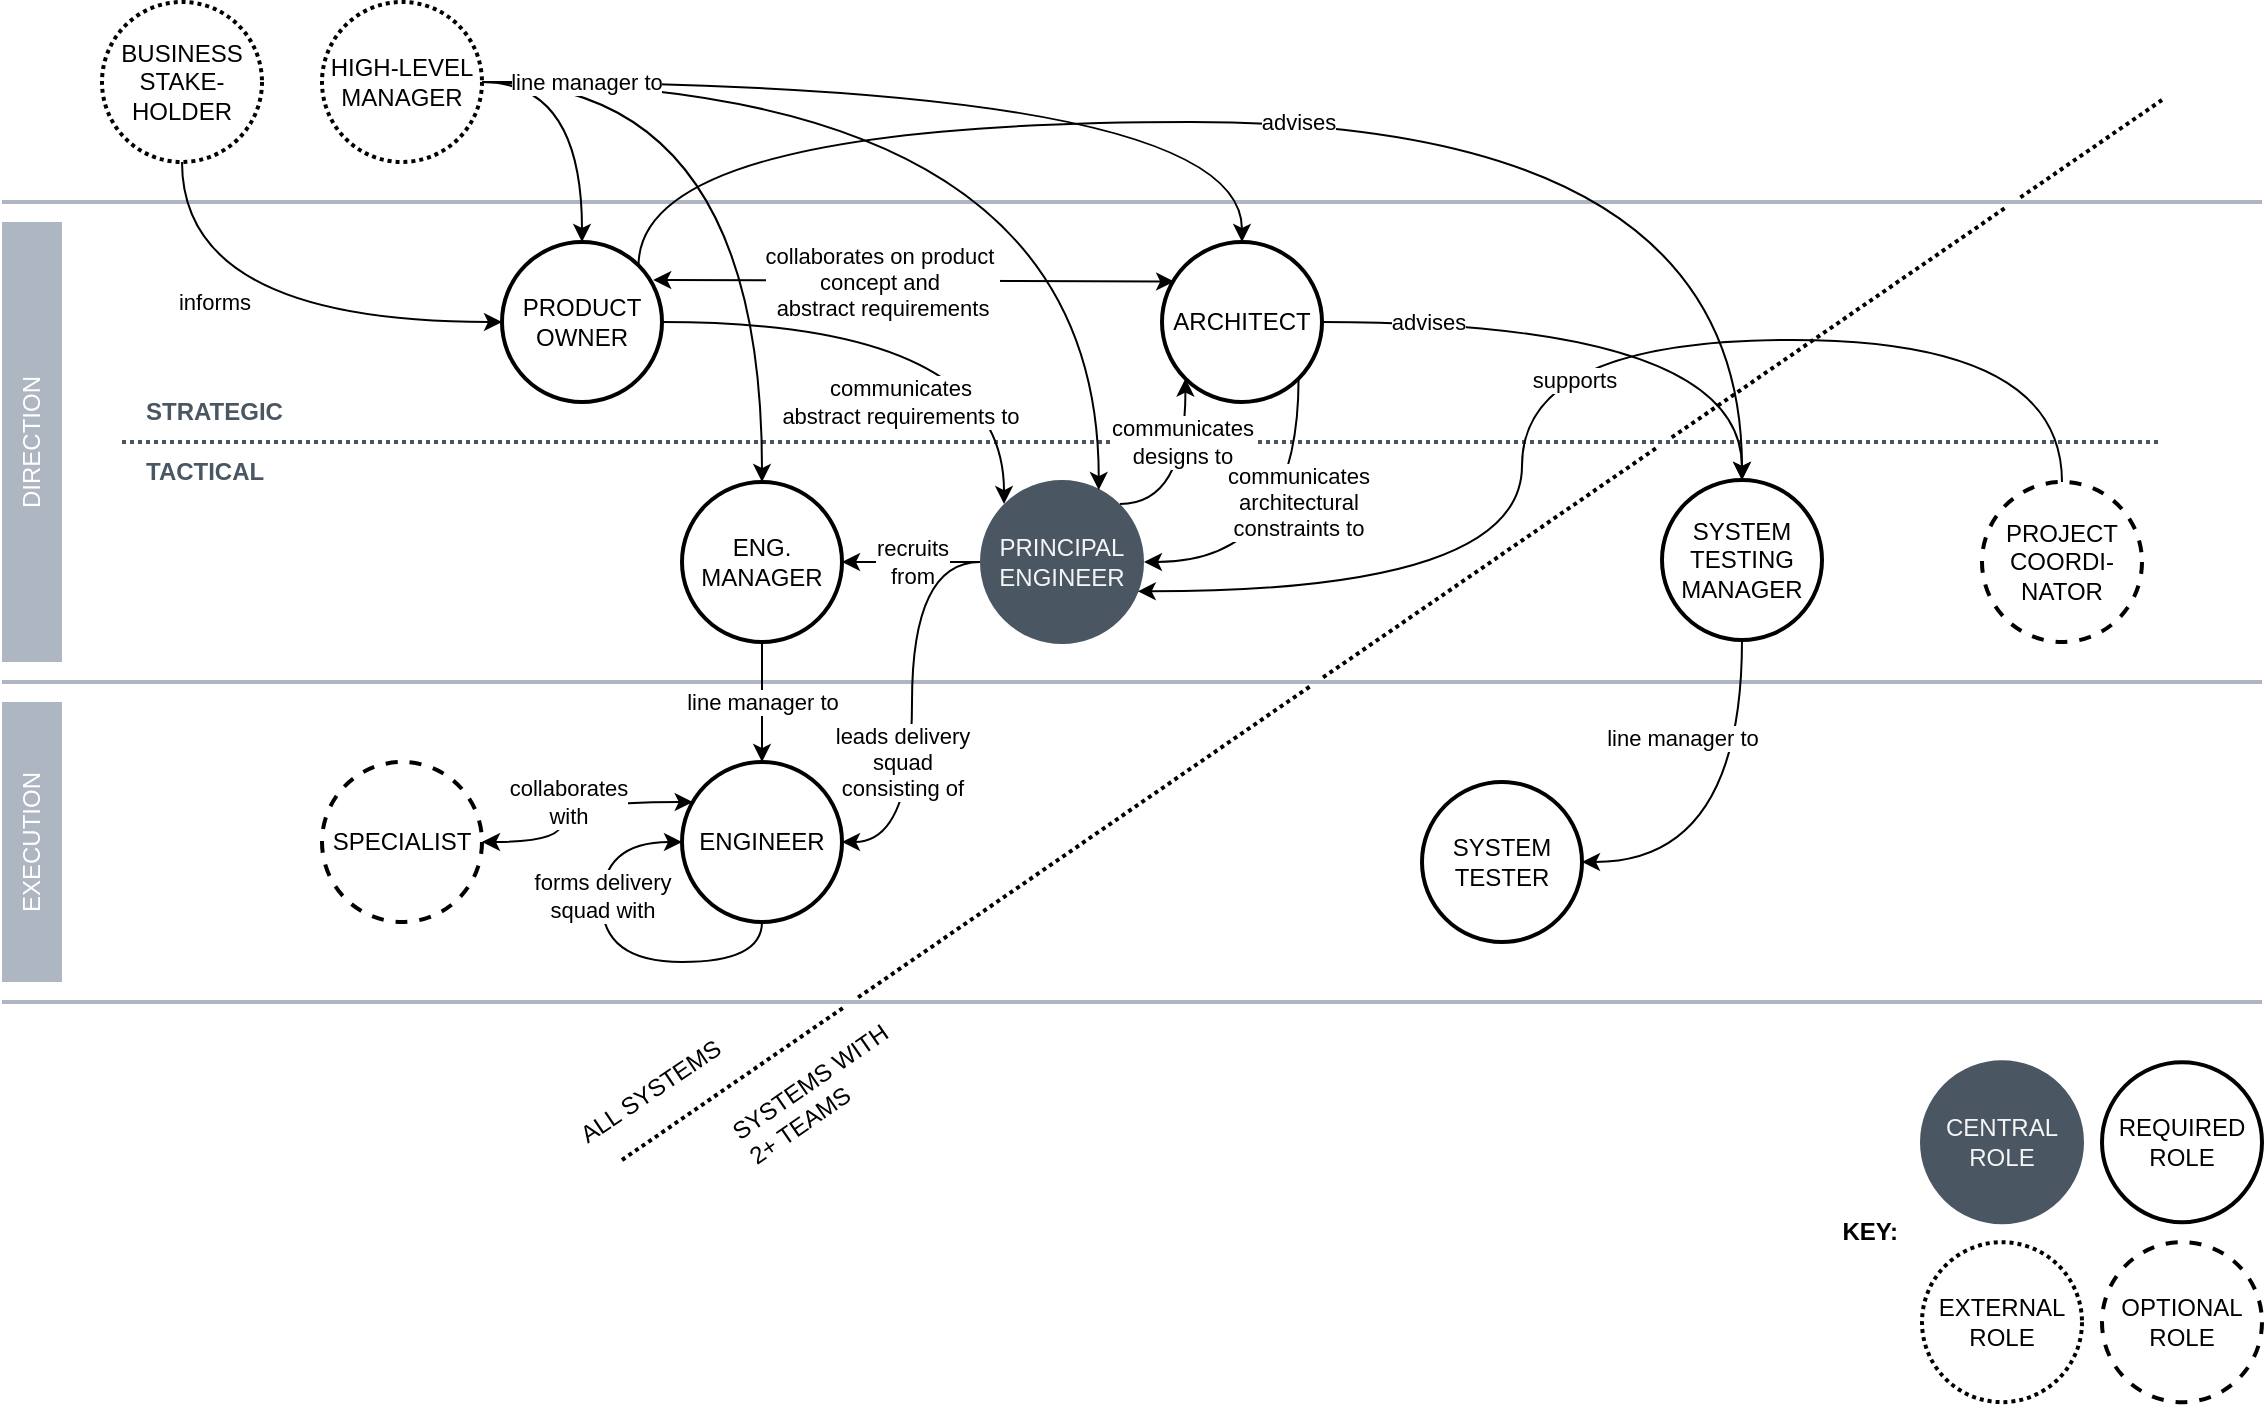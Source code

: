 <mxfile version="24.5.3" type="device" pages="13">
  <diagram name="org-model" id="TnyNX9Vgl1ORh8cvrKMd">
    <mxGraphModel dx="1264" dy="924" grid="1" gridSize="10" guides="1" tooltips="1" connect="1" arrows="1" fold="1" page="1" pageScale="1" pageWidth="1169" pageHeight="827" math="0" shadow="0">
      <root>
        <mxCell id="0" />
        <mxCell id="1" parent="0" />
        <mxCell id="Qt5hfa3aXi_kD_p4MB_r-7" value="" style="endArrow=none;html=1;rounded=0;strokeWidth=2;dashed=1;dashPattern=1 1;jumpStyle=gap;strokeColor=#4A5763;" edge="1" parent="1">
          <mxGeometry width="50" height="50" relative="1" as="geometry">
            <mxPoint x="70" y="320" as="sourcePoint" />
            <mxPoint x="1090" y="320" as="targetPoint" />
          </mxGeometry>
        </mxCell>
        <mxCell id="Qt5hfa3aXi_kD_p4MB_r-2" value="" style="endArrow=none;html=1;rounded=0;strokeWidth=2;jumpStyle=gap;fontColor=#AEB6C2;strokeColor=#AEB6C2;" edge="1" parent="1">
          <mxGeometry width="50" height="50" relative="1" as="geometry">
            <mxPoint x="10" y="200" as="sourcePoint" />
            <mxPoint x="1140" y="200" as="targetPoint" />
          </mxGeometry>
        </mxCell>
        <mxCell id="Qt5hfa3aXi_kD_p4MB_r-4" value="" style="endArrow=none;html=1;rounded=0;strokeWidth=2;jumpStyle=gap;fontColor=#AEB6C2;strokeColor=#AEB6C2;" edge="1" parent="1">
          <mxGeometry width="50" height="50" relative="1" as="geometry">
            <mxPoint x="10" y="440" as="sourcePoint" />
            <mxPoint x="1140" y="440" as="targetPoint" />
          </mxGeometry>
        </mxCell>
        <mxCell id="Qt5hfa3aXi_kD_p4MB_r-6" value="" style="endArrow=none;html=1;rounded=0;strokeWidth=2;jumpStyle=gap;fontColor=#AEB6C2;strokeColor=#AEB6C2;" edge="1" parent="1">
          <mxGeometry width="50" height="50" relative="1" as="geometry">
            <mxPoint x="10" y="600" as="sourcePoint" />
            <mxPoint x="1140" y="600" as="targetPoint" />
          </mxGeometry>
        </mxCell>
        <mxCell id="Qt5hfa3aXi_kD_p4MB_r-8" value="DIRECTION" style="rounded=0;whiteSpace=wrap;html=1;direction=south;horizontal=0;strokeColor=none;fillColor=#AEB6C2;fontColor=#FFFFFF;" vertex="1" parent="1">
          <mxGeometry x="10" y="210" width="30" height="220" as="geometry" />
        </mxCell>
        <mxCell id="Qt5hfa3aXi_kD_p4MB_r-9" value="EXECUTION" style="rounded=0;whiteSpace=wrap;html=1;direction=south;horizontal=0;strokeColor=none;fillColor=#AEB6C2;fontColor=#FFFFFF;" vertex="1" parent="1">
          <mxGeometry x="10" y="450" width="30" height="140" as="geometry" />
        </mxCell>
        <mxCell id="Qt5hfa3aXi_kD_p4MB_r-10" value="STRATEGIC" style="text;html=1;align=left;verticalAlign=middle;whiteSpace=wrap;rounded=0;fontStyle=1;fontColor=#4A5763;" vertex="1" parent="1">
          <mxGeometry x="80" y="290" width="60" height="30" as="geometry" />
        </mxCell>
        <mxCell id="Qt5hfa3aXi_kD_p4MB_r-11" value="TACTICAL" style="text;html=1;align=left;verticalAlign=middle;whiteSpace=wrap;rounded=0;fontStyle=1;fontColor=#4A5763;" vertex="1" parent="1">
          <mxGeometry x="80" y="320" width="60" height="30" as="geometry" />
        </mxCell>
        <mxCell id="Qt5hfa3aXi_kD_p4MB_r-31" value="recruits&lt;div&gt;from&lt;/div&gt;" style="edgeStyle=orthogonalEdgeStyle;curved=1;rounded=1;orthogonalLoop=1;jettySize=auto;html=1;entryX=1;entryY=0.5;entryDx=0;entryDy=0;strokeColor=default;align=center;verticalAlign=middle;fontFamily=Helvetica;fontSize=11;fontColor=default;labelBackgroundColor=default;endArrow=classic;" edge="1" parent="1" source="Qt5hfa3aXi_kD_p4MB_r-12" target="Qt5hfa3aXi_kD_p4MB_r-13">
          <mxGeometry relative="1" as="geometry" />
        </mxCell>
        <mxCell id="Qt5hfa3aXi_kD_p4MB_r-32" value="leads delivery&lt;div&gt;squad&lt;/div&gt;&lt;div&gt;consisting of&lt;/div&gt;" style="edgeStyle=orthogonalEdgeStyle;curved=1;rounded=1;orthogonalLoop=1;jettySize=auto;html=1;entryX=1;entryY=0.5;entryDx=0;entryDy=0;strokeColor=default;align=center;verticalAlign=middle;fontFamily=Helvetica;fontSize=11;fontColor=default;labelBackgroundColor=default;endArrow=classic;" edge="1" parent="1" source="Qt5hfa3aXi_kD_p4MB_r-12" target="Qt5hfa3aXi_kD_p4MB_r-16">
          <mxGeometry x="0.282" y="-5" relative="1" as="geometry">
            <mxPoint as="offset" />
          </mxGeometry>
        </mxCell>
        <mxCell id="Qt5hfa3aXi_kD_p4MB_r-43" value="communicates&lt;div&gt;designs to&lt;/div&gt;" style="edgeStyle=orthogonalEdgeStyle;curved=1;rounded=1;orthogonalLoop=1;jettySize=auto;html=1;entryX=0;entryY=1;entryDx=0;entryDy=0;strokeColor=default;align=center;verticalAlign=middle;fontFamily=Helvetica;fontSize=11;fontColor=default;labelBackgroundColor=default;endArrow=classic;exitX=1;exitY=0;exitDx=0;exitDy=0;" edge="1" parent="1" source="Qt5hfa3aXi_kD_p4MB_r-12" target="Qt5hfa3aXi_kD_p4MB_r-14">
          <mxGeometry x="0.335" y="2" relative="1" as="geometry">
            <mxPoint as="offset" />
          </mxGeometry>
        </mxCell>
        <mxCell id="Qt5hfa3aXi_kD_p4MB_r-12" value="PRINCIPAL&lt;div&gt;ENGINEER&lt;/div&gt;" style="ellipse;whiteSpace=wrap;html=1;aspect=fixed;strokeColor=#4A5763;perimeterSpacing=1;strokeWidth=2;fillColor=#4A5763;fontColor=#F5F5F5;" vertex="1" parent="1">
          <mxGeometry x="500" y="340" width="80" height="80" as="geometry" />
        </mxCell>
        <mxCell id="Qt5hfa3aXi_kD_p4MB_r-29" value="line manager to" style="edgeStyle=orthogonalEdgeStyle;curved=1;rounded=1;orthogonalLoop=1;jettySize=auto;html=1;entryX=0.5;entryY=0;entryDx=0;entryDy=0;strokeColor=default;align=center;verticalAlign=middle;fontFamily=Helvetica;fontSize=11;fontColor=default;labelBackgroundColor=default;endArrow=classic;" edge="1" parent="1" source="Qt5hfa3aXi_kD_p4MB_r-13" target="Qt5hfa3aXi_kD_p4MB_r-16">
          <mxGeometry relative="1" as="geometry" />
        </mxCell>
        <mxCell id="Qt5hfa3aXi_kD_p4MB_r-13" value="ENG.&lt;div&gt;MANAGER&lt;/div&gt;" style="ellipse;whiteSpace=wrap;html=1;aspect=fixed;strokeWidth=2;" vertex="1" parent="1">
          <mxGeometry x="350" y="340" width="80" height="80" as="geometry" />
        </mxCell>
        <mxCell id="Qt5hfa3aXi_kD_p4MB_r-30" value="communicates&lt;div&gt;architectural&lt;/div&gt;&lt;div&gt;constraints to&lt;/div&gt;" style="edgeStyle=orthogonalEdgeStyle;curved=1;rounded=1;orthogonalLoop=1;jettySize=auto;html=1;entryX=1;entryY=0.5;entryDx=0;entryDy=0;strokeColor=default;align=center;verticalAlign=middle;fontFamily=Helvetica;fontSize=11;fontColor=default;labelBackgroundColor=default;endArrow=classic;exitX=1;exitY=1;exitDx=0;exitDy=0;" edge="1" parent="1" source="Qt5hfa3aXi_kD_p4MB_r-14" target="Qt5hfa3aXi_kD_p4MB_r-12">
          <mxGeometry x="-0.27" relative="1" as="geometry">
            <Array as="points">
              <mxPoint x="658" y="380" />
            </Array>
            <mxPoint as="offset" />
          </mxGeometry>
        </mxCell>
        <mxCell id="Qt5hfa3aXi_kD_p4MB_r-33" value="advises" style="edgeStyle=orthogonalEdgeStyle;curved=1;rounded=1;orthogonalLoop=1;jettySize=auto;html=1;entryX=0.5;entryY=0;entryDx=0;entryDy=0;strokeColor=default;align=center;verticalAlign=middle;fontFamily=Helvetica;fontSize=11;fontColor=default;labelBackgroundColor=default;endArrow=classic;" edge="1" parent="1" source="Qt5hfa3aXi_kD_p4MB_r-14" target="Qt5hfa3aXi_kD_p4MB_r-18">
          <mxGeometry x="-0.636" relative="1" as="geometry">
            <mxPoint as="offset" />
          </mxGeometry>
        </mxCell>
        <mxCell id="Qt5hfa3aXi_kD_p4MB_r-14" value="ARCHITECT" style="ellipse;whiteSpace=wrap;html=1;aspect=fixed;strokeWidth=2;" vertex="1" parent="1">
          <mxGeometry x="590" y="220" width="80" height="80" as="geometry" />
        </mxCell>
        <mxCell id="Qt5hfa3aXi_kD_p4MB_r-37" value="communicates&lt;div&gt;abstract requirements to&lt;/div&gt;" style="edgeStyle=orthogonalEdgeStyle;curved=1;rounded=1;orthogonalLoop=1;jettySize=auto;html=1;entryX=0;entryY=0;entryDx=0;entryDy=0;strokeColor=default;align=center;verticalAlign=middle;fontFamily=Helvetica;fontSize=11;fontColor=default;labelBackgroundColor=default;endArrow=classic;" edge="1" parent="1" source="Qt5hfa3aXi_kD_p4MB_r-15" target="Qt5hfa3aXi_kD_p4MB_r-12">
          <mxGeometry x="-0.091" y="-40" relative="1" as="geometry">
            <mxPoint as="offset" />
          </mxGeometry>
        </mxCell>
        <mxCell id="Qt5hfa3aXi_kD_p4MB_r-15" value="PRODUCT&lt;div&gt;OWNER&lt;/div&gt;" style="ellipse;whiteSpace=wrap;html=1;aspect=fixed;strokeWidth=2;" vertex="1" parent="1">
          <mxGeometry x="260" y="220" width="80" height="80" as="geometry" />
        </mxCell>
        <mxCell id="Qt5hfa3aXi_kD_p4MB_r-28" value="collaborates&lt;div&gt;with&lt;/div&gt;" style="edgeStyle=orthogonalEdgeStyle;curved=1;rounded=1;orthogonalLoop=1;jettySize=auto;html=1;entryX=1;entryY=0.5;entryDx=0;entryDy=0;strokeColor=default;align=center;verticalAlign=middle;fontFamily=Helvetica;fontSize=11;fontColor=default;labelBackgroundColor=default;endArrow=classic;startArrow=classic;startFill=1;" edge="1" parent="1" source="Qt5hfa3aXi_kD_p4MB_r-16" target="Qt5hfa3aXi_kD_p4MB_r-20">
          <mxGeometry relative="1" as="geometry">
            <Array as="points">
              <mxPoint x="290" y="500" />
              <mxPoint x="290" y="520" />
            </Array>
          </mxGeometry>
        </mxCell>
        <mxCell id="Qt5hfa3aXi_kD_p4MB_r-16" value="ENGINEER" style="ellipse;whiteSpace=wrap;html=1;aspect=fixed;strokeWidth=2;" vertex="1" parent="1">
          <mxGeometry x="350" y="480" width="80" height="80" as="geometry" />
        </mxCell>
        <mxCell id="Qt5hfa3aXi_kD_p4MB_r-17" value="" style="endArrow=none;html=1;rounded=0;strokeWidth=2;dashed=1;dashPattern=1 1;jumpStyle=gap;" edge="1" parent="1">
          <mxGeometry width="50" height="50" relative="1" as="geometry">
            <mxPoint x="320" y="679" as="sourcePoint" />
            <mxPoint x="1090" y="149" as="targetPoint" />
          </mxGeometry>
        </mxCell>
        <mxCell id="Qt5hfa3aXi_kD_p4MB_r-60" value="line manager to" style="edgeStyle=orthogonalEdgeStyle;curved=1;rounded=1;orthogonalLoop=1;jettySize=auto;html=1;strokeColor=default;align=center;verticalAlign=middle;fontFamily=Helvetica;fontSize=11;fontColor=default;labelBackgroundColor=default;endArrow=classic;entryX=1;entryY=0.5;entryDx=0;entryDy=0;" edge="1" parent="1" source="Qt5hfa3aXi_kD_p4MB_r-18" target="Qt5hfa3aXi_kD_p4MB_r-19">
          <mxGeometry x="-0.492" y="-30" relative="1" as="geometry">
            <Array as="points">
              <mxPoint x="880" y="530" />
            </Array>
            <mxPoint as="offset" />
          </mxGeometry>
        </mxCell>
        <mxCell id="Qt5hfa3aXi_kD_p4MB_r-18" value="SYSTEM&lt;div&gt;TESTING&lt;/div&gt;&lt;div&gt;MANAGER&lt;/div&gt;" style="ellipse;whiteSpace=wrap;html=1;aspect=fixed;strokeWidth=2;" vertex="1" parent="1">
          <mxGeometry x="840" y="339" width="80" height="80" as="geometry" />
        </mxCell>
        <mxCell id="Qt5hfa3aXi_kD_p4MB_r-19" value="SYSTEM&lt;div&gt;TESTER&lt;/div&gt;" style="ellipse;whiteSpace=wrap;html=1;aspect=fixed;strokeWidth=2;" vertex="1" parent="1">
          <mxGeometry x="720" y="490" width="80" height="80" as="geometry" />
        </mxCell>
        <mxCell id="Qt5hfa3aXi_kD_p4MB_r-20" value="SPECIALIST" style="ellipse;whiteSpace=wrap;html=1;aspect=fixed;dashed=1;strokeWidth=2;" vertex="1" parent="1">
          <mxGeometry x="170" y="480" width="80" height="80" as="geometry" />
        </mxCell>
        <mxCell id="Qt5hfa3aXi_kD_p4MB_r-21" value="ALL SYSTEMS" style="text;html=1;align=right;verticalAlign=middle;whiteSpace=wrap;rounded=0;rotation=-34;" vertex="1" parent="1">
          <mxGeometry x="260" y="639" width="120" height="30" as="geometry" />
        </mxCell>
        <mxCell id="Qt5hfa3aXi_kD_p4MB_r-22" value="SYSTEMS WITH&lt;div&gt;2+ TEAMS&lt;/div&gt;" style="text;html=1;align=left;verticalAlign=middle;whiteSpace=wrap;rounded=0;rotation=-34.7;" vertex="1" parent="1">
          <mxGeometry x="370" y="630.08" width="100" height="30" as="geometry" />
        </mxCell>
        <mxCell id="Qt5hfa3aXi_kD_p4MB_r-38" value="informs" style="edgeStyle=orthogonalEdgeStyle;curved=1;rounded=1;orthogonalLoop=1;jettySize=auto;html=1;entryX=0;entryY=0.5;entryDx=0;entryDy=0;strokeColor=default;align=center;verticalAlign=middle;fontFamily=Helvetica;fontSize=11;fontColor=default;labelBackgroundColor=default;endArrow=classic;exitX=0.5;exitY=1;exitDx=0;exitDy=0;" edge="1" parent="1" source="Qt5hfa3aXi_kD_p4MB_r-23" target="Qt5hfa3aXi_kD_p4MB_r-15">
          <mxGeometry x="-0.2" y="10" relative="1" as="geometry">
            <mxPoint as="offset" />
          </mxGeometry>
        </mxCell>
        <mxCell id="Qt5hfa3aXi_kD_p4MB_r-23" value="BUSINESS&lt;div&gt;STAKE-HOLDER&lt;/div&gt;" style="ellipse;whiteSpace=wrap;html=1;aspect=fixed;strokeWidth=2;dashed=1;dashPattern=1 1;" vertex="1" parent="1">
          <mxGeometry x="60" y="100" width="80" height="80" as="geometry" />
        </mxCell>
        <mxCell id="Qt5hfa3aXi_kD_p4MB_r-57" style="edgeStyle=orthogonalEdgeStyle;curved=1;rounded=1;orthogonalLoop=1;jettySize=auto;html=1;entryX=0.5;entryY=0;entryDx=0;entryDy=0;strokeColor=default;align=center;verticalAlign=middle;fontFamily=Helvetica;fontSize=11;fontColor=default;labelBackgroundColor=default;endArrow=classic;" edge="1" parent="1" source="Qt5hfa3aXi_kD_p4MB_r-24" target="Qt5hfa3aXi_kD_p4MB_r-15">
          <mxGeometry relative="1" as="geometry" />
        </mxCell>
        <mxCell id="Qt5hfa3aXi_kD_p4MB_r-59" style="edgeStyle=orthogonalEdgeStyle;curved=1;rounded=1;orthogonalLoop=1;jettySize=auto;html=1;entryX=0.5;entryY=0;entryDx=0;entryDy=0;strokeColor=default;align=center;verticalAlign=middle;fontFamily=Helvetica;fontSize=11;fontColor=default;labelBackgroundColor=default;endArrow=classic;" edge="1" parent="1" source="Qt5hfa3aXi_kD_p4MB_r-24" target="Qt5hfa3aXi_kD_p4MB_r-13">
          <mxGeometry relative="1" as="geometry" />
        </mxCell>
        <mxCell id="Qt5hfa3aXi_kD_p4MB_r-24" value="HIGH-LEVEL MANAGER" style="ellipse;whiteSpace=wrap;html=1;aspect=fixed;strokeWidth=2;dashed=1;dashPattern=1 1;" vertex="1" parent="1">
          <mxGeometry x="170" y="100" width="80" height="80" as="geometry" />
        </mxCell>
        <mxCell id="Qt5hfa3aXi_kD_p4MB_r-25" value="PROJECT&lt;div&gt;COORDI-NATOR&lt;/div&gt;" style="ellipse;whiteSpace=wrap;html=1;aspect=fixed;dashed=1;strokeWidth=2;" vertex="1" parent="1">
          <mxGeometry x="1000" y="340" width="80" height="80" as="geometry" />
        </mxCell>
        <mxCell id="Qt5hfa3aXi_kD_p4MB_r-26" value="forms delivery&lt;div&gt;squad with&lt;/div&gt;" style="edgeStyle=orthogonalEdgeStyle;rounded=1;orthogonalLoop=1;jettySize=auto;html=1;entryX=0;entryY=0.5;entryDx=0;entryDy=0;curved=1;exitX=0.5;exitY=1;exitDx=0;exitDy=0;" edge="1" parent="1" source="Qt5hfa3aXi_kD_p4MB_r-16" target="Qt5hfa3aXi_kD_p4MB_r-16">
          <mxGeometry x="0.333" relative="1" as="geometry">
            <Array as="points">
              <mxPoint x="390" y="580" />
              <mxPoint x="310" y="580" />
              <mxPoint x="310" y="520" />
            </Array>
            <mxPoint as="offset" />
          </mxGeometry>
        </mxCell>
        <mxCell id="Qt5hfa3aXi_kD_p4MB_r-36" value="collaborates on product&amp;nbsp;&lt;div&gt;concept and&amp;nbsp;&lt;/div&gt;&lt;div&gt;abstract requirements&lt;/div&gt;" style="edgeStyle=orthogonalEdgeStyle;curved=1;rounded=1;orthogonalLoop=1;jettySize=auto;html=1;entryX=0.076;entryY=0.247;entryDx=0;entryDy=0;strokeColor=default;align=center;verticalAlign=middle;fontFamily=Helvetica;fontSize=11;fontColor=default;labelBackgroundColor=default;endArrow=classic;exitX=0.945;exitY=0.237;exitDx=0;exitDy=0;startArrow=classic;startFill=1;entryPerimeter=0;exitPerimeter=0;" edge="1" parent="1" source="Qt5hfa3aXi_kD_p4MB_r-15" target="Qt5hfa3aXi_kD_p4MB_r-14">
          <mxGeometry x="-0.122" y="-1" relative="1" as="geometry">
            <Array as="points">
              <mxPoint x="460" y="239" />
            </Array>
            <mxPoint as="offset" />
          </mxGeometry>
        </mxCell>
        <mxCell id="Qt5hfa3aXi_kD_p4MB_r-58" style="edgeStyle=orthogonalEdgeStyle;curved=1;rounded=1;orthogonalLoop=1;jettySize=auto;html=1;entryX=0.724;entryY=0.061;entryDx=0;entryDy=0;entryPerimeter=0;strokeColor=default;align=center;verticalAlign=middle;fontFamily=Helvetica;fontSize=11;fontColor=default;labelBackgroundColor=default;endArrow=classic;" edge="1" parent="1" source="Qt5hfa3aXi_kD_p4MB_r-24" target="Qt5hfa3aXi_kD_p4MB_r-12">
          <mxGeometry relative="1" as="geometry" />
        </mxCell>
        <mxCell id="Qt5hfa3aXi_kD_p4MB_r-42" value="line manager to" style="edgeStyle=orthogonalEdgeStyle;curved=1;rounded=1;orthogonalLoop=1;jettySize=auto;html=1;strokeColor=default;align=center;verticalAlign=middle;fontFamily=Helvetica;fontSize=11;fontColor=default;labelBackgroundColor=default;endArrow=classic;entryX=0.5;entryY=0;entryDx=0;entryDy=0;exitX=1;exitY=0.5;exitDx=0;exitDy=0;" edge="1" parent="1" source="Qt5hfa3aXi_kD_p4MB_r-24" target="Qt5hfa3aXi_kD_p4MB_r-14">
          <mxGeometry x="-0.773" relative="1" as="geometry">
            <mxPoint x="526.88" y="99.36" as="targetPoint" />
            <Array as="points">
              <mxPoint x="630" y="140" />
            </Array>
            <mxPoint as="offset" />
          </mxGeometry>
        </mxCell>
        <mxCell id="Qt5hfa3aXi_kD_p4MB_r-61" value="supports" style="edgeStyle=orthogonalEdgeStyle;curved=1;rounded=1;orthogonalLoop=1;jettySize=auto;html=1;strokeColor=default;align=center;verticalAlign=middle;fontFamily=Helvetica;fontSize=11;fontColor=default;labelBackgroundColor=default;endArrow=classic;entryX=0.962;entryY=0.679;entryDx=0;entryDy=0;entryPerimeter=0;" edge="1" parent="1" source="Qt5hfa3aXi_kD_p4MB_r-25" target="Qt5hfa3aXi_kD_p4MB_r-12">
          <mxGeometry x="-0.042" y="20" relative="1" as="geometry">
            <mxPoint x="600" y="390" as="targetPoint" />
            <Array as="points">
              <mxPoint x="770" y="269" />
              <mxPoint x="770" y="395" />
            </Array>
            <mxPoint as="offset" />
          </mxGeometry>
        </mxCell>
        <mxCell id="Qt5hfa3aXi_kD_p4MB_r-62" value="CENTRAL&lt;div&gt;ROLE&lt;/div&gt;" style="ellipse;whiteSpace=wrap;html=1;aspect=fixed;strokeColor=#4A5763;perimeterSpacing=1;strokeWidth=2;fillColor=#4A5763;fontColor=#F5F5F5;" vertex="1" parent="1">
          <mxGeometry x="970" y="630.08" width="80" height="80" as="geometry" />
        </mxCell>
        <mxCell id="Qt5hfa3aXi_kD_p4MB_r-63" value="REQUIRED ROLE" style="ellipse;whiteSpace=wrap;html=1;aspect=fixed;strokeWidth=2;" vertex="1" parent="1">
          <mxGeometry x="1060" y="630.08" width="80" height="80" as="geometry" />
        </mxCell>
        <mxCell id="Qt5hfa3aXi_kD_p4MB_r-64" value="OPTIONAL ROLE" style="ellipse;whiteSpace=wrap;html=1;aspect=fixed;dashed=1;strokeWidth=2;" vertex="1" parent="1">
          <mxGeometry x="1060" y="720.08" width="80" height="80" as="geometry" />
        </mxCell>
        <mxCell id="Qt5hfa3aXi_kD_p4MB_r-73" value="EXTERNAL ROLE" style="ellipse;whiteSpace=wrap;html=1;aspect=fixed;dashed=1;strokeWidth=2;dashPattern=1 1;" vertex="1" parent="1">
          <mxGeometry x="970" y="720.08" width="80" height="80" as="geometry" />
        </mxCell>
        <mxCell id="Qt5hfa3aXi_kD_p4MB_r-65" value="KEY:" style="text;html=1;align=right;verticalAlign=middle;whiteSpace=wrap;rounded=0;fillColor=default;fontStyle=1" vertex="1" parent="1">
          <mxGeometry x="930" y="700" width="30" height="30" as="geometry" />
        </mxCell>
        <mxCell id="Qt5hfa3aXi_kD_p4MB_r-34" value="advises" style="edgeStyle=orthogonalEdgeStyle;curved=1;rounded=1;orthogonalLoop=1;jettySize=auto;html=1;entryX=0.5;entryY=0;entryDx=0;entryDy=0;strokeColor=default;align=center;verticalAlign=middle;fontFamily=Helvetica;fontSize=11;fontColor=default;labelBackgroundColor=default;endArrow=classic;exitX=1;exitY=0;exitDx=0;exitDy=0;" edge="1" parent="1" source="Qt5hfa3aXi_kD_p4MB_r-15" target="Qt5hfa3aXi_kD_p4MB_r-18">
          <mxGeometry relative="1" as="geometry">
            <Array as="points">
              <mxPoint x="328" y="160" />
              <mxPoint x="880" y="160" />
            </Array>
          </mxGeometry>
        </mxCell>
      </root>
    </mxGraphModel>
  </diagram>
  <diagram name="startup-org" id="6BbdkbK9WOrCf1WoXYDl">
    <mxGraphModel dx="1264" dy="924" grid="1" gridSize="10" guides="1" tooltips="1" connect="1" arrows="1" fold="1" page="1" pageScale="1" pageWidth="1169" pageHeight="827" math="0" shadow="0">
      <root>
        <mxCell id="Ts7W2RJm4AdiiJTcDGuK-0" />
        <mxCell id="Ts7W2RJm4AdiiJTcDGuK-1" parent="Ts7W2RJm4AdiiJTcDGuK-0" />
        <mxCell id="Ts7W2RJm4AdiiJTcDGuK-3" value="" style="endArrow=none;html=1;rounded=0;strokeWidth=2;jumpStyle=gap;fontColor=#AEB6C2;strokeColor=#AEB6C2;" edge="1" parent="Ts7W2RJm4AdiiJTcDGuK-1">
          <mxGeometry width="50" height="50" relative="1" as="geometry">
            <mxPoint x="10" y="200" as="sourcePoint" />
            <mxPoint x="1140" y="200" as="targetPoint" />
          </mxGeometry>
        </mxCell>
        <mxCell id="Ts7W2RJm4AdiiJTcDGuK-4" value="" style="endArrow=none;html=1;rounded=0;strokeWidth=2;jumpStyle=gap;fontColor=#AEB6C2;strokeColor=#AEB6C2;" edge="1" parent="Ts7W2RJm4AdiiJTcDGuK-1">
          <mxGeometry width="50" height="50" relative="1" as="geometry">
            <mxPoint x="10" y="440" as="sourcePoint" />
            <mxPoint x="1140" y="440" as="targetPoint" />
          </mxGeometry>
        </mxCell>
        <mxCell id="Ts7W2RJm4AdiiJTcDGuK-5" value="" style="endArrow=none;html=1;rounded=0;strokeWidth=2;jumpStyle=gap;fontColor=#AEB6C2;strokeColor=#AEB6C2;" edge="1" parent="Ts7W2RJm4AdiiJTcDGuK-1">
          <mxGeometry width="50" height="50" relative="1" as="geometry">
            <mxPoint x="10" y="600" as="sourcePoint" />
            <mxPoint x="1140" y="600" as="targetPoint" />
          </mxGeometry>
        </mxCell>
        <mxCell id="Ts7W2RJm4AdiiJTcDGuK-6" value="DIRECTION" style="rounded=0;whiteSpace=wrap;html=1;direction=south;horizontal=0;strokeColor=none;fillColor=#AEB6C2;fontColor=#FFFFFF;" vertex="1" parent="Ts7W2RJm4AdiiJTcDGuK-1">
          <mxGeometry x="10" y="210" width="30" height="220" as="geometry" />
        </mxCell>
        <mxCell id="Ts7W2RJm4AdiiJTcDGuK-7" value="EXECUTION" style="rounded=0;whiteSpace=wrap;html=1;direction=south;horizontal=0;strokeColor=none;fillColor=#AEB6C2;fontColor=#FFFFFF;" vertex="1" parent="Ts7W2RJm4AdiiJTcDGuK-1">
          <mxGeometry x="10" y="450" width="30" height="140" as="geometry" />
        </mxCell>
        <mxCell id="Ts7W2RJm4AdiiJTcDGuK-8" value="STRATEGIC" style="text;html=1;align=left;verticalAlign=middle;whiteSpace=wrap;rounded=0;fontStyle=1;fontColor=#4A5763;" vertex="1" parent="Ts7W2RJm4AdiiJTcDGuK-1">
          <mxGeometry x="80" y="290" width="60" height="30" as="geometry" />
        </mxCell>
        <mxCell id="Ts7W2RJm4AdiiJTcDGuK-9" value="TACTICAL" style="text;html=1;align=left;verticalAlign=middle;whiteSpace=wrap;rounded=0;fontStyle=1;fontColor=#4A5763;" vertex="1" parent="Ts7W2RJm4AdiiJTcDGuK-1">
          <mxGeometry x="80" y="320" width="60" height="30" as="geometry" />
        </mxCell>
        <mxCell id="Ts7W2RJm4AdiiJTcDGuK-13" value="PRINCIPAL&lt;div&gt;ENGINEER&lt;/div&gt;" style="ellipse;whiteSpace=wrap;html=1;aspect=fixed;strokeColor=default;perimeterSpacing=1;strokeWidth=2;fillColor=default;fontColor=default;align=center;verticalAlign=middle;fontFamily=Helvetica;fontSize=12;dashed=1;" vertex="1" parent="Ts7W2RJm4AdiiJTcDGuK-1">
          <mxGeometry x="560" y="339" width="80" height="80" as="geometry" />
        </mxCell>
        <mxCell id="Ts7W2RJm4AdiiJTcDGuK-15" value="ENG.&lt;div&gt;MANAGER&lt;/div&gt;" style="ellipse;whiteSpace=wrap;html=1;aspect=fixed;strokeWidth=2;dashed=1;" vertex="1" parent="Ts7W2RJm4AdiiJTcDGuK-1">
          <mxGeometry x="300" y="340" width="80" height="80" as="geometry" />
        </mxCell>
        <mxCell id="Ts7W2RJm4AdiiJTcDGuK-18" value="ARCHITECT" style="ellipse;whiteSpace=wrap;html=1;aspect=fixed;strokeWidth=2;dashed=1;" vertex="1" parent="Ts7W2RJm4AdiiJTcDGuK-1">
          <mxGeometry x="590" y="220" width="80" height="80" as="geometry" />
        </mxCell>
        <mxCell id="Ts7W2RJm4AdiiJTcDGuK-20" value="PRODUCT&lt;div&gt;OWNER&lt;/div&gt;" style="ellipse;whiteSpace=wrap;html=1;aspect=fixed;strokeWidth=2;dashed=1;" vertex="1" parent="Ts7W2RJm4AdiiJTcDGuK-1">
          <mxGeometry x="260" y="220" width="80" height="80" as="geometry" />
        </mxCell>
        <mxCell id="Ts7W2RJm4AdiiJTcDGuK-22" value="ENGINEER" style="ellipse;whiteSpace=wrap;html=1;aspect=fixed;strokeWidth=2;" vertex="1" parent="Ts7W2RJm4AdiiJTcDGuK-1">
          <mxGeometry x="350" y="480" width="80" height="80" as="geometry" />
        </mxCell>
        <mxCell id="Ts7W2RJm4AdiiJTcDGuK-23" value="" style="endArrow=none;html=1;rounded=0;strokeWidth=2;dashed=1;dashPattern=1 1;jumpStyle=gap;" edge="1" parent="Ts7W2RJm4AdiiJTcDGuK-1">
          <mxGeometry width="50" height="50" relative="1" as="geometry">
            <mxPoint x="320" y="679" as="sourcePoint" />
            <mxPoint x="1090" y="149" as="targetPoint" />
          </mxGeometry>
        </mxCell>
        <mxCell id="Ts7W2RJm4AdiiJTcDGuK-25" value="SYSTEM&lt;div&gt;TESTING&lt;/div&gt;&lt;div&gt;MANAGER&lt;/div&gt;" style="ellipse;whiteSpace=wrap;html=1;aspect=fixed;strokeWidth=2;dashed=1;" vertex="1" parent="Ts7W2RJm4AdiiJTcDGuK-1">
          <mxGeometry x="840" y="339" width="80" height="80" as="geometry" />
        </mxCell>
        <mxCell id="Ts7W2RJm4AdiiJTcDGuK-26" value="SYSTEM&lt;div&gt;TESTER&lt;/div&gt;" style="ellipse;whiteSpace=wrap;html=1;aspect=fixed;strokeWidth=2;" vertex="1" parent="Ts7W2RJm4AdiiJTcDGuK-1">
          <mxGeometry x="720" y="490" width="80" height="80" as="geometry" />
        </mxCell>
        <mxCell id="Ts7W2RJm4AdiiJTcDGuK-27" value="SPECIALIST" style="ellipse;whiteSpace=wrap;html=1;aspect=fixed;dashed=1;strokeWidth=2;" vertex="1" parent="Ts7W2RJm4AdiiJTcDGuK-1">
          <mxGeometry x="170" y="480" width="80" height="80" as="geometry" />
        </mxCell>
        <mxCell id="Ts7W2RJm4AdiiJTcDGuK-28" value="ALL SYSTEMS" style="text;html=1;align=right;verticalAlign=middle;whiteSpace=wrap;rounded=0;rotation=-34;" vertex="1" parent="Ts7W2RJm4AdiiJTcDGuK-1">
          <mxGeometry x="260" y="639" width="120" height="30" as="geometry" />
        </mxCell>
        <mxCell id="Ts7W2RJm4AdiiJTcDGuK-29" value="SYSTEMS WITH&lt;div&gt;2+ TEAMS&lt;/div&gt;" style="text;html=1;align=left;verticalAlign=middle;whiteSpace=wrap;rounded=0;rotation=-34.7;" vertex="1" parent="Ts7W2RJm4AdiiJTcDGuK-1">
          <mxGeometry x="370" y="630.08" width="100" height="30" as="geometry" />
        </mxCell>
        <mxCell id="pQvPDKPVkt1vo0JYQbdt-11" value="substitutes" style="edgeStyle=orthogonalEdgeStyle;curved=1;rounded=0;orthogonalLoop=1;jettySize=auto;html=1;entryX=0;entryY=0.5;entryDx=0;entryDy=0;strokeColor=default;align=center;verticalAlign=middle;fontFamily=Helvetica;fontSize=11;fontColor=default;labelBackgroundColor=default;endArrow=classic;exitX=0.5;exitY=1;exitDx=0;exitDy=0;" edge="1" parent="Ts7W2RJm4AdiiJTcDGuK-1" source="Ts7W2RJm4AdiiJTcDGuK-31" target="Ts7W2RJm4AdiiJTcDGuK-20">
          <mxGeometry y="30" relative="1" as="geometry">
            <mxPoint as="offset" />
          </mxGeometry>
        </mxCell>
        <mxCell id="Ts7W2RJm4AdiiJTcDGuK-31" value="BUSINESS&lt;div&gt;STAKE-HOLDER&lt;/div&gt;" style="ellipse;whiteSpace=wrap;html=1;aspect=fixed;strokeWidth=2;dashed=1;dashPattern=1 1;" vertex="1" parent="Ts7W2RJm4AdiiJTcDGuK-1">
          <mxGeometry x="60" y="100" width="80" height="80" as="geometry" />
        </mxCell>
        <mxCell id="pQvPDKPVkt1vo0JYQbdt-12" value="substitutes" style="edgeStyle=orthogonalEdgeStyle;curved=1;rounded=0;orthogonalLoop=1;jettySize=auto;html=1;entryX=0;entryY=0.5;entryDx=0;entryDy=0;strokeColor=default;align=center;verticalAlign=middle;fontFamily=Helvetica;fontSize=11;fontColor=default;labelBackgroundColor=default;endArrow=classic;exitX=0.5;exitY=1;exitDx=0;exitDy=0;" edge="1" parent="Ts7W2RJm4AdiiJTcDGuK-1" source="Ts7W2RJm4AdiiJTcDGuK-34" target="Ts7W2RJm4AdiiJTcDGuK-15">
          <mxGeometry x="0.586" y="30" relative="1" as="geometry">
            <mxPoint as="offset" />
          </mxGeometry>
        </mxCell>
        <mxCell id="pQvPDKPVkt1vo0JYQbdt-13" value="substitutes" style="edgeStyle=orthogonalEdgeStyle;curved=1;rounded=0;orthogonalLoop=1;jettySize=auto;html=1;entryX=0.5;entryY=0;entryDx=0;entryDy=0;strokeColor=default;align=center;verticalAlign=middle;fontFamily=Helvetica;fontSize=11;fontColor=default;labelBackgroundColor=default;endArrow=classic;" edge="1" parent="Ts7W2RJm4AdiiJTcDGuK-1" source="Ts7W2RJm4AdiiJTcDGuK-34" target="Ts7W2RJm4AdiiJTcDGuK-25">
          <mxGeometry x="-0.397" y="-10" relative="1" as="geometry">
            <mxPoint as="offset" />
          </mxGeometry>
        </mxCell>
        <mxCell id="Ts7W2RJm4AdiiJTcDGuK-34" value="HIGH-LEVEL MANAGER" style="ellipse;whiteSpace=wrap;html=1;aspect=fixed;strokeWidth=2;dashed=1;dashPattern=1 1;" vertex="1" parent="Ts7W2RJm4AdiiJTcDGuK-1">
          <mxGeometry x="170" y="100" width="80" height="80" as="geometry" />
        </mxCell>
        <mxCell id="Ts7W2RJm4AdiiJTcDGuK-35" value="PROJECT&lt;div&gt;COORDI-NATOR&lt;/div&gt;" style="ellipse;whiteSpace=wrap;html=1;aspect=fixed;dashed=1;strokeWidth=2;" vertex="1" parent="Ts7W2RJm4AdiiJTcDGuK-1">
          <mxGeometry x="1000" y="340" width="80" height="80" as="geometry" />
        </mxCell>
        <mxCell id="Ts7W2RJm4AdiiJTcDGuK-42" value="REQUIRED ROLE" style="ellipse;whiteSpace=wrap;html=1;aspect=fixed;strokeWidth=2;" vertex="1" parent="Ts7W2RJm4AdiiJTcDGuK-1">
          <mxGeometry x="970" y="630.08" width="80" height="80" as="geometry" />
        </mxCell>
        <mxCell id="Ts7W2RJm4AdiiJTcDGuK-43" value="OPTIONAL ROLE" style="ellipse;whiteSpace=wrap;html=1;aspect=fixed;dashed=1;strokeWidth=2;" vertex="1" parent="Ts7W2RJm4AdiiJTcDGuK-1">
          <mxGeometry x="1050" y="675" width="80" height="80" as="geometry" />
        </mxCell>
        <mxCell id="Ts7W2RJm4AdiiJTcDGuK-44" value="EXTERNAL ROLE" style="ellipse;whiteSpace=wrap;html=1;aspect=fixed;dashed=1;strokeWidth=2;dashPattern=1 1;" vertex="1" parent="Ts7W2RJm4AdiiJTcDGuK-1">
          <mxGeometry x="970" y="720.08" width="80" height="80" as="geometry" />
        </mxCell>
        <mxCell id="Ts7W2RJm4AdiiJTcDGuK-45" value="KEY:" style="text;html=1;align=right;verticalAlign=middle;whiteSpace=wrap;rounded=0;fillColor=default;fontStyle=1" vertex="1" parent="Ts7W2RJm4AdiiJTcDGuK-1">
          <mxGeometry x="930" y="700" width="30" height="30" as="geometry" />
        </mxCell>
        <mxCell id="pQvPDKPVkt1vo0JYQbdt-4" value="" style="endArrow=none;html=1;rounded=0;strokeWidth=2;dashed=1;dashPattern=1 1;jumpStyle=gap;strokeColor=#4A5763;" edge="1" parent="Ts7W2RJm4AdiiJTcDGuK-1">
          <mxGeometry width="50" height="50" relative="1" as="geometry">
            <mxPoint x="70" y="320" as="sourcePoint" />
            <mxPoint x="1090" y="320" as="targetPoint" />
          </mxGeometry>
        </mxCell>
        <mxCell id="pQvPDKPVkt1vo0JYQbdt-6" value="PRINCIPAL&lt;div&gt;or&lt;/div&gt;&lt;div&gt;ARCH.&lt;/div&gt;" style="ellipse;whiteSpace=wrap;html=1;aspect=fixed;strokeColor=default;perimeterSpacing=1;strokeWidth=2;fillColor=default;fontColor=default;align=center;verticalAlign=middle;fontFamily=Helvetica;fontSize=12;" vertex="1" parent="Ts7W2RJm4AdiiJTcDGuK-1">
          <mxGeometry x="417" y="280" width="80" height="80" as="geometry" />
        </mxCell>
        <mxCell id="pQvPDKPVkt1vo0JYQbdt-8" value="substitutes" style="edgeStyle=orthogonalEdgeStyle;rounded=0;orthogonalLoop=1;jettySize=auto;html=1;entryX=-0.025;entryY=0.375;entryDx=0;entryDy=0;entryPerimeter=0;curved=1;exitX=0.5;exitY=0;exitDx=0;exitDy=0;" edge="1" parent="Ts7W2RJm4AdiiJTcDGuK-1" source="pQvPDKPVkt1vo0JYQbdt-6" target="Ts7W2RJm4AdiiJTcDGuK-18">
          <mxGeometry relative="1" as="geometry" />
        </mxCell>
        <mxCell id="pQvPDKPVkt1vo0JYQbdt-10" value="substitutes" style="edgeStyle=orthogonalEdgeStyle;curved=1;rounded=0;orthogonalLoop=1;jettySize=auto;html=1;entryX=-0.037;entryY=0.634;entryDx=0;entryDy=0;entryPerimeter=0;strokeColor=default;align=center;verticalAlign=middle;fontFamily=Helvetica;fontSize=11;fontColor=default;labelBackgroundColor=default;endArrow=classic;exitX=0.5;exitY=1;exitDx=0;exitDy=0;" edge="1" parent="Ts7W2RJm4AdiiJTcDGuK-1" source="pQvPDKPVkt1vo0JYQbdt-6" target="Ts7W2RJm4AdiiJTcDGuK-13">
          <mxGeometry x="0.125" relative="1" as="geometry">
            <mxPoint as="offset" />
          </mxGeometry>
        </mxCell>
      </root>
    </mxGraphModel>
  </diagram>
  <diagram id="VLaZ9r2G-lTI9MekO6KU" name="process-model">
    <mxGraphModel dx="1264" dy="924" grid="1" gridSize="10" guides="1" tooltips="1" connect="1" arrows="1" fold="1" page="1" pageScale="1" pageWidth="1169" pageHeight="827" math="0" shadow="0">
      <root>
        <mxCell id="0" />
        <mxCell id="MfzzEezJfMqcHcYeE1gG-85" value="Background" style="locked=1;" parent="0" />
        <mxCell id="MfzzEezJfMqcHcYeE1gG-87" value="" style="group;strokeWidth=1;fillColor=#E4E4ED;" vertex="1" connectable="0" parent="MfzzEezJfMqcHcYeE1gG-85">
          <mxGeometry x="137.5" y="70" width="360" height="650" as="geometry" />
        </mxCell>
        <mxCell id="MfzzEezJfMqcHcYeE1gG-88" value="" style="rounded=1;whiteSpace=wrap;html=1;fontFamily=Helvetica;fontSize=11;fontColor=default;labelBackgroundColor=default;verticalAlign=middle;strokeWidth=2;dashed=1;arcSize=0;dashPattern=1 1;fillColor=#AEB6C2;strokeColor=none;" vertex="1" parent="MfzzEezJfMqcHcYeE1gG-87">
          <mxGeometry y="10" width="360" height="10" as="geometry" />
        </mxCell>
        <mxCell id="MfzzEezJfMqcHcYeE1gG-89" value="STAGE &lt;b&gt;1&lt;/b&gt;" style="rounded=1;whiteSpace=wrap;html=1;fontFamily=Helvetica;fontSize=11;fontColor=#FFFFFF;labelBackgroundColor=none;verticalAlign=middle;strokeWidth=2;dashed=1;arcSize=50;dashPattern=1 1;fillColor=#AEB6C2;strokeColor=none;" vertex="1" parent="MfzzEezJfMqcHcYeE1gG-87">
          <mxGeometry width="360" height="20" as="geometry" />
        </mxCell>
        <mxCell id="MfzzEezJfMqcHcYeE1gG-90" value="" style="rounded=1;whiteSpace=wrap;html=1;fontFamily=Helvetica;fontSize=11;fontColor=default;labelBackgroundColor=default;verticalAlign=middle;strokeWidth=4;dashed=1;arcSize=3;dashPattern=1 1;fillColor=none;strokeColor=#AEB6C2;" vertex="1" parent="MfzzEezJfMqcHcYeE1gG-87">
          <mxGeometry width="360" height="650" as="geometry" />
        </mxCell>
        <mxCell id="MfzzEezJfMqcHcYeE1gG-91" value="" style="group;strokeWidth=1;fillColor=#E4E4ED;" vertex="1" connectable="0" parent="MfzzEezJfMqcHcYeE1gG-85">
          <mxGeometry x="520" y="70" width="260" height="650" as="geometry" />
        </mxCell>
        <mxCell id="MfzzEezJfMqcHcYeE1gG-92" value="" style="rounded=1;whiteSpace=wrap;html=1;fontFamily=Helvetica;fontSize=11;fontColor=default;labelBackgroundColor=default;verticalAlign=middle;strokeWidth=2;dashed=1;arcSize=0;dashPattern=1 1;fillColor=#AEB6C2;strokeColor=none;" vertex="1" parent="MfzzEezJfMqcHcYeE1gG-91">
          <mxGeometry y="10" width="260" height="10" as="geometry" />
        </mxCell>
        <mxCell id="MfzzEezJfMqcHcYeE1gG-93" value="STAGE &lt;b&gt;2&lt;/b&gt;" style="rounded=1;whiteSpace=wrap;html=1;fontFamily=Helvetica;fontSize=11;fontColor=#FFFFFF;labelBackgroundColor=none;verticalAlign=middle;strokeWidth=2;dashed=1;arcSize=50;dashPattern=1 1;fillColor=#AEB6C2;strokeColor=none;" vertex="1" parent="MfzzEezJfMqcHcYeE1gG-91">
          <mxGeometry width="260" height="20" as="geometry" />
        </mxCell>
        <mxCell id="MfzzEezJfMqcHcYeE1gG-94" value="" style="rounded=1;whiteSpace=wrap;html=1;fontFamily=Helvetica;fontSize=11;fontColor=default;labelBackgroundColor=default;verticalAlign=middle;strokeWidth=4;dashed=1;arcSize=3;dashPattern=1 1;fillColor=none;strokeColor=#AEB6C2;" vertex="1" parent="MfzzEezJfMqcHcYeE1gG-91">
          <mxGeometry width="260" height="650" as="geometry" />
        </mxCell>
        <mxCell id="ywOjx2_bNvclS8wj50Sw-9" value="..." style="text;html=1;align=center;verticalAlign=middle;whiteSpace=wrap;rounded=0;fontFamily=Helvetica;fontSize=16;fontColor=default;labelBackgroundColor=default;" vertex="1" parent="MfzzEezJfMqcHcYeE1gG-85">
          <mxGeometry x="700" y="250" width="50" height="60" as="geometry" />
        </mxCell>
        <mxCell id="ywOjx2_bNvclS8wj50Sw-11" value="" style="group;strokeWidth=1;fillColor=#E4E4ED;" vertex="1" connectable="0" parent="MfzzEezJfMqcHcYeE1gG-85">
          <mxGeometry x="890" y="70" width="260" height="650" as="geometry" />
        </mxCell>
        <mxCell id="ywOjx2_bNvclS8wj50Sw-12" value="" style="rounded=1;whiteSpace=wrap;html=1;fontFamily=Helvetica;fontSize=11;fontColor=default;labelBackgroundColor=default;verticalAlign=middle;strokeWidth=2;dashed=1;arcSize=0;dashPattern=1 1;fillColor=#AEB6C2;strokeColor=none;" vertex="1" parent="ywOjx2_bNvclS8wj50Sw-11">
          <mxGeometry y="10" width="260" height="10" as="geometry" />
        </mxCell>
        <mxCell id="ywOjx2_bNvclS8wj50Sw-13" value="STAGE &lt;b&gt;&lt;i&gt;N&lt;/i&gt;&lt;/b&gt;" style="rounded=1;whiteSpace=wrap;html=1;fontFamily=Helvetica;fontSize=11;fontColor=#FFFFFF;labelBackgroundColor=none;verticalAlign=middle;strokeWidth=2;dashed=1;arcSize=50;dashPattern=1 1;fillColor=#AEB6C2;strokeColor=none;" vertex="1" parent="ywOjx2_bNvclS8wj50Sw-11">
          <mxGeometry width="260" height="20" as="geometry" />
        </mxCell>
        <mxCell id="ywOjx2_bNvclS8wj50Sw-14" value="" style="rounded=1;whiteSpace=wrap;html=1;fontFamily=Helvetica;fontSize=11;fontColor=default;labelBackgroundColor=default;verticalAlign=middle;strokeWidth=4;dashed=1;arcSize=3;dashPattern=1 1;fillColor=none;strokeColor=#AEB6C2;" vertex="1" parent="ywOjx2_bNvclS8wj50Sw-11">
          <mxGeometry width="260" height="650" as="geometry" />
        </mxCell>
        <mxCell id="1" value="Foreground" style="" parent="0" />
        <mxCell id="MfzzEezJfMqcHcYeE1gG-1" value="KEY:" style="text;html=1;align=right;verticalAlign=middle;whiteSpace=wrap;rounded=0;fillColor=default;fontStyle=1" vertex="1" parent="1">
          <mxGeometry x="219" y="760" width="30" height="30" as="geometry" />
        </mxCell>
        <mxCell id="4GQhn3V8tS5jq0QtPi5x-1" value="" style="rounded=1;whiteSpace=wrap;html=1;fontFamily=Helvetica;fontSize=11;fontColor=default;labelBackgroundColor=default;verticalAlign=middle;strokeWidth=2;dashed=1;" vertex="1" parent="1">
          <mxGeometry x="175" y="110" width="285" height="60" as="geometry" />
        </mxCell>
        <mxCell id="FnqrlxPkI044yoTueUpm-1" value="IDEATION" style="text;html=1;align=left;verticalAlign=middle;whiteSpace=wrap;rounded=0;fontFamily=Helvetica;fontSize=11;fontColor=default;labelBackgroundColor=default;fontStyle=1" vertex="1" parent="1">
          <mxGeometry x="190" y="125" width="60" height="30" as="geometry" />
        </mxCell>
        <mxCell id="FnqrlxPkI044yoTueUpm-2" value="" style="endArrow=none;html=1;rounded=1;strokeColor=default;align=center;verticalAlign=middle;fontFamily=Helvetica;fontSize=11;fontColor=default;labelBackgroundColor=default;strokeWidth=2;" edge="1" parent="1">
          <mxGeometry width="50" height="50" relative="1" as="geometry">
            <mxPoint x="290" y="160" as="sourcePoint" />
            <mxPoint x="290" y="120" as="targetPoint" />
          </mxGeometry>
        </mxCell>
        <mxCell id="FnqrlxPkI044yoTueUpm-3" value="Product concept.&lt;div&gt;Scope. Feasibility. Architecture concept.&lt;/div&gt;" style="text;html=1;align=center;verticalAlign=middle;whiteSpace=wrap;rounded=0;fontFamily=Helvetica;fontSize=11;fontColor=default;labelBackgroundColor=default;" vertex="1" parent="1">
          <mxGeometry x="300" y="110" width="150" height="60" as="geometry" />
        </mxCell>
        <mxCell id="FnqrlxPkI044yoTueUpm-4" value="" style="rounded=1;whiteSpace=wrap;html=1;fontFamily=Helvetica;fontSize=11;fontColor=default;labelBackgroundColor=default;verticalAlign=middle;strokeWidth=2;" vertex="1" parent="1">
          <mxGeometry x="175" y="240" width="285" height="60" as="geometry" />
        </mxCell>
        <mxCell id="FnqrlxPkI044yoTueUpm-5" value="ABSTRACTION" style="text;html=1;align=left;verticalAlign=middle;whiteSpace=wrap;rounded=0;fontFamily=Helvetica;fontSize=11;fontColor=default;labelBackgroundColor=default;fontStyle=1" vertex="1" parent="1">
          <mxGeometry x="190" y="255" width="60" height="30" as="geometry" />
        </mxCell>
        <mxCell id="FnqrlxPkI044yoTueUpm-6" value="" style="endArrow=none;html=1;rounded=1;strokeColor=default;align=center;verticalAlign=middle;fontFamily=Helvetica;fontSize=11;fontColor=default;labelBackgroundColor=default;strokeWidth=2;" edge="1" parent="1">
          <mxGeometry width="50" height="50" relative="1" as="geometry">
            <mxPoint x="290" y="290" as="sourcePoint" />
            <mxPoint x="290" y="250" as="targetPoint" />
          </mxGeometry>
        </mxCell>
        <mxCell id="FnqrlxPkI044yoTueUpm-7" value="Abstract requirements. Stakeholder sign-off. Initial estimation. Architecture concept." style="text;html=1;align=center;verticalAlign=middle;whiteSpace=wrap;rounded=0;fontFamily=Helvetica;fontSize=11;fontColor=default;labelBackgroundColor=default;" vertex="1" parent="1">
          <mxGeometry x="300" y="240" width="150" height="60" as="geometry" />
        </mxCell>
        <mxCell id="FnqrlxPkI044yoTueUpm-8" value="" style="shape=flexArrow;endArrow=classic;html=1;rounded=1;strokeColor=none;align=center;verticalAlign=middle;fontFamily=Helvetica;fontSize=11;fontColor=default;labelBackgroundColor=#4A5763;edgeStyle=orthogonalEdgeStyle;curved=1;fillColor=#4A5763;" edge="1" parent="1">
          <mxGeometry width="50" height="50" relative="1" as="geometry">
            <mxPoint x="317.16" y="180" as="sourcePoint" />
            <mxPoint x="317.16" y="230" as="targetPoint" />
          </mxGeometry>
        </mxCell>
        <mxCell id="-MIwsxqt3zuu4I9stTui-1" value="" style="rounded=1;whiteSpace=wrap;html=1;fontFamily=Helvetica;fontSize=11;fontColor=default;labelBackgroundColor=default;verticalAlign=middle;strokeWidth=2;" vertex="1" parent="1">
          <mxGeometry x="175" y="370" width="285" height="60" as="geometry" />
        </mxCell>
        <mxCell id="-MIwsxqt3zuu4I9stTui-2" value="ELABORATION" style="text;html=1;align=left;verticalAlign=middle;whiteSpace=wrap;rounded=0;fontFamily=Helvetica;fontSize=11;fontColor=default;labelBackgroundColor=default;fontStyle=1" vertex="1" parent="1">
          <mxGeometry x="190" y="385" width="60" height="30" as="geometry" />
        </mxCell>
        <mxCell id="-MIwsxqt3zuu4I9stTui-3" value="" style="endArrow=none;html=1;rounded=1;strokeColor=default;align=center;verticalAlign=middle;fontFamily=Helvetica;fontSize=9;fontColor=default;labelBackgroundColor=default;strokeWidth=2;" edge="1" parent="1">
          <mxGeometry width="50" height="50" relative="1" as="geometry">
            <mxPoint x="290" y="420" as="sourcePoint" />
            <mxPoint x="290" y="380" as="targetPoint" />
          </mxGeometry>
        </mxCell>
        <mxCell id="-MIwsxqt3zuu4I9stTui-4" value="&lt;div&gt;Refined requirements.&lt;/div&gt;&lt;div&gt;Design. Delivery plan.&lt;/div&gt;&lt;div&gt;Architectural review.&lt;/div&gt;&lt;div&gt;Architecture sign-off.&lt;/div&gt;" style="text;html=1;align=center;verticalAlign=middle;whiteSpace=wrap;rounded=0;fontFamily=Helvetica;fontSize=11;fontColor=default;labelBackgroundColor=default;" vertex="1" parent="1">
          <mxGeometry x="300" y="370" width="150" height="60" as="geometry" />
        </mxCell>
        <mxCell id="-MIwsxqt3zuu4I9stTui-5" value="" style="shape=flexArrow;endArrow=classic;html=1;rounded=1;strokeColor=none;align=center;verticalAlign=middle;fontFamily=Helvetica;fontSize=11;fontColor=default;labelBackgroundColor=#4A5763;edgeStyle=orthogonalEdgeStyle;curved=1;fillColor=#4A5763;" edge="1" parent="1">
          <mxGeometry width="50" height="50" relative="1" as="geometry">
            <mxPoint x="317.16" y="310" as="sourcePoint" />
            <mxPoint x="317.16" y="360" as="targetPoint" />
          </mxGeometry>
        </mxCell>
        <mxCell id="-MIwsxqt3zuu4I9stTui-11" value="A" style="ellipse;whiteSpace=wrap;html=1;aspect=fixed;fontFamily=Helvetica;fontSize=9;fontColor=#F5F5F5;labelBackgroundColor=none;fillColor=#4A5763;strokeColor=none;" vertex="1" parent="1">
          <mxGeometry x="219" y="155" width="25" height="25" as="geometry" />
        </mxCell>
        <mxCell id="-MIwsxqt3zuu4I9stTui-12" value="PO" style="ellipse;whiteSpace=wrap;html=1;aspect=fixed;fontFamily=Helvetica;fontSize=9;fontColor=#F5F5F5;labelBackgroundColor=none;fillColor=#4A5763;strokeColor=none;" vertex="1" parent="1">
          <mxGeometry x="190" y="155" width="25" height="25" as="geometry" />
        </mxCell>
        <mxCell id="-MIwsxqt3zuu4I9stTui-13" value="A" style="ellipse;whiteSpace=wrap;html=1;aspect=fixed;fontFamily=Helvetica;fontSize=9;fontColor=#F5F5F5;labelBackgroundColor=none;fillColor=#4A5763;strokeColor=none;" vertex="1" parent="1">
          <mxGeometry x="219" y="285" width="25" height="25" as="geometry" />
        </mxCell>
        <mxCell id="-MIwsxqt3zuu4I9stTui-14" value="PO" style="ellipse;whiteSpace=wrap;html=1;aspect=fixed;fontFamily=Helvetica;fontSize=9;fontColor=#F5F5F5;labelBackgroundColor=none;fillColor=#4A5763;strokeColor=none;" vertex="1" parent="1">
          <mxGeometry x="190" y="285" width="25" height="25" as="geometry" />
        </mxCell>
        <mxCell id="-MIwsxqt3zuu4I9stTui-15" value="A" style="ellipse;whiteSpace=wrap;html=1;aspect=fixed;fontFamily=Helvetica;fontSize=9;fontColor=#F5F5F5;labelBackgroundColor=none;fillColor=#4A5763;strokeColor=none;" vertex="1" parent="1">
          <mxGeometry x="219" y="415" width="25" height="25" as="geometry" />
        </mxCell>
        <mxCell id="-MIwsxqt3zuu4I9stTui-17" value="PE" style="ellipse;whiteSpace=wrap;html=1;aspect=fixed;fontFamily=Helvetica;fontSize=9;fontColor=#F5F5F5;labelBackgroundColor=none;fillColor=#4A5763;strokeColor=none;" vertex="1" parent="1">
          <mxGeometry x="190" y="415" width="25" height="25" as="geometry" />
        </mxCell>
        <mxCell id="-MIwsxqt3zuu4I9stTui-18" value="" style="rounded=1;whiteSpace=wrap;html=1;fontFamily=Helvetica;fontSize=11;fontColor=default;labelBackgroundColor=default;verticalAlign=middle;strokeWidth=2;" vertex="1" parent="1">
          <mxGeometry x="175" y="500" width="285" height="60" as="geometry" />
        </mxCell>
        <mxCell id="-MIwsxqt3zuu4I9stTui-19" value="FORMATION" style="text;html=1;align=left;verticalAlign=middle;whiteSpace=wrap;rounded=0;fontFamily=Helvetica;fontSize=11;fontColor=default;labelBackgroundColor=default;fontStyle=1" vertex="1" parent="1">
          <mxGeometry x="190" y="515" width="60" height="30" as="geometry" />
        </mxCell>
        <mxCell id="-MIwsxqt3zuu4I9stTui-20" value="" style="endArrow=none;html=1;rounded=1;strokeColor=default;align=center;verticalAlign=middle;fontFamily=Helvetica;fontSize=9;fontColor=default;labelBackgroundColor=default;strokeWidth=2;" edge="1" parent="1">
          <mxGeometry width="50" height="50" relative="1" as="geometry">
            <mxPoint x="290" y="550" as="sourcePoint" />
            <mxPoint x="290" y="510" as="targetPoint" />
          </mxGeometry>
        </mxCell>
        <mxCell id="-MIwsxqt3zuu4I9stTui-21" value="Delivery squad line-up.&lt;div&gt;Refined estimates.&lt;/div&gt;&lt;div&gt;Engineers briefed.&lt;/div&gt;" style="text;html=1;align=center;verticalAlign=middle;whiteSpace=wrap;rounded=0;fontFamily=Helvetica;fontSize=11;fontColor=default;labelBackgroundColor=default;" vertex="1" parent="1">
          <mxGeometry x="300" y="500" width="150" height="60" as="geometry" />
        </mxCell>
        <mxCell id="-MIwsxqt3zuu4I9stTui-22" value="" style="shape=flexArrow;endArrow=classic;html=1;rounded=1;strokeColor=none;align=center;verticalAlign=middle;fontFamily=Helvetica;fontSize=11;fontColor=default;labelBackgroundColor=#4A5763;edgeStyle=orthogonalEdgeStyle;curved=1;fillColor=#4A5763;" edge="1" parent="1">
          <mxGeometry width="50" height="50" relative="1" as="geometry">
            <mxPoint x="317.16" y="440" as="sourcePoint" />
            <mxPoint x="317.16" y="490" as="targetPoint" />
          </mxGeometry>
        </mxCell>
        <mxCell id="-MIwsxqt3zuu4I9stTui-24" value="PE" style="ellipse;whiteSpace=wrap;html=1;aspect=fixed;fontFamily=Helvetica;fontSize=9;fontColor=#F5F5F5;labelBackgroundColor=none;fillColor=#4A5763;strokeColor=none;" vertex="1" parent="1">
          <mxGeometry x="190" y="545" width="25" height="25" as="geometry" />
        </mxCell>
        <mxCell id="-MIwsxqt3zuu4I9stTui-25" value="EM" style="ellipse;whiteSpace=wrap;html=1;aspect=fixed;fontFamily=Helvetica;fontSize=9;fontColor=#F5F5F5;labelBackgroundColor=none;fillColor=#4A5763;strokeColor=none;" vertex="1" parent="1">
          <mxGeometry x="219" y="545" width="25" height="25" as="geometry" />
        </mxCell>
        <mxCell id="-MIwsxqt3zuu4I9stTui-26" value="" style="rounded=1;whiteSpace=wrap;html=1;fontFamily=Helvetica;fontSize=11;fontColor=default;labelBackgroundColor=default;verticalAlign=middle;strokeWidth=2;" vertex="1" parent="1">
          <mxGeometry x="175" y="630" width="285" height="60" as="geometry" />
        </mxCell>
        <mxCell id="-MIwsxqt3zuu4I9stTui-27" value="CONSTRUCTION" style="text;html=1;align=left;verticalAlign=middle;whiteSpace=wrap;rounded=0;fontFamily=Helvetica;fontSize=11;fontColor=default;labelBackgroundColor=default;fontStyle=1" vertex="1" parent="1">
          <mxGeometry x="190" y="645" width="60" height="30" as="geometry" />
        </mxCell>
        <mxCell id="-MIwsxqt3zuu4I9stTui-28" value="" style="endArrow=none;html=1;rounded=1;strokeColor=default;align=center;verticalAlign=middle;fontFamily=Helvetica;fontSize=9;fontColor=default;labelBackgroundColor=default;strokeWidth=2;" edge="1" parent="1">
          <mxGeometry width="50" height="50" relative="1" as="geometry">
            <mxPoint x="290" y="680" as="sourcePoint" />
            <mxPoint x="290" y="640" as="targetPoint" />
          </mxGeometry>
        </mxCell>
        <mxCell id="-MIwsxqt3zuu4I9stTui-29" value="Build." style="text;html=1;align=center;verticalAlign=middle;whiteSpace=wrap;rounded=0;fontFamily=Helvetica;fontSize=11;fontColor=default;labelBackgroundColor=default;" vertex="1" parent="1">
          <mxGeometry x="300" y="630" width="150" height="60" as="geometry" />
        </mxCell>
        <mxCell id="-MIwsxqt3zuu4I9stTui-30" value="" style="shape=flexArrow;endArrow=classic;html=1;rounded=1;strokeColor=none;align=center;verticalAlign=middle;fontFamily=Helvetica;fontSize=11;fontColor=default;labelBackgroundColor=#4A5763;edgeStyle=orthogonalEdgeStyle;curved=1;fillColor=#4A5763;" edge="1" parent="1">
          <mxGeometry width="50" height="50" relative="1" as="geometry">
            <mxPoint x="317.16" y="570" as="sourcePoint" />
            <mxPoint x="317.16" y="620" as="targetPoint" />
          </mxGeometry>
        </mxCell>
        <mxCell id="-MIwsxqt3zuu4I9stTui-31" value="PE" style="ellipse;whiteSpace=wrap;html=1;aspect=fixed;fontFamily=Helvetica;fontSize=9;fontColor=#F5F5F5;labelBackgroundColor=none;fillColor=#4A5763;strokeColor=none;" vertex="1" parent="1">
          <mxGeometry x="190" y="675" width="25" height="25" as="geometry" />
        </mxCell>
        <mxCell id="-MIwsxqt3zuu4I9stTui-32" value="E" style="ellipse;whiteSpace=wrap;html=1;aspect=fixed;fontFamily=Helvetica;fontSize=9;fontColor=#F5F5F5;labelBackgroundColor=none;fillColor=#4A5763;strokeColor=none;" vertex="1" parent="1">
          <mxGeometry x="219" y="675" width="25" height="25" as="geometry" />
        </mxCell>
        <mxCell id="MfzzEezJfMqcHcYeE1gG-97" value="" style="rounded=1;whiteSpace=wrap;html=1;fontFamily=Helvetica;fontSize=11;fontColor=default;labelBackgroundColor=default;verticalAlign=middle;strokeWidth=2;dashed=1;" vertex="1" parent="1">
          <mxGeometry x="560" y="110" width="180" height="60" as="geometry" />
        </mxCell>
        <mxCell id="MfzzEezJfMqcHcYeE1gG-98" value="IDEATION" style="text;html=1;align=left;verticalAlign=middle;whiteSpace=wrap;rounded=0;fontFamily=Helvetica;fontSize=11;fontColor=default;labelBackgroundColor=default;fontStyle=1" vertex="1" parent="1">
          <mxGeometry x="575" y="125" width="60" height="30" as="geometry" />
        </mxCell>
        <mxCell id="MfzzEezJfMqcHcYeE1gG-22" value="" style="shape=flexArrow;endArrow=classic;html=1;rounded=1;strokeColor=none;align=center;verticalAlign=middle;fontFamily=Helvetica;fontSize=11;fontColor=default;labelBackgroundColor=#4A5763;fillColor=#4A5763;" edge="1" parent="1">
          <mxGeometry width="50" height="50" relative="1" as="geometry">
            <mxPoint x="100" y="115" as="sourcePoint" />
            <mxPoint x="170" y="270" as="targetPoint" />
            <Array as="points">
              <mxPoint x="100" y="270" />
            </Array>
          </mxGeometry>
        </mxCell>
        <mxCell id="MfzzEezJfMqcHcYeE1gG-23" value="" style="shape=flexArrow;endArrow=classic;html=1;rounded=1;strokeColor=none;align=center;verticalAlign=middle;fontFamily=Helvetica;fontSize=11;fontColor=default;labelBackgroundColor=#4A5763;fillColor=#4A5763;exitX=0.5;exitY=1;exitDx=0;exitDy=0;" edge="1" parent="1">
          <mxGeometry width="50" height="50" relative="1" as="geometry">
            <mxPoint x="100.5" y="115" as="sourcePoint" />
            <mxPoint x="170" y="139" as="targetPoint" />
            <Array as="points">
              <mxPoint x="100" y="139" />
            </Array>
          </mxGeometry>
        </mxCell>
        <mxCell id="MfzzEezJfMqcHcYeE1gG-100" value="" style="shape=flexArrow;endArrow=classic;html=1;rounded=1;strokeColor=none;align=center;verticalAlign=middle;fontFamily=Helvetica;fontSize=11;fontColor=default;labelBackgroundColor=#4A5763;fillColor=#4A5763;" edge="1" parent="1">
          <mxGeometry width="50" height="50" relative="1" as="geometry">
            <mxPoint x="470" y="663" as="sourcePoint" />
            <mxPoint x="550" y="140" as="targetPoint" />
            <Array as="points">
              <mxPoint x="480" y="663" />
              <mxPoint x="480" y="140" />
            </Array>
          </mxGeometry>
        </mxCell>
        <mxCell id="MfzzEezJfMqcHcYeE1gG-101" value="" style="rounded=1;whiteSpace=wrap;html=1;fontFamily=Helvetica;fontSize=11;fontColor=default;labelBackgroundColor=default;verticalAlign=middle;strokeWidth=2;" vertex="1" parent="1">
          <mxGeometry x="560" y="240" width="180" height="60" as="geometry" />
        </mxCell>
        <mxCell id="MfzzEezJfMqcHcYeE1gG-102" value="ABSTRACTION" style="text;html=1;align=left;verticalAlign=middle;whiteSpace=wrap;rounded=0;fontFamily=Helvetica;fontSize=11;fontColor=default;labelBackgroundColor=default;fontStyle=1" vertex="1" parent="1">
          <mxGeometry x="575" y="255" width="60" height="30" as="geometry" />
        </mxCell>
        <mxCell id="MfzzEezJfMqcHcYeE1gG-103" value="" style="rounded=1;whiteSpace=wrap;html=1;fontFamily=Helvetica;fontSize=11;fontColor=default;labelBackgroundColor=default;verticalAlign=middle;strokeWidth=2;" vertex="1" parent="1">
          <mxGeometry x="560" y="370" width="180" height="60" as="geometry" />
        </mxCell>
        <mxCell id="MfzzEezJfMqcHcYeE1gG-104" value="ELABORATION" style="text;html=1;align=left;verticalAlign=middle;whiteSpace=wrap;rounded=0;fontFamily=Helvetica;fontSize=11;fontColor=default;labelBackgroundColor=default;fontStyle=1" vertex="1" parent="1">
          <mxGeometry x="575" y="385" width="60" height="30" as="geometry" />
        </mxCell>
        <mxCell id="MfzzEezJfMqcHcYeE1gG-105" value="" style="rounded=1;whiteSpace=wrap;html=1;fontFamily=Helvetica;fontSize=11;fontColor=default;labelBackgroundColor=default;verticalAlign=middle;strokeWidth=2;" vertex="1" parent="1">
          <mxGeometry x="560" y="500" width="180" height="60" as="geometry" />
        </mxCell>
        <mxCell id="MfzzEezJfMqcHcYeE1gG-106" value="FORMATION" style="text;html=1;align=left;verticalAlign=middle;whiteSpace=wrap;rounded=0;fontFamily=Helvetica;fontSize=11;fontColor=default;labelBackgroundColor=default;fontStyle=1" vertex="1" parent="1">
          <mxGeometry x="575" y="515" width="60" height="30" as="geometry" />
        </mxCell>
        <mxCell id="MfzzEezJfMqcHcYeE1gG-107" value="" style="rounded=1;whiteSpace=wrap;html=1;fontFamily=Helvetica;fontSize=11;fontColor=default;labelBackgroundColor=default;verticalAlign=middle;strokeWidth=2;" vertex="1" parent="1">
          <mxGeometry x="560" y="630" width="180" height="60" as="geometry" />
        </mxCell>
        <mxCell id="MfzzEezJfMqcHcYeE1gG-108" value="CONSTRUCTION" style="text;html=1;align=left;verticalAlign=middle;whiteSpace=wrap;rounded=0;fontFamily=Helvetica;fontSize=11;fontColor=default;labelBackgroundColor=default;fontStyle=1" vertex="1" parent="1">
          <mxGeometry x="575" y="645" width="60" height="30" as="geometry" />
        </mxCell>
        <mxCell id="MfzzEezJfMqcHcYeE1gG-110" value="" style="endArrow=none;html=1;rounded=1;strokeColor=default;align=center;verticalAlign=middle;fontFamily=Helvetica;fontSize=11;fontColor=default;labelBackgroundColor=default;strokeWidth=2;" edge="1" parent="1">
          <mxGeometry width="50" height="50" relative="1" as="geometry">
            <mxPoint x="680" y="160" as="sourcePoint" />
            <mxPoint x="680" y="120" as="targetPoint" />
          </mxGeometry>
        </mxCell>
        <mxCell id="MfzzEezJfMqcHcYeE1gG-111" value="..." style="text;html=1;align=center;verticalAlign=middle;whiteSpace=wrap;rounded=0;fontFamily=Helvetica;fontSize=16;fontColor=default;labelBackgroundColor=default;" vertex="1" parent="1">
          <mxGeometry x="690" y="110" width="50" height="60" as="geometry" />
        </mxCell>
        <mxCell id="MfzzEezJfMqcHcYeE1gG-112" value="" style="endArrow=none;html=1;rounded=1;strokeColor=default;align=center;verticalAlign=middle;fontFamily=Helvetica;fontSize=11;fontColor=default;labelBackgroundColor=default;strokeWidth=2;" edge="1" parent="1">
          <mxGeometry width="50" height="50" relative="1" as="geometry">
            <mxPoint x="680" y="290" as="sourcePoint" />
            <mxPoint x="680" y="250" as="targetPoint" />
          </mxGeometry>
        </mxCell>
        <mxCell id="MfzzEezJfMqcHcYeE1gG-114" value="" style="shape=flexArrow;endArrow=classic;html=1;rounded=1;strokeColor=none;align=center;verticalAlign=middle;fontFamily=Helvetica;fontSize=11;fontColor=default;labelBackgroundColor=#4A5763;edgeStyle=orthogonalEdgeStyle;curved=1;fillColor=#4A5763;" edge="1" parent="1">
          <mxGeometry width="50" height="50" relative="1" as="geometry">
            <mxPoint x="660.0" y="180" as="sourcePoint" />
            <mxPoint x="660.0" y="230" as="targetPoint" />
          </mxGeometry>
        </mxCell>
        <mxCell id="MfzzEezJfMqcHcYeE1gG-115" value="" style="endArrow=none;html=1;rounded=1;strokeColor=default;align=center;verticalAlign=middle;fontFamily=Helvetica;fontSize=9;fontColor=default;labelBackgroundColor=default;strokeWidth=2;" edge="1" parent="1">
          <mxGeometry width="50" height="50" relative="1" as="geometry">
            <mxPoint x="680" y="420" as="sourcePoint" />
            <mxPoint x="680" y="380" as="targetPoint" />
          </mxGeometry>
        </mxCell>
        <mxCell id="MfzzEezJfMqcHcYeE1gG-117" value="" style="shape=flexArrow;endArrow=classic;html=1;rounded=1;strokeColor=none;align=center;verticalAlign=middle;fontFamily=Helvetica;fontSize=11;fontColor=default;labelBackgroundColor=#4A5763;edgeStyle=orthogonalEdgeStyle;curved=1;fillColor=#4A5763;" edge="1" parent="1">
          <mxGeometry width="50" height="50" relative="1" as="geometry">
            <mxPoint x="660.0" y="310" as="sourcePoint" />
            <mxPoint x="660.0" y="360" as="targetPoint" />
          </mxGeometry>
        </mxCell>
        <mxCell id="MfzzEezJfMqcHcYeE1gG-118" value="" style="endArrow=none;html=1;rounded=1;strokeColor=default;align=center;verticalAlign=middle;fontFamily=Helvetica;fontSize=9;fontColor=default;labelBackgroundColor=default;strokeWidth=2;" edge="1" parent="1">
          <mxGeometry width="50" height="50" relative="1" as="geometry">
            <mxPoint x="680" y="550" as="sourcePoint" />
            <mxPoint x="680" y="510" as="targetPoint" />
          </mxGeometry>
        </mxCell>
        <mxCell id="MfzzEezJfMqcHcYeE1gG-121" value="" style="shape=flexArrow;endArrow=classic;html=1;rounded=1;strokeColor=none;align=center;verticalAlign=middle;fontFamily=Helvetica;fontSize=11;fontColor=default;labelBackgroundColor=#4A5763;edgeStyle=orthogonalEdgeStyle;curved=1;fillColor=#4A5763;" edge="1" parent="1">
          <mxGeometry width="50" height="50" relative="1" as="geometry">
            <mxPoint x="660.0" y="440" as="sourcePoint" />
            <mxPoint x="660.0" y="490" as="targetPoint" />
          </mxGeometry>
        </mxCell>
        <mxCell id="MfzzEezJfMqcHcYeE1gG-122" value="" style="endArrow=none;html=1;rounded=1;strokeColor=default;align=center;verticalAlign=middle;fontFamily=Helvetica;fontSize=9;fontColor=default;labelBackgroundColor=default;strokeWidth=2;" edge="1" parent="1">
          <mxGeometry width="50" height="50" relative="1" as="geometry">
            <mxPoint x="680" y="680" as="sourcePoint" />
            <mxPoint x="680" y="640" as="targetPoint" />
          </mxGeometry>
        </mxCell>
        <mxCell id="MfzzEezJfMqcHcYeE1gG-124" value="" style="shape=flexArrow;endArrow=classic;html=1;rounded=1;strokeColor=none;align=center;verticalAlign=middle;fontFamily=Helvetica;fontSize=11;fontColor=default;labelBackgroundColor=#4A5763;edgeStyle=orthogonalEdgeStyle;curved=1;fillColor=#4A5763;" edge="1" parent="1">
          <mxGeometry width="50" height="50" relative="1" as="geometry">
            <mxPoint x="660.0" y="570" as="sourcePoint" />
            <mxPoint x="660.0" y="620" as="targetPoint" />
          </mxGeometry>
        </mxCell>
        <mxCell id="MfzzEezJfMqcHcYeE1gG-126" value="..." style="text;html=1;align=center;verticalAlign=middle;whiteSpace=wrap;rounded=0;fontFamily=Helvetica;fontSize=16;fontColor=default;labelBackgroundColor=default;" vertex="1" parent="1">
          <mxGeometry x="690" y="370" width="50" height="60" as="geometry" />
        </mxCell>
        <mxCell id="MfzzEezJfMqcHcYeE1gG-127" value="..." style="text;html=1;align=center;verticalAlign=middle;whiteSpace=wrap;rounded=0;fontFamily=Helvetica;fontSize=16;fontColor=default;labelBackgroundColor=default;" vertex="1" parent="1">
          <mxGeometry x="690" y="500" width="50" height="60" as="geometry" />
        </mxCell>
        <mxCell id="MfzzEezJfMqcHcYeE1gG-128" value="..." style="text;html=1;align=center;verticalAlign=middle;whiteSpace=wrap;rounded=0;fontFamily=Helvetica;fontSize=16;fontColor=default;labelBackgroundColor=default;" vertex="1" parent="1">
          <mxGeometry x="690" y="630" width="50" height="60" as="geometry" />
        </mxCell>
        <mxCell id="MfzzEezJfMqcHcYeE1gG-129" value="" style="shape=flexArrow;endArrow=classic;html=1;rounded=1;strokeColor=none;align=center;verticalAlign=middle;fontFamily=Helvetica;fontSize=11;fontColor=default;labelBackgroundColor=#4A5763;fillColor=#4A5763;" edge="1" parent="1">
          <mxGeometry width="50" height="50" relative="1" as="geometry">
            <mxPoint x="470" y="661.5" as="sourcePoint" />
            <mxPoint x="550" y="270" as="targetPoint" />
            <Array as="points">
              <mxPoint x="480" y="661.5" />
              <mxPoint x="480" y="270" />
            </Array>
          </mxGeometry>
        </mxCell>
        <mxCell id="MfzzEezJfMqcHcYeE1gG-130" value="" style="group" vertex="1" connectable="0" parent="1">
          <mxGeometry x="274" y="760" width="90" height="30" as="geometry" />
        </mxCell>
        <mxCell id="MfzzEezJfMqcHcYeE1gG-2" value="A" style="ellipse;whiteSpace=wrap;html=1;aspect=fixed;fontFamily=Helvetica;fontSize=9;fontColor=#F5F5F5;labelBackgroundColor=none;fillColor=#4A5763;strokeColor=none;" vertex="1" parent="MfzzEezJfMqcHcYeE1gG-130">
          <mxGeometry y="2.5" width="25" height="25" as="geometry" />
        </mxCell>
        <mxCell id="MfzzEezJfMqcHcYeE1gG-7" value="Architect" style="text;html=1;align=left;verticalAlign=middle;whiteSpace=wrap;rounded=0;fontFamily=Helvetica;fontSize=11;fontColor=default;labelBackgroundColor=default;" vertex="1" parent="MfzzEezJfMqcHcYeE1gG-130">
          <mxGeometry x="30" width="60" height="30" as="geometry" />
        </mxCell>
        <mxCell id="MfzzEezJfMqcHcYeE1gG-131" value="" style="group" vertex="1" connectable="0" parent="1">
          <mxGeometry x="380" y="760" width="90" height="30" as="geometry" />
        </mxCell>
        <mxCell id="MfzzEezJfMqcHcYeE1gG-6" value="E" style="ellipse;whiteSpace=wrap;html=1;aspect=fixed;fontFamily=Helvetica;fontSize=9;fontColor=#F5F5F5;labelBackgroundColor=none;fillColor=#4A5763;strokeColor=none;" vertex="1" parent="MfzzEezJfMqcHcYeE1gG-131">
          <mxGeometry y="2.5" width="25" height="25" as="geometry" />
        </mxCell>
        <mxCell id="MfzzEezJfMqcHcYeE1gG-8" value="Engineer" style="text;html=1;align=left;verticalAlign=middle;whiteSpace=wrap;rounded=0;fontFamily=Helvetica;fontSize=11;fontColor=default;labelBackgroundColor=default;" vertex="1" parent="MfzzEezJfMqcHcYeE1gG-131">
          <mxGeometry x="30" width="60" height="30" as="geometry" />
        </mxCell>
        <mxCell id="MfzzEezJfMqcHcYeE1gG-132" value="" style="group" vertex="1" connectable="0" parent="1">
          <mxGeometry x="500" y="763.5" width="140" height="30" as="geometry" />
        </mxCell>
        <mxCell id="MfzzEezJfMqcHcYeE1gG-5" value="EM" style="ellipse;whiteSpace=wrap;html=1;aspect=fixed;fontFamily=Helvetica;fontSize=9;fontColor=#F5F5F5;labelBackgroundColor=none;fillColor=#4A5763;strokeColor=none;" vertex="1" parent="MfzzEezJfMqcHcYeE1gG-132">
          <mxGeometry y="1" width="25" height="25" as="geometry" />
        </mxCell>
        <mxCell id="MfzzEezJfMqcHcYeE1gG-9" value="Engineering Manager" style="text;html=1;align=left;verticalAlign=middle;whiteSpace=wrap;rounded=0;fontFamily=Helvetica;fontSize=11;fontColor=default;labelBackgroundColor=default;" vertex="1" parent="MfzzEezJfMqcHcYeE1gG-132">
          <mxGeometry x="30" width="110" height="30" as="geometry" />
        </mxCell>
        <mxCell id="MfzzEezJfMqcHcYeE1gG-133" value="" style="group" vertex="1" connectable="0" parent="1">
          <mxGeometry x="660" y="766" width="130" height="30" as="geometry" />
        </mxCell>
        <mxCell id="MfzzEezJfMqcHcYeE1gG-4" value="PE" style="ellipse;whiteSpace=wrap;html=1;aspect=fixed;fontFamily=Helvetica;fontSize=9;fontColor=#F5F5F5;labelBackgroundColor=none;fillColor=#4A5763;strokeColor=none;" vertex="1" parent="MfzzEezJfMqcHcYeE1gG-133">
          <mxGeometry width="25" height="25" as="geometry" />
        </mxCell>
        <mxCell id="MfzzEezJfMqcHcYeE1gG-11" value="Principal Engineer" style="text;html=1;align=left;verticalAlign=middle;whiteSpace=wrap;rounded=0;fontFamily=Helvetica;fontSize=11;fontColor=default;labelBackgroundColor=default;" vertex="1" parent="MfzzEezJfMqcHcYeE1gG-133">
          <mxGeometry x="30" width="100" height="30" as="geometry" />
        </mxCell>
        <mxCell id="MfzzEezJfMqcHcYeE1gG-134" value="" style="group" vertex="1" connectable="0" parent="1">
          <mxGeometry x="800" y="766" width="110" height="30" as="geometry" />
        </mxCell>
        <mxCell id="MfzzEezJfMqcHcYeE1gG-3" value="PO" style="ellipse;whiteSpace=wrap;html=1;aspect=fixed;fontFamily=Helvetica;fontSize=9;fontColor=#F5F5F5;labelBackgroundColor=none;fillColor=#4A5763;strokeColor=none;" vertex="1" parent="MfzzEezJfMqcHcYeE1gG-134">
          <mxGeometry y="2.5" width="25" height="25" as="geometry" />
        </mxCell>
        <mxCell id="MfzzEezJfMqcHcYeE1gG-12" value="Product Owner" style="text;html=1;align=left;verticalAlign=middle;whiteSpace=wrap;rounded=0;fontFamily=Helvetica;fontSize=11;fontColor=default;labelBackgroundColor=default;" vertex="1" parent="MfzzEezJfMqcHcYeE1gG-134">
          <mxGeometry x="30" width="80" height="30" as="geometry" />
        </mxCell>
        <mxCell id="ywOjx2_bNvclS8wj50Sw-2" value="" style="sketch=0;pointerEvents=1;shadow=0;dashed=0;html=1;strokeColor=none;fillColor=#4A5763;labelPosition=center;verticalLabelPosition=bottom;verticalAlign=top;outlineConnect=0;align=center;shape=mxgraph.office.concepts.clock;fontFamily=Helvetica;fontSize=11;fontColor=default;labelBackgroundColor=default;aspect=fixed;" vertex="1" parent="1">
          <mxGeometry x="355" y="197.5" width="25" height="25" as="geometry" />
        </mxCell>
        <mxCell id="ywOjx2_bNvclS8wj50Sw-3" value="pending go/no-go decision" style="text;html=1;align=center;verticalAlign=middle;whiteSpace=wrap;rounded=0;fontFamily=Helvetica;fontSize=10;fontColor=default;labelBackgroundColor=none;" vertex="1" parent="1">
          <mxGeometry x="380" y="192.5" width="70" height="30" as="geometry" />
        </mxCell>
        <mxCell id="ywOjx2_bNvclS8wj50Sw-4" value="" style="sketch=0;pointerEvents=1;shadow=0;dashed=0;html=1;strokeColor=none;fillColor=#4A5763;labelPosition=center;verticalLabelPosition=bottom;verticalAlign=top;outlineConnect=0;align=center;shape=mxgraph.office.concepts.clock;fontFamily=Helvetica;fontSize=11;fontColor=default;labelBackgroundColor=default;aspect=fixed;" vertex="1" parent="1">
          <mxGeometry x="355" y="325" width="25" height="25" as="geometry" />
        </mxCell>
        <mxCell id="ywOjx2_bNvclS8wj50Sw-5" value="pending PE capacity" style="text;html=1;align=center;verticalAlign=middle;whiteSpace=wrap;rounded=0;fontFamily=Helvetica;fontSize=10;fontColor=default;labelBackgroundColor=none;" vertex="1" parent="1">
          <mxGeometry x="380" y="320" width="60" height="30" as="geometry" />
        </mxCell>
        <mxCell id="ywOjx2_bNvclS8wj50Sw-6" value="" style="sketch=0;pointerEvents=1;shadow=0;dashed=0;html=1;strokeColor=none;fillColor=#4A5763;labelPosition=center;verticalLabelPosition=bottom;verticalAlign=top;outlineConnect=0;align=center;shape=mxgraph.office.concepts.clock;fontFamily=Helvetica;fontSize=11;fontColor=default;labelBackgroundColor=default;aspect=fixed;" vertex="1" parent="1">
          <mxGeometry x="355" y="455" width="25" height="25" as="geometry" />
        </mxCell>
        <mxCell id="ywOjx2_bNvclS8wj50Sw-7" value="pending team capacity" style="text;html=1;align=center;verticalAlign=middle;whiteSpace=wrap;rounded=0;fontFamily=Helvetica;fontSize=10;fontColor=default;labelBackgroundColor=none;" vertex="1" parent="1">
          <mxGeometry x="380" y="450" width="70" height="30" as="geometry" />
        </mxCell>
        <mxCell id="ywOjx2_bNvclS8wj50Sw-8" value="E" style="ellipse;whiteSpace=wrap;html=1;aspect=fixed;fontFamily=Helvetica;fontSize=9;fontColor=#F5F5F5;labelBackgroundColor=none;fillColor=#4A5763;strokeColor=none;" vertex="1" parent="1">
          <mxGeometry x="249" y="545" width="25" height="25" as="geometry" />
        </mxCell>
        <mxCell id="ywOjx2_bNvclS8wj50Sw-17" value="" style="rounded=1;whiteSpace=wrap;html=1;fontFamily=Helvetica;fontSize=11;fontColor=default;labelBackgroundColor=default;verticalAlign=middle;strokeWidth=2;dashed=1;" vertex="1" parent="1">
          <mxGeometry x="930" y="110" width="180" height="60" as="geometry" />
        </mxCell>
        <mxCell id="ywOjx2_bNvclS8wj50Sw-18" value="IDEATION" style="text;html=1;align=left;verticalAlign=middle;whiteSpace=wrap;rounded=0;fontFamily=Helvetica;fontSize=11;fontColor=default;labelBackgroundColor=default;fontStyle=1" vertex="1" parent="1">
          <mxGeometry x="945" y="125" width="60" height="30" as="geometry" />
        </mxCell>
        <mxCell id="ywOjx2_bNvclS8wj50Sw-19" value="" style="rounded=1;whiteSpace=wrap;html=1;fontFamily=Helvetica;fontSize=11;fontColor=default;labelBackgroundColor=default;verticalAlign=middle;strokeWidth=2;" vertex="1" parent="1">
          <mxGeometry x="930" y="240" width="180" height="60" as="geometry" />
        </mxCell>
        <mxCell id="ywOjx2_bNvclS8wj50Sw-20" value="ABSTRACTION" style="text;html=1;align=left;verticalAlign=middle;whiteSpace=wrap;rounded=0;fontFamily=Helvetica;fontSize=11;fontColor=default;labelBackgroundColor=default;fontStyle=1" vertex="1" parent="1">
          <mxGeometry x="945" y="255" width="60" height="30" as="geometry" />
        </mxCell>
        <mxCell id="ywOjx2_bNvclS8wj50Sw-21" value="" style="rounded=1;whiteSpace=wrap;html=1;fontFamily=Helvetica;fontSize=11;fontColor=default;labelBackgroundColor=default;verticalAlign=middle;strokeWidth=2;" vertex="1" parent="1">
          <mxGeometry x="930" y="370" width="180" height="60" as="geometry" />
        </mxCell>
        <mxCell id="ywOjx2_bNvclS8wj50Sw-22" value="ELABORATION" style="text;html=1;align=left;verticalAlign=middle;whiteSpace=wrap;rounded=0;fontFamily=Helvetica;fontSize=11;fontColor=default;labelBackgroundColor=default;fontStyle=1" vertex="1" parent="1">
          <mxGeometry x="945" y="385" width="60" height="30" as="geometry" />
        </mxCell>
        <mxCell id="ywOjx2_bNvclS8wj50Sw-23" value="" style="rounded=1;whiteSpace=wrap;html=1;fontFamily=Helvetica;fontSize=11;fontColor=default;labelBackgroundColor=default;verticalAlign=middle;strokeWidth=2;" vertex="1" parent="1">
          <mxGeometry x="930" y="500" width="180" height="60" as="geometry" />
        </mxCell>
        <mxCell id="ywOjx2_bNvclS8wj50Sw-24" value="FORMATION" style="text;html=1;align=left;verticalAlign=middle;whiteSpace=wrap;rounded=0;fontFamily=Helvetica;fontSize=11;fontColor=default;labelBackgroundColor=default;fontStyle=1" vertex="1" parent="1">
          <mxGeometry x="945" y="515" width="60" height="30" as="geometry" />
        </mxCell>
        <mxCell id="ywOjx2_bNvclS8wj50Sw-25" value="" style="rounded=1;whiteSpace=wrap;html=1;fontFamily=Helvetica;fontSize=11;fontColor=default;labelBackgroundColor=default;verticalAlign=middle;strokeWidth=2;" vertex="1" parent="1">
          <mxGeometry x="930" y="630" width="180" height="60" as="geometry" />
        </mxCell>
        <mxCell id="ywOjx2_bNvclS8wj50Sw-26" value="CONSTRUCTION" style="text;html=1;align=left;verticalAlign=middle;whiteSpace=wrap;rounded=0;fontFamily=Helvetica;fontSize=11;fontColor=default;labelBackgroundColor=default;fontStyle=1" vertex="1" parent="1">
          <mxGeometry x="945" y="645" width="60" height="30" as="geometry" />
        </mxCell>
        <mxCell id="ywOjx2_bNvclS8wj50Sw-27" value="" style="endArrow=none;html=1;rounded=1;strokeColor=default;align=center;verticalAlign=middle;fontFamily=Helvetica;fontSize=11;fontColor=default;labelBackgroundColor=default;strokeWidth=2;" edge="1" parent="1">
          <mxGeometry width="50" height="50" relative="1" as="geometry">
            <mxPoint x="1050" y="160" as="sourcePoint" />
            <mxPoint x="1050" y="120" as="targetPoint" />
          </mxGeometry>
        </mxCell>
        <mxCell id="ywOjx2_bNvclS8wj50Sw-28" value="..." style="text;html=1;align=center;verticalAlign=middle;whiteSpace=wrap;rounded=0;fontFamily=Helvetica;fontSize=16;fontColor=default;labelBackgroundColor=default;" vertex="1" parent="1">
          <mxGeometry x="1060" y="110" width="50" height="60" as="geometry" />
        </mxCell>
        <mxCell id="ywOjx2_bNvclS8wj50Sw-29" value="" style="endArrow=none;html=1;rounded=1;strokeColor=default;align=center;verticalAlign=middle;fontFamily=Helvetica;fontSize=11;fontColor=default;labelBackgroundColor=default;strokeWidth=2;" edge="1" parent="1">
          <mxGeometry width="50" height="50" relative="1" as="geometry">
            <mxPoint x="1050" y="290" as="sourcePoint" />
            <mxPoint x="1050" y="250" as="targetPoint" />
          </mxGeometry>
        </mxCell>
        <mxCell id="ywOjx2_bNvclS8wj50Sw-30" value="" style="shape=flexArrow;endArrow=classic;html=1;rounded=1;strokeColor=none;align=center;verticalAlign=middle;fontFamily=Helvetica;fontSize=11;fontColor=default;labelBackgroundColor=#4A5763;edgeStyle=orthogonalEdgeStyle;curved=1;fillColor=#4A5763;" edge="1" parent="1">
          <mxGeometry width="50" height="50" relative="1" as="geometry">
            <mxPoint x="1030" y="180" as="sourcePoint" />
            <mxPoint x="1030" y="230" as="targetPoint" />
          </mxGeometry>
        </mxCell>
        <mxCell id="ywOjx2_bNvclS8wj50Sw-31" value="" style="endArrow=none;html=1;rounded=1;strokeColor=default;align=center;verticalAlign=middle;fontFamily=Helvetica;fontSize=9;fontColor=default;labelBackgroundColor=default;strokeWidth=2;" edge="1" parent="1">
          <mxGeometry width="50" height="50" relative="1" as="geometry">
            <mxPoint x="1050" y="420" as="sourcePoint" />
            <mxPoint x="1050" y="380" as="targetPoint" />
          </mxGeometry>
        </mxCell>
        <mxCell id="ywOjx2_bNvclS8wj50Sw-32" value="" style="shape=flexArrow;endArrow=classic;html=1;rounded=1;strokeColor=none;align=center;verticalAlign=middle;fontFamily=Helvetica;fontSize=11;fontColor=default;labelBackgroundColor=#4A5763;edgeStyle=orthogonalEdgeStyle;curved=1;fillColor=#4A5763;" edge="1" parent="1">
          <mxGeometry width="50" height="50" relative="1" as="geometry">
            <mxPoint x="1030" y="310" as="sourcePoint" />
            <mxPoint x="1030" y="360" as="targetPoint" />
          </mxGeometry>
        </mxCell>
        <mxCell id="ywOjx2_bNvclS8wj50Sw-33" value="" style="endArrow=none;html=1;rounded=1;strokeColor=default;align=center;verticalAlign=middle;fontFamily=Helvetica;fontSize=9;fontColor=default;labelBackgroundColor=default;strokeWidth=2;" edge="1" parent="1">
          <mxGeometry width="50" height="50" relative="1" as="geometry">
            <mxPoint x="1050" y="550" as="sourcePoint" />
            <mxPoint x="1050" y="510" as="targetPoint" />
          </mxGeometry>
        </mxCell>
        <mxCell id="ywOjx2_bNvclS8wj50Sw-34" value="" style="shape=flexArrow;endArrow=classic;html=1;rounded=1;strokeColor=none;align=center;verticalAlign=middle;fontFamily=Helvetica;fontSize=11;fontColor=default;labelBackgroundColor=#4A5763;edgeStyle=orthogonalEdgeStyle;curved=1;fillColor=#4A5763;" edge="1" parent="1">
          <mxGeometry width="50" height="50" relative="1" as="geometry">
            <mxPoint x="1030" y="440" as="sourcePoint" />
            <mxPoint x="1030" y="490" as="targetPoint" />
          </mxGeometry>
        </mxCell>
        <mxCell id="ywOjx2_bNvclS8wj50Sw-35" value="" style="endArrow=none;html=1;rounded=1;strokeColor=default;align=center;verticalAlign=middle;fontFamily=Helvetica;fontSize=9;fontColor=default;labelBackgroundColor=default;strokeWidth=2;" edge="1" parent="1">
          <mxGeometry width="50" height="50" relative="1" as="geometry">
            <mxPoint x="1050" y="680" as="sourcePoint" />
            <mxPoint x="1050" y="640" as="targetPoint" />
          </mxGeometry>
        </mxCell>
        <mxCell id="ywOjx2_bNvclS8wj50Sw-36" value="" style="shape=flexArrow;endArrow=classic;html=1;rounded=1;strokeColor=none;align=center;verticalAlign=middle;fontFamily=Helvetica;fontSize=11;fontColor=default;labelBackgroundColor=#4A5763;edgeStyle=orthogonalEdgeStyle;curved=1;fillColor=#4A5763;" edge="1" parent="1">
          <mxGeometry width="50" height="50" relative="1" as="geometry">
            <mxPoint x="1030" y="570" as="sourcePoint" />
            <mxPoint x="1030" y="620" as="targetPoint" />
          </mxGeometry>
        </mxCell>
        <mxCell id="ywOjx2_bNvclS8wj50Sw-37" value="..." style="text;html=1;align=center;verticalAlign=middle;whiteSpace=wrap;rounded=0;fontFamily=Helvetica;fontSize=16;fontColor=default;labelBackgroundColor=default;" vertex="1" parent="1">
          <mxGeometry x="1060" y="370" width="50" height="60" as="geometry" />
        </mxCell>
        <mxCell id="ywOjx2_bNvclS8wj50Sw-38" value="..." style="text;html=1;align=center;verticalAlign=middle;whiteSpace=wrap;rounded=0;fontFamily=Helvetica;fontSize=16;fontColor=default;labelBackgroundColor=default;" vertex="1" parent="1">
          <mxGeometry x="1060" y="500" width="50" height="60" as="geometry" />
        </mxCell>
        <mxCell id="ywOjx2_bNvclS8wj50Sw-39" value="..." style="text;html=1;align=center;verticalAlign=middle;whiteSpace=wrap;rounded=0;fontFamily=Helvetica;fontSize=16;fontColor=default;labelBackgroundColor=default;" vertex="1" parent="1">
          <mxGeometry x="1060" y="630" width="50" height="60" as="geometry" />
        </mxCell>
        <mxCell id="ywOjx2_bNvclS8wj50Sw-44" value="" style="shape=flexArrow;endArrow=classic;html=1;rounded=1;strokeColor=none;align=center;verticalAlign=middle;fontFamily=Helvetica;fontSize=11;fontColor=default;labelBackgroundColor=#4A5763;fillColor=#4A5763;" edge="1" parent="1">
          <mxGeometry width="50" height="50" relative="1" as="geometry">
            <mxPoint x="750" y="661.5" as="sourcePoint" />
            <mxPoint x="920" y="139" as="targetPoint" />
            <Array as="points">
              <mxPoint x="840" y="660" />
              <mxPoint x="840" y="139" />
            </Array>
          </mxGeometry>
        </mxCell>
        <mxCell id="ywOjx2_bNvclS8wj50Sw-45" value="" style="shape=flexArrow;endArrow=classic;html=1;rounded=1;strokeColor=none;align=center;verticalAlign=middle;fontFamily=Helvetica;fontSize=11;fontColor=default;labelBackgroundColor=#4A5763;fillColor=#4A5763;" edge="1" parent="1">
          <mxGeometry width="50" height="50" relative="1" as="geometry">
            <mxPoint x="750" y="660" as="sourcePoint" />
            <mxPoint x="920" y="270" as="targetPoint" />
            <Array as="points">
              <mxPoint x="840" y="660" />
              <mxPoint x="840" y="270" />
            </Array>
          </mxGeometry>
        </mxCell>
        <mxCell id="ywOjx2_bNvclS8wj50Sw-48" value="..." style="text;html=1;align=center;verticalAlign=middle;whiteSpace=wrap;rounded=0;fontFamily=Helvetica;fontSize=16;fontColor=default;labelBackgroundColor=default;" vertex="1" parent="1">
          <mxGeometry x="690" y="240" width="50" height="60" as="geometry" />
        </mxCell>
        <mxCell id="ywOjx2_bNvclS8wj50Sw-49" value="..." style="text;html=1;align=center;verticalAlign=middle;whiteSpace=wrap;rounded=0;fontFamily=Helvetica;fontSize=16;fontColor=default;labelBackgroundColor=default;" vertex="1" parent="1">
          <mxGeometry x="1060" y="240" width="50" height="60" as="geometry" />
        </mxCell>
        <mxCell id="ywOjx2_bNvclS8wj50Sw-51" value="" style="shape=flexArrow;endArrow=classic;html=1;rounded=0;strokeColor=#AEB6C2;align=center;verticalAlign=middle;fontFamily=Helvetica;fontSize=11;fontColor=default;labelBackgroundColor=#4A5763;fillColor=#AEB6C2;endWidth=13.91;endSize=10.176;width=21.176;strokeWidth=4;" edge="1" parent="1">
          <mxGeometry width="50" height="50" relative="1" as="geometry">
            <mxPoint x="140" y="30" as="sourcePoint" />
            <mxPoint x="1150" y="30" as="targetPoint" />
            <mxPoint as="offset" />
          </mxGeometry>
        </mxCell>
        <mxCell id="ywOjx2_bNvclS8wj50Sw-52" value="CAPABILITY DELIVERY" style="text;html=1;align=center;verticalAlign=middle;whiteSpace=wrap;rounded=0;fontFamily=Helvetica;fontSize=11;fontColor=#FFFFFF;labelBackgroundColor=none;fontStyle=1" vertex="1" parent="1">
          <mxGeometry x="571" y="16" width="166" height="30" as="geometry" />
        </mxCell>
        <mxCell id="ywOjx2_bNvclS8wj50Sw-53" value="BEGIN" style="text;html=1;align=center;verticalAlign=middle;whiteSpace=wrap;rounded=0;fontFamily=Helvetica;fontSize=11;fontColor=default;labelBackgroundColor=default;" vertex="1" parent="1">
          <mxGeometry x="70.5" y="70" width="60" height="30" as="geometry" />
        </mxCell>
        <mxCell id="ywOjx2_bNvclS8wj50Sw-56" value="" style="shape=flexArrow;endArrow=classic;html=1;rounded=1;strokeColor=none;align=center;verticalAlign=middle;fontFamily=Helvetica;fontSize=11;fontColor=default;labelBackgroundColor=#4A5763;edgeStyle=orthogonalEdgeStyle;curved=1;fillColor=#4A5763;" edge="1" parent="1">
          <mxGeometry width="50" height="50" relative="1" as="geometry">
            <mxPoint x="1029" y="698" as="sourcePoint" />
            <mxPoint x="1029" y="748" as="targetPoint" />
          </mxGeometry>
        </mxCell>
        <mxCell id="ywOjx2_bNvclS8wj50Sw-57" value="FULLY DELIVERED" style="text;html=1;align=center;verticalAlign=middle;whiteSpace=wrap;rounded=0;fontFamily=Helvetica;fontSize=11;fontColor=default;labelBackgroundColor=default;" vertex="1" parent="1">
          <mxGeometry x="1000" y="750" width="60" height="30" as="geometry" />
        </mxCell>
        <mxCell id="ywOjx2_bNvclS8wj50Sw-62" value="" style="ellipse;whiteSpace=wrap;html=1;aspect=fixed;fontFamily=Helvetica;fontSize=9;fontColor=#F5F5F5;labelBackgroundColor=none;fillColor=#4A5763;strokeColor=none;" vertex="1" parent="1">
          <mxGeometry x="88" y="100" width="25" height="25" as="geometry" />
        </mxCell>
        <mxCell id="oB7grtycqTJ5103Od_1J-1" value="" style="rounded=0;whiteSpace=wrap;html=1;fontFamily=Helvetica;fontSize=11;fontColor=default;labelBackgroundColor=default;strokeColor=none;" vertex="1" parent="1">
          <mxGeometry x="800" y="380" width="70" height="30" as="geometry" />
        </mxCell>
        <mxCell id="ywOjx2_bNvclS8wj50Sw-46" value="..." style="text;html=1;align=center;verticalAlign=middle;whiteSpace=wrap;rounded=0;fontFamily=Helvetica;fontSize=48;fontColor=#4A5763;labelBackgroundColor=none;" vertex="1" parent="1">
          <mxGeometry x="815" y="370" width="50" height="20" as="geometry" />
        </mxCell>
      </root>
    </mxGraphModel>
  </diagram>
  <diagram id="PMI8nhrJgnIigH3amO-m" name="process-example-x">
    <mxGraphModel dx="1011" dy="739" grid="1" gridSize="10" guides="1" tooltips="1" connect="1" arrows="1" fold="1" page="1" pageScale="1" pageWidth="1169" pageHeight="827" math="0" shadow="0">
      <root>
        <mxCell id="0" />
        <mxCell id="1" parent="0" />
        <mxCell id="od3zML8pq-P3HgtTH85J-1" value="IDEATION" style="rounded=1;whiteSpace=wrap;html=1;fontFamily=Helvetica;fontSize=11;fontColor=default;labelBackgroundColor=default;verticalAlign=middle;strokeWidth=2;" vertex="1" parent="1">
          <mxGeometry x="180" y="133" width="75" height="50" as="geometry" />
        </mxCell>
        <mxCell id="XjH66Nn1F6_I8j7L6eYu-1" value="ABSTRACTION" style="rounded=1;whiteSpace=wrap;html=1;fontFamily=Helvetica;fontSize=11;fontColor=default;labelBackgroundColor=default;verticalAlign=middle;strokeWidth=2;" vertex="1" parent="1">
          <mxGeometry x="317.76" y="133" width="100" height="50" as="geometry" />
        </mxCell>
        <mxCell id="XjH66Nn1F6_I8j7L6eYu-2" value="ELABORATION" style="rounded=1;whiteSpace=wrap;html=1;fontFamily=Helvetica;fontSize=11;fontColor=default;labelBackgroundColor=default;verticalAlign=middle;strokeWidth=2;" vertex="1" parent="1">
          <mxGeometry x="422.26" y="133" width="150" height="50" as="geometry" />
        </mxCell>
        <mxCell id="XjH66Nn1F6_I8j7L6eYu-3" value="FOR-&lt;div&gt;MA-&lt;/div&gt;&lt;div&gt;TION&lt;/div&gt;" style="rounded=1;whiteSpace=wrap;html=1;fontFamily=Helvetica;fontSize=11;fontColor=default;labelBackgroundColor=default;verticalAlign=middle;strokeWidth=2;" vertex="1" parent="1">
          <mxGeometry x="562.26" y="133" width="60.83" height="50" as="geometry" />
        </mxCell>
        <mxCell id="XjH66Nn1F6_I8j7L6eYu-4" value="CONSTRUCTION" style="rounded=1;whiteSpace=wrap;html=1;fontFamily=Helvetica;fontSize=11;fontColor=default;labelBackgroundColor=default;verticalAlign=middle;strokeWidth=2;" vertex="1" parent="1">
          <mxGeometry x="627.76" y="133" width="272.24" height="50" as="geometry" />
        </mxCell>
        <mxCell id="XjH66Nn1F6_I8j7L6eYu-5" value="" style="rounded=0;whiteSpace=wrap;html=1;fontFamily=Helvetica;fontSize=11;fontColor=default;labelBackgroundColor=default;fillColor=#AEB6C2;strokeColor=#000000;strokeWidth=2;" vertex="1" parent="1">
          <mxGeometry x="562.26" y="133" width="10" height="50" as="geometry" />
        </mxCell>
        <mxCell id="XjH66Nn1F6_I8j7L6eYu-6" value="&amp;nbsp; &amp;nbsp;ABSTRAC-&lt;div&gt;TION&lt;/div&gt;" style="rounded=1;whiteSpace=wrap;html=1;fontFamily=Helvetica;fontSize=11;fontColor=default;labelBackgroundColor=default;verticalAlign=middle;strokeWidth=2;" vertex="1" parent="1">
          <mxGeometry x="899.76" y="133" width="80.24" height="50" as="geometry" />
        </mxCell>
        <mxCell id="XjH66Nn1F6_I8j7L6eYu-9" value="" style="rounded=0;whiteSpace=wrap;html=1;fontFamily=Helvetica;fontSize=11;fontColor=default;labelBackgroundColor=default;fillColor=#AEB6C2;strokeColor=#000000;strokeWidth=2;" vertex="1" parent="1">
          <mxGeometry x="859.76" y="133" width="50" height="50" as="geometry" />
        </mxCell>
        <mxCell id="XjH66Nn1F6_I8j7L6eYu-10" value="&lt;font style=&quot;font-size: 36px;&quot;&gt;...&lt;/font&gt;" style="text;html=1;align=center;verticalAlign=bottom;whiteSpace=wrap;rounded=0;fontFamily=Helvetica;fontSize=11;fontColor=default;labelBackgroundColor=default;" vertex="1" parent="1">
          <mxGeometry x="1083.35" y="153" width="40" height="20" as="geometry" />
        </mxCell>
        <mxCell id="XjH66Nn1F6_I8j7L6eYu-11" style="edgeStyle=orthogonalEdgeStyle;curved=1;rounded=1;orthogonalLoop=1;jettySize=auto;html=1;exitX=0.5;exitY=1;exitDx=0;exitDy=0;strokeColor=default;align=center;verticalAlign=middle;fontFamily=Helvetica;fontSize=11;fontColor=default;labelBackgroundColor=default;endArrow=classic;" edge="1" parent="1" source="XjH66Nn1F6_I8j7L6eYu-10" target="XjH66Nn1F6_I8j7L6eYu-10">
          <mxGeometry relative="1" as="geometry" />
        </mxCell>
        <mxCell id="XjH66Nn1F6_I8j7L6eYu-12" value="CAPABILITY&amp;nbsp;&lt;div&gt;&lt;b&gt;&lt;font style=&quot;font-size: 16px;&quot;&gt;X&lt;/font&gt;&lt;/b&gt;&lt;/div&gt;" style="text;html=1;align=left;verticalAlign=middle;whiteSpace=wrap;rounded=0;fontFamily=Helvetica;fontSize=11;fontColor=default;labelBackgroundColor=default;" vertex="1" parent="1">
          <mxGeometry x="95" y="148" width="80" height="30" as="geometry" />
        </mxCell>
        <mxCell id="XjH66Nn1F6_I8j7L6eYu-51" value="" style="group" vertex="1" connectable="0" parent="1">
          <mxGeometry x="280" y="40" width="39.17" height="20" as="geometry" />
        </mxCell>
        <mxCell id="XjH66Nn1F6_I8j7L6eYu-49" value="" style="endArrow=none;html=1;rounded=0;strokeColor=default;align=center;verticalAlign=middle;fontFamily=Helvetica;fontSize=11;fontColor=default;labelBackgroundColor=default;strokeWidth=2;" edge="1" parent="XjH66Nn1F6_I8j7L6eYu-51">
          <mxGeometry width="50" height="50" relative="1" as="geometry">
            <mxPoint y="20" as="sourcePoint" />
            <mxPoint as="targetPoint" />
          </mxGeometry>
        </mxCell>
        <mxCell id="XjH66Nn1F6_I8j7L6eYu-50" value="" style="endArrow=none;html=1;rounded=0;strokeColor=default;align=center;verticalAlign=middle;fontFamily=Helvetica;fontSize=11;fontColor=default;labelBackgroundColor=default;strokeWidth=2;" edge="1" parent="XjH66Nn1F6_I8j7L6eYu-51">
          <mxGeometry width="50" height="50" relative="1" as="geometry">
            <mxPoint x="39.17" y="20" as="sourcePoint" />
            <mxPoint x="39.17" as="targetPoint" />
          </mxGeometry>
        </mxCell>
        <mxCell id="XjH66Nn1F6_I8j7L6eYu-52" value="" style="group" vertex="1" connectable="0" parent="1">
          <mxGeometry x="200" y="40" width="39.17" height="20" as="geometry" />
        </mxCell>
        <mxCell id="XjH66Nn1F6_I8j7L6eYu-43" value="" style="endArrow=none;html=1;rounded=0;strokeColor=default;align=center;verticalAlign=middle;fontFamily=Helvetica;fontSize=11;fontColor=default;labelBackgroundColor=default;strokeWidth=2;" edge="1" parent="XjH66Nn1F6_I8j7L6eYu-52">
          <mxGeometry width="50" height="50" relative="1" as="geometry">
            <mxPoint y="20" as="sourcePoint" />
            <mxPoint as="targetPoint" />
          </mxGeometry>
        </mxCell>
        <mxCell id="XjH66Nn1F6_I8j7L6eYu-44" value="" style="endArrow=none;html=1;rounded=0;strokeColor=default;align=center;verticalAlign=middle;fontFamily=Helvetica;fontSize=11;fontColor=default;labelBackgroundColor=default;strokeWidth=2;" edge="1" parent="XjH66Nn1F6_I8j7L6eYu-52">
          <mxGeometry width="50" height="50" relative="1" as="geometry">
            <mxPoint x="39.17" y="20" as="sourcePoint" />
            <mxPoint x="39.17" as="targetPoint" />
          </mxGeometry>
        </mxCell>
        <mxCell id="XjH66Nn1F6_I8j7L6eYu-59" value="" style="group" vertex="1" connectable="0" parent="1">
          <mxGeometry x="440" y="40" width="39.17" height="20" as="geometry" />
        </mxCell>
        <mxCell id="XjH66Nn1F6_I8j7L6eYu-60" value="" style="endArrow=none;html=1;rounded=0;strokeColor=default;align=center;verticalAlign=middle;fontFamily=Helvetica;fontSize=11;fontColor=default;labelBackgroundColor=default;strokeWidth=2;" edge="1" parent="XjH66Nn1F6_I8j7L6eYu-59">
          <mxGeometry width="50" height="50" relative="1" as="geometry">
            <mxPoint y="20" as="sourcePoint" />
            <mxPoint as="targetPoint" />
          </mxGeometry>
        </mxCell>
        <mxCell id="XjH66Nn1F6_I8j7L6eYu-61" value="" style="endArrow=none;html=1;rounded=0;strokeColor=default;align=center;verticalAlign=middle;fontFamily=Helvetica;fontSize=11;fontColor=default;labelBackgroundColor=default;strokeWidth=2;" edge="1" parent="XjH66Nn1F6_I8j7L6eYu-59">
          <mxGeometry width="50" height="50" relative="1" as="geometry">
            <mxPoint x="39.17" y="20" as="sourcePoint" />
            <mxPoint x="39.17" as="targetPoint" />
          </mxGeometry>
        </mxCell>
        <mxCell id="XjH66Nn1F6_I8j7L6eYu-62" value="" style="group" vertex="1" connectable="0" parent="1">
          <mxGeometry x="360" y="40" width="39.17" height="20" as="geometry" />
        </mxCell>
        <mxCell id="XjH66Nn1F6_I8j7L6eYu-63" value="" style="endArrow=none;html=1;rounded=0;strokeColor=default;align=center;verticalAlign=middle;fontFamily=Helvetica;fontSize=11;fontColor=default;labelBackgroundColor=default;strokeWidth=2;" edge="1" parent="XjH66Nn1F6_I8j7L6eYu-62">
          <mxGeometry width="50" height="50" relative="1" as="geometry">
            <mxPoint y="20" as="sourcePoint" />
            <mxPoint as="targetPoint" />
          </mxGeometry>
        </mxCell>
        <mxCell id="XjH66Nn1F6_I8j7L6eYu-64" value="" style="endArrow=none;html=1;rounded=0;strokeColor=default;align=center;verticalAlign=middle;fontFamily=Helvetica;fontSize=11;fontColor=default;labelBackgroundColor=default;strokeWidth=2;" edge="1" parent="XjH66Nn1F6_I8j7L6eYu-62">
          <mxGeometry width="50" height="50" relative="1" as="geometry">
            <mxPoint x="39.17" y="20" as="sourcePoint" />
            <mxPoint x="39.17" as="targetPoint" />
          </mxGeometry>
        </mxCell>
        <mxCell id="XjH66Nn1F6_I8j7L6eYu-65" value="" style="group" vertex="1" connectable="0" parent="1">
          <mxGeometry x="600" y="40" width="39.17" height="20" as="geometry" />
        </mxCell>
        <mxCell id="XjH66Nn1F6_I8j7L6eYu-66" value="" style="endArrow=none;html=1;rounded=0;strokeColor=default;align=center;verticalAlign=middle;fontFamily=Helvetica;fontSize=11;fontColor=default;labelBackgroundColor=default;strokeWidth=2;" edge="1" parent="XjH66Nn1F6_I8j7L6eYu-65">
          <mxGeometry width="50" height="50" relative="1" as="geometry">
            <mxPoint y="20" as="sourcePoint" />
            <mxPoint as="targetPoint" />
          </mxGeometry>
        </mxCell>
        <mxCell id="XjH66Nn1F6_I8j7L6eYu-67" value="" style="endArrow=none;html=1;rounded=0;strokeColor=default;align=center;verticalAlign=middle;fontFamily=Helvetica;fontSize=11;fontColor=default;labelBackgroundColor=default;strokeWidth=2;" edge="1" parent="XjH66Nn1F6_I8j7L6eYu-65">
          <mxGeometry width="50" height="50" relative="1" as="geometry">
            <mxPoint x="39.17" y="20" as="sourcePoint" />
            <mxPoint x="39.17" as="targetPoint" />
          </mxGeometry>
        </mxCell>
        <mxCell id="XjH66Nn1F6_I8j7L6eYu-68" value="" style="group" vertex="1" connectable="0" parent="1">
          <mxGeometry x="520" y="40" width="39.17" height="20" as="geometry" />
        </mxCell>
        <mxCell id="XjH66Nn1F6_I8j7L6eYu-69" value="" style="endArrow=none;html=1;rounded=0;strokeColor=default;align=center;verticalAlign=middle;fontFamily=Helvetica;fontSize=11;fontColor=default;labelBackgroundColor=default;strokeWidth=2;" edge="1" parent="XjH66Nn1F6_I8j7L6eYu-68">
          <mxGeometry width="50" height="50" relative="1" as="geometry">
            <mxPoint y="20" as="sourcePoint" />
            <mxPoint as="targetPoint" />
          </mxGeometry>
        </mxCell>
        <mxCell id="XjH66Nn1F6_I8j7L6eYu-70" value="" style="endArrow=none;html=1;rounded=0;strokeColor=default;align=center;verticalAlign=middle;fontFamily=Helvetica;fontSize=11;fontColor=default;labelBackgroundColor=default;strokeWidth=2;" edge="1" parent="XjH66Nn1F6_I8j7L6eYu-68">
          <mxGeometry width="50" height="50" relative="1" as="geometry">
            <mxPoint x="39.17" y="20" as="sourcePoint" />
            <mxPoint x="39.17" as="targetPoint" />
          </mxGeometry>
        </mxCell>
        <mxCell id="XjH66Nn1F6_I8j7L6eYu-71" value="" style="group" vertex="1" connectable="0" parent="1">
          <mxGeometry x="760" y="40" width="39.17" height="20" as="geometry" />
        </mxCell>
        <mxCell id="XjH66Nn1F6_I8j7L6eYu-72" value="" style="endArrow=none;html=1;rounded=0;strokeColor=default;align=center;verticalAlign=middle;fontFamily=Helvetica;fontSize=11;fontColor=default;labelBackgroundColor=default;strokeWidth=2;" edge="1" parent="XjH66Nn1F6_I8j7L6eYu-71">
          <mxGeometry width="50" height="50" relative="1" as="geometry">
            <mxPoint y="20" as="sourcePoint" />
            <mxPoint as="targetPoint" />
          </mxGeometry>
        </mxCell>
        <mxCell id="XjH66Nn1F6_I8j7L6eYu-73" value="" style="endArrow=none;html=1;rounded=0;strokeColor=default;align=center;verticalAlign=middle;fontFamily=Helvetica;fontSize=11;fontColor=default;labelBackgroundColor=default;strokeWidth=2;" edge="1" parent="XjH66Nn1F6_I8j7L6eYu-71">
          <mxGeometry width="50" height="50" relative="1" as="geometry">
            <mxPoint x="39.17" y="20" as="sourcePoint" />
            <mxPoint x="39.17" as="targetPoint" />
          </mxGeometry>
        </mxCell>
        <mxCell id="XjH66Nn1F6_I8j7L6eYu-74" value="" style="group" vertex="1" connectable="0" parent="1">
          <mxGeometry x="680" y="40" width="39.17" height="20" as="geometry" />
        </mxCell>
        <mxCell id="XjH66Nn1F6_I8j7L6eYu-75" value="" style="endArrow=none;html=1;rounded=0;strokeColor=default;align=center;verticalAlign=middle;fontFamily=Helvetica;fontSize=11;fontColor=default;labelBackgroundColor=default;strokeWidth=2;" edge="1" parent="XjH66Nn1F6_I8j7L6eYu-74">
          <mxGeometry width="50" height="50" relative="1" as="geometry">
            <mxPoint y="20" as="sourcePoint" />
            <mxPoint as="targetPoint" />
          </mxGeometry>
        </mxCell>
        <mxCell id="XjH66Nn1F6_I8j7L6eYu-76" value="" style="endArrow=none;html=1;rounded=0;strokeColor=default;align=center;verticalAlign=middle;fontFamily=Helvetica;fontSize=11;fontColor=default;labelBackgroundColor=default;strokeWidth=2;" edge="1" parent="XjH66Nn1F6_I8j7L6eYu-74">
          <mxGeometry width="50" height="50" relative="1" as="geometry">
            <mxPoint x="39.17" y="20" as="sourcePoint" />
            <mxPoint x="39.17" as="targetPoint" />
          </mxGeometry>
        </mxCell>
        <mxCell id="XjH66Nn1F6_I8j7L6eYu-77" value="" style="group" vertex="1" connectable="0" parent="1">
          <mxGeometry x="920" y="40" width="39.17" height="20" as="geometry" />
        </mxCell>
        <mxCell id="XjH66Nn1F6_I8j7L6eYu-78" value="" style="endArrow=none;html=1;rounded=0;strokeColor=default;align=center;verticalAlign=middle;fontFamily=Helvetica;fontSize=11;fontColor=default;labelBackgroundColor=default;strokeWidth=2;" edge="1" parent="XjH66Nn1F6_I8j7L6eYu-77">
          <mxGeometry width="50" height="50" relative="1" as="geometry">
            <mxPoint y="20" as="sourcePoint" />
            <mxPoint as="targetPoint" />
          </mxGeometry>
        </mxCell>
        <mxCell id="XjH66Nn1F6_I8j7L6eYu-79" value="" style="endArrow=none;html=1;rounded=0;strokeColor=default;align=center;verticalAlign=middle;fontFamily=Helvetica;fontSize=11;fontColor=default;labelBackgroundColor=default;strokeWidth=2;" edge="1" parent="XjH66Nn1F6_I8j7L6eYu-77">
          <mxGeometry width="50" height="50" relative="1" as="geometry">
            <mxPoint x="39.17" y="20" as="sourcePoint" />
            <mxPoint x="39.17" as="targetPoint" />
          </mxGeometry>
        </mxCell>
        <mxCell id="XjH66Nn1F6_I8j7L6eYu-80" value="" style="group" vertex="1" connectable="0" parent="1">
          <mxGeometry x="840" y="40" width="39.17" height="20" as="geometry" />
        </mxCell>
        <mxCell id="XjH66Nn1F6_I8j7L6eYu-81" value="" style="endArrow=none;html=1;rounded=0;strokeColor=default;align=center;verticalAlign=middle;fontFamily=Helvetica;fontSize=11;fontColor=default;labelBackgroundColor=default;strokeWidth=2;" edge="1" parent="XjH66Nn1F6_I8j7L6eYu-80">
          <mxGeometry width="50" height="50" relative="1" as="geometry">
            <mxPoint y="20" as="sourcePoint" />
            <mxPoint as="targetPoint" />
          </mxGeometry>
        </mxCell>
        <mxCell id="XjH66Nn1F6_I8j7L6eYu-82" value="" style="endArrow=none;html=1;rounded=0;strokeColor=default;align=center;verticalAlign=middle;fontFamily=Helvetica;fontSize=11;fontColor=default;labelBackgroundColor=default;strokeWidth=2;" edge="1" parent="XjH66Nn1F6_I8j7L6eYu-80">
          <mxGeometry width="50" height="50" relative="1" as="geometry">
            <mxPoint x="39.17" y="20" as="sourcePoint" />
            <mxPoint x="39.17" as="targetPoint" />
          </mxGeometry>
        </mxCell>
        <mxCell id="XjH66Nn1F6_I8j7L6eYu-83" value="" style="group" vertex="1" connectable="0" parent="1">
          <mxGeometry x="1080" y="40" width="39.17" height="20" as="geometry" />
        </mxCell>
        <mxCell id="XjH66Nn1F6_I8j7L6eYu-84" value="" style="endArrow=none;html=1;rounded=0;strokeColor=default;align=center;verticalAlign=middle;fontFamily=Helvetica;fontSize=11;fontColor=default;labelBackgroundColor=default;strokeWidth=2;" edge="1" parent="XjH66Nn1F6_I8j7L6eYu-83">
          <mxGeometry width="50" height="50" relative="1" as="geometry">
            <mxPoint y="20" as="sourcePoint" />
            <mxPoint as="targetPoint" />
          </mxGeometry>
        </mxCell>
        <mxCell id="XjH66Nn1F6_I8j7L6eYu-85" value="" style="endArrow=none;html=1;rounded=0;strokeColor=default;align=center;verticalAlign=middle;fontFamily=Helvetica;fontSize=11;fontColor=default;labelBackgroundColor=default;strokeWidth=2;" edge="1" parent="XjH66Nn1F6_I8j7L6eYu-83">
          <mxGeometry width="50" height="50" relative="1" as="geometry">
            <mxPoint x="39.17" y="20" as="sourcePoint" />
            <mxPoint x="39.17" as="targetPoint" />
          </mxGeometry>
        </mxCell>
        <mxCell id="XjH66Nn1F6_I8j7L6eYu-86" value="" style="group" vertex="1" connectable="0" parent="1">
          <mxGeometry x="1000" y="40" width="39.17" height="20" as="geometry" />
        </mxCell>
        <mxCell id="XjH66Nn1F6_I8j7L6eYu-87" value="" style="endArrow=none;html=1;rounded=0;strokeColor=default;align=center;verticalAlign=middle;fontFamily=Helvetica;fontSize=11;fontColor=default;labelBackgroundColor=default;strokeWidth=2;" edge="1" parent="XjH66Nn1F6_I8j7L6eYu-86">
          <mxGeometry width="50" height="50" relative="1" as="geometry">
            <mxPoint y="20" as="sourcePoint" />
            <mxPoint as="targetPoint" />
          </mxGeometry>
        </mxCell>
        <mxCell id="XjH66Nn1F6_I8j7L6eYu-88" value="" style="endArrow=none;html=1;rounded=0;strokeColor=default;align=center;verticalAlign=middle;fontFamily=Helvetica;fontSize=11;fontColor=default;labelBackgroundColor=default;strokeWidth=2;" edge="1" parent="XjH66Nn1F6_I8j7L6eYu-86">
          <mxGeometry width="50" height="50" relative="1" as="geometry">
            <mxPoint x="39.17" y="20" as="sourcePoint" />
            <mxPoint x="39.17" as="targetPoint" />
          </mxGeometry>
        </mxCell>
        <mxCell id="XjH66Nn1F6_I8j7L6eYu-89" value="TIME&amp;nbsp;▶" style="text;html=1;align=center;verticalAlign=middle;whiteSpace=wrap;rounded=0;fontFamily=Helvetica;fontSize=11;fontColor=default;labelBackgroundColor=default;" vertex="1" parent="1">
          <mxGeometry x="620" y="10" width="80" height="30" as="geometry" />
        </mxCell>
        <mxCell id="N_Zf6B6Nj5BMMINoPfHg-1" value="KEY:" style="text;html=1;align=right;verticalAlign=middle;whiteSpace=wrap;rounded=0;fillColor=default;fontStyle=1" vertex="1" parent="1">
          <mxGeometry x="870.01" y="370" width="30" height="30" as="geometry" />
        </mxCell>
        <mxCell id="N_Zf6B6Nj5BMMINoPfHg-4" value="" style="rounded=1;whiteSpace=wrap;html=1;fontFamily=Helvetica;fontSize=11;fontColor=default;labelBackgroundColor=default;verticalAlign=middle;strokeWidth=2;" vertex="1" parent="1">
          <mxGeometry x="930.01" y="360" width="189.17" height="50" as="geometry" />
        </mxCell>
        <mxCell id="N_Zf6B6Nj5BMMINoPfHg-3" value="OVERLAP" style="rounded=0;whiteSpace=wrap;html=1;fontFamily=Helvetica;fontSize=11;fontColor=default;labelBackgroundColor=none;fillColor=#AEB6C2;strokeColor=#000000;strokeWidth=2;" vertex="1" parent="1">
          <mxGeometry x="1024.18" y="360" width="80" height="50" as="geometry" />
        </mxCell>
        <mxCell id="D-watVRNHIkS0Q-STt9K-1" value="STAGE 1" style="rounded=0;whiteSpace=wrap;html=1;direction=east;horizontal=1;strokeColor=none;fillColor=#4A5763;fontColor=#F5F5F5;" vertex="1" parent="1">
          <mxGeometry x="180" y="193" width="765" height="30" as="geometry" />
        </mxCell>
        <mxCell id="D-watVRNHIkS0Q-STt9K-7" value="STAGE 2" style="rounded=0;whiteSpace=wrap;html=1;direction=east;horizontal=1;strokeColor=none;fillColor=#4A5763;fontColor=#F5F5F5;" vertex="1" parent="1">
          <mxGeometry x="925" y="193" width="159.59" height="30" as="geometry" />
        </mxCell>
        <mxCell id="D-watVRNHIkS0Q-STt9K-8" value="" style="rounded=0;whiteSpace=wrap;html=1;fontFamily=Helvetica;fontSize=11;fontColor=default;labelBackgroundColor=default;fillColor=#AEB6C2;strokeColor=none;strokeWidth=2;" vertex="1" parent="1">
          <mxGeometry x="859.76" y="193" width="50" height="30" as="geometry" />
        </mxCell>
        <mxCell id="D-watVRNHIkS0Q-STt9K-15" value="DELIVERY&lt;div&gt;PHASE&lt;/div&gt;" style="text;html=1;align=center;verticalAlign=middle;whiteSpace=wrap;rounded=0;fontFamily=Helvetica;fontSize=11;fontColor=default;labelBackgroundColor=default;" vertex="1" parent="1">
          <mxGeometry x="940.01" y="370" width="80" height="30" as="geometry" />
        </mxCell>
        <mxCell id="D-watVRNHIkS0Q-STt9K-20" value="" style="shape=offPageConnector;whiteSpace=wrap;html=1;fontFamily=Helvetica;fontSize=12;fontColor=#F5F5F5;labelBackgroundColor=default;rotation=-90;rounded=0;align=center;verticalAlign=middle;fillColor=#4A5763;strokeColor=none;size=0.667;" vertex="1" parent="1">
          <mxGeometry x="1103.76" y="198" width="30" height="20" as="geometry" />
        </mxCell>
        <mxCell id="D-watVRNHIkS0Q-STt9K-21" value="" style="rounded=0;whiteSpace=wrap;html=1;direction=east;horizontal=1;strokeColor=none;fillColor=#4A5763;fontColor=#F5F5F5;" vertex="1" parent="1">
          <mxGeometry x="1089.59" y="193" width="14.17" height="30" as="geometry" />
        </mxCell>
        <mxCell id="D-watVRNHIkS0Q-STt9K-22" value="" style="endArrow=none;html=1;rounded=0;strokeWidth=2;jumpStyle=gap;dashed=1;dashPattern=1 4;" edge="1" parent="1">
          <mxGeometry width="50" height="50" relative="1" as="geometry">
            <mxPoint x="120" y="50" as="sourcePoint" />
            <mxPoint x="1119" y="50" as="targetPoint" />
          </mxGeometry>
        </mxCell>
        <mxCell id="XVRUkup7bXdL3RU4iJJ9-1" style="edgeStyle=orthogonalEdgeStyle;curved=1;rounded=1;orthogonalLoop=1;jettySize=auto;html=1;strokeColor=default;align=center;verticalAlign=middle;fontFamily=Helvetica;fontSize=11;fontColor=default;labelBackgroundColor=default;endArrow=none;endFill=0;dashed=1;dashPattern=1 4;strokeWidth=2;" edge="1" parent="1" source="XVRUkup7bXdL3RU4iJJ9-3" target="XVRUkup7bXdL3RU4iJJ9-2">
          <mxGeometry relative="1" as="geometry">
            <mxPoint x="286.67" y="175.5" as="targetPoint" />
          </mxGeometry>
        </mxCell>
        <mxCell id="XVRUkup7bXdL3RU4iJJ9-2" value="" style="sketch=0;pointerEvents=1;shadow=0;dashed=0;html=1;strokeColor=none;fillColor=#000000;labelPosition=center;verticalLabelPosition=bottom;verticalAlign=top;outlineConnect=0;align=center;shape=mxgraph.office.concepts.clock;fontFamily=Helvetica;fontSize=11;fontColor=default;labelBackgroundColor=default;aspect=fixed;" vertex="1" parent="1">
          <mxGeometry x="269.17" y="143" width="35" height="35" as="geometry" />
        </mxCell>
        <mxCell id="XVRUkup7bXdL3RU4iJJ9-3" value="pending business go/no-go decision" style="text;html=1;align=center;verticalAlign=middle;whiteSpace=wrap;rounded=0;fontFamily=Helvetica;fontSize=11;fontColor=default;labelBackgroundColor=default;" vertex="1" parent="1">
          <mxGeometry x="239.17" y="75.5" width="95" height="30" as="geometry" />
        </mxCell>
        <mxCell id="SqHZta_EgXDuVJnHyUwf-4" value="" style="group" vertex="1" connectable="0" parent="1">
          <mxGeometry x="120" y="40" width="39.17" height="20" as="geometry" />
        </mxCell>
        <mxCell id="SqHZta_EgXDuVJnHyUwf-5" value="" style="endArrow=none;html=1;rounded=0;strokeColor=default;align=center;verticalAlign=middle;fontFamily=Helvetica;fontSize=11;fontColor=default;labelBackgroundColor=default;strokeWidth=2;" edge="1" parent="SqHZta_EgXDuVJnHyUwf-4">
          <mxGeometry width="50" height="50" relative="1" as="geometry">
            <mxPoint y="20" as="sourcePoint" />
            <mxPoint as="targetPoint" />
          </mxGeometry>
        </mxCell>
        <mxCell id="SqHZta_EgXDuVJnHyUwf-6" value="" style="endArrow=none;html=1;rounded=0;strokeColor=default;align=center;verticalAlign=middle;fontFamily=Helvetica;fontSize=11;fontColor=default;labelBackgroundColor=default;strokeWidth=2;" edge="1" parent="SqHZta_EgXDuVJnHyUwf-4">
          <mxGeometry width="50" height="50" relative="1" as="geometry">
            <mxPoint x="39.17" y="20" as="sourcePoint" />
            <mxPoint x="39.17" as="targetPoint" />
          </mxGeometry>
        </mxCell>
        <mxCell id="SqHZta_EgXDuVJnHyUwf-10" value="ELABORATION" style="rounded=1;whiteSpace=wrap;html=1;fontFamily=Helvetica;fontSize=11;fontColor=default;labelBackgroundColor=default;verticalAlign=middle;strokeWidth=2;" vertex="1" parent="1">
          <mxGeometry x="985.59" y="133" width="94" height="50" as="geometry" />
        </mxCell>
        <mxCell id="_DJk5CsaKK26m9HWq5yQ-2" value="" style="html=1;verticalLabelPosition=bottom;align=center;labelBackgroundColor=#ffffff;verticalAlign=top;strokeWidth=2;strokeColor=#009999;shadow=0;dashed=0;shape=mxgraph.ios7.icons.flag;fontFamily=Helvetica;fontSize=11;fontColor=default;fillColor=#009999;" vertex="1" parent="1">
          <mxGeometry x="418.59" y="73" width="30" height="40" as="geometry" />
        </mxCell>
        <mxCell id="_DJk5CsaKK26m9HWq5yQ-3" value="stakeholder&lt;div&gt;sign-off&lt;/div&gt;" style="text;html=1;align=left;verticalAlign=middle;whiteSpace=wrap;rounded=0;fontFamily=Helvetica;fontSize=11;fontColor=default;labelBackgroundColor=none;" vertex="1" parent="1">
          <mxGeometry x="420.26" y="98" width="71.33" height="30" as="geometry" />
        </mxCell>
        <mxCell id="_DJk5CsaKK26m9HWq5yQ-4" value="" style="html=1;verticalLabelPosition=bottom;align=center;labelBackgroundColor=#ffffff;verticalAlign=top;strokeWidth=2;strokeColor=#009999;shadow=0;dashed=0;shape=mxgraph.ios7.icons.flag;fontFamily=Helvetica;fontSize=11;fontColor=default;fillColor=#009999;" vertex="1" parent="1">
          <mxGeometry x="562.26" y="73" width="30" height="40" as="geometry" />
        </mxCell>
        <mxCell id="_DJk5CsaKK26m9HWq5yQ-5" value="Architect&lt;div&gt;sign-off&lt;/div&gt;" style="text;html=1;align=left;verticalAlign=middle;whiteSpace=wrap;rounded=0;fontFamily=Helvetica;fontSize=11;fontColor=default;labelBackgroundColor=none;" vertex="1" parent="1">
          <mxGeometry x="563.93" y="98" width="57.66" height="30" as="geometry" />
        </mxCell>
        <mxCell id="_DJk5CsaKK26m9HWq5yQ-14" value="" style="html=1;verticalLabelPosition=bottom;align=center;labelBackgroundColor=#ffffff;verticalAlign=top;strokeWidth=2;strokeColor=#009999;shadow=0;dashed=0;shape=mxgraph.ios7.icons.flag;fontFamily=Helvetica;fontSize=11;fontColor=default;fillColor=#009999;" vertex="1" parent="1">
          <mxGeometry x="1079.59" y="73" width="30" height="40" as="geometry" />
        </mxCell>
        <mxCell id="_DJk5CsaKK26m9HWq5yQ-15" value="Architect&lt;div&gt;sign-off&lt;/div&gt;" style="text;html=1;align=left;verticalAlign=middle;whiteSpace=wrap;rounded=0;fontFamily=Helvetica;fontSize=11;fontColor=default;labelBackgroundColor=none;" vertex="1" parent="1">
          <mxGeometry x="1081.26" y="98" width="57.66" height="30" as="geometry" />
        </mxCell>
        <mxCell id="_DJk5CsaKK26m9HWq5yQ-16" value="" style="html=1;verticalLabelPosition=bottom;align=center;labelBackgroundColor=#ffffff;verticalAlign=top;strokeWidth=2;strokeColor=#009999;shadow=0;dashed=0;shape=mxgraph.ios7.icons.flag;fontFamily=Helvetica;fontSize=11;fontColor=default;fillColor=#009999;" vertex="1" parent="1">
          <mxGeometry x="979.59" y="73" width="30" height="40" as="geometry" />
        </mxCell>
        <mxCell id="_DJk5CsaKK26m9HWq5yQ-17" value="stakeholder&lt;div&gt;sign-off&lt;/div&gt;" style="text;html=1;align=left;verticalAlign=middle;whiteSpace=wrap;rounded=0;fontFamily=Helvetica;fontSize=11;fontColor=default;labelBackgroundColor=none;" vertex="1" parent="1">
          <mxGeometry x="981.26" y="98" width="71.33" height="30" as="geometry" />
        </mxCell>
        <mxCell id="8BTX6SEOROIx7wY1YLpg-1" value="VERIFICATION" style="rounded=1;whiteSpace=wrap;html=1;fontFamily=Helvetica;fontSize=11;fontColor=default;labelBackgroundColor=default;verticalAlign=middle;strokeWidth=2;" vertex="1" parent="1">
          <mxGeometry x="793.23" y="233" width="116.53" height="50" as="geometry" />
        </mxCell>
      </root>
    </mxGraphModel>
  </diagram>
  <diagram name="process-example-y" id="lgLXust0ZwQL4LwCLhUu">
    <mxGraphModel dx="1264" dy="924" grid="1" gridSize="10" guides="1" tooltips="1" connect="1" arrows="1" fold="1" page="1" pageScale="1" pageWidth="1169" pageHeight="827" math="0" shadow="0">
      <root>
        <mxCell id="IYoWg7f7yCoJQhDzUrXo-0" />
        <mxCell id="IYoWg7f7yCoJQhDzUrXo-1" parent="IYoWg7f7yCoJQhDzUrXo-0" />
        <mxCell id="IYoWg7f7yCoJQhDzUrXo-13" value="IDEATION" style="rounded=1;whiteSpace=wrap;html=1;fontFamily=Helvetica;fontSize=11;fontColor=default;labelBackgroundColor=default;verticalAlign=middle;strokeWidth=2;" vertex="1" parent="IYoWg7f7yCoJQhDzUrXo-1">
          <mxGeometry x="234.17" y="130" width="90.83" height="50" as="geometry" />
        </mxCell>
        <mxCell id="IYoWg7f7yCoJQhDzUrXo-14" value="ABSTRACTION" style="rounded=1;whiteSpace=wrap;html=1;fontFamily=Helvetica;fontSize=11;fontColor=default;labelBackgroundColor=default;verticalAlign=middle;strokeWidth=2;" vertex="1" parent="IYoWg7f7yCoJQhDzUrXo-1">
          <mxGeometry x="330" y="130" width="105" height="50" as="geometry" />
        </mxCell>
        <mxCell id="IYoWg7f7yCoJQhDzUrXo-15" value="ELABO-&lt;div&gt;RATION&lt;/div&gt;" style="rounded=1;whiteSpace=wrap;html=1;fontFamily=Helvetica;fontSize=11;fontColor=default;labelBackgroundColor=default;verticalAlign=middle;strokeWidth=2;" vertex="1" parent="IYoWg7f7yCoJQhDzUrXo-1">
          <mxGeometry x="564.17" y="130" width="60.83" height="50" as="geometry" />
        </mxCell>
        <mxCell id="IYoWg7f7yCoJQhDzUrXo-16" value="FOR-&lt;div&gt;MA-&lt;/div&gt;&lt;div&gt;TION&lt;/div&gt;" style="rounded=1;whiteSpace=wrap;html=1;fontFamily=Helvetica;fontSize=11;fontColor=default;labelBackgroundColor=default;verticalAlign=middle;strokeWidth=2;" vertex="1" parent="IYoWg7f7yCoJQhDzUrXo-1">
          <mxGeometry x="899.17" y="130" width="40.83" height="50" as="geometry" />
        </mxCell>
        <mxCell id="IYoWg7f7yCoJQhDzUrXo-17" value="CONSTRUCTION" style="rounded=1;whiteSpace=wrap;html=1;fontFamily=Helvetica;fontSize=11;fontColor=default;labelBackgroundColor=default;verticalAlign=middle;strokeWidth=2;" vertex="1" parent="IYoWg7f7yCoJQhDzUrXo-1">
          <mxGeometry x="946" y="130" width="174" height="50" as="geometry" />
        </mxCell>
        <mxCell id="IYoWg7f7yCoJQhDzUrXo-18" style="edgeStyle=orthogonalEdgeStyle;curved=1;rounded=1;orthogonalLoop=1;jettySize=auto;html=1;strokeColor=default;align=center;verticalAlign=middle;fontFamily=Helvetica;fontSize=11;fontColor=default;labelBackgroundColor=default;endArrow=none;endFill=0;dashed=1;dashPattern=1 4;strokeWidth=2;" edge="1" parent="IYoWg7f7yCoJQhDzUrXo-1" source="IYoWg7f7yCoJQhDzUrXo-65" target="IYoWg7f7yCoJQhDzUrXo-74">
          <mxGeometry relative="1" as="geometry">
            <mxPoint x="708.67" y="170" as="targetPoint" />
          </mxGeometry>
        </mxCell>
        <mxCell id="IYoWg7f7yCoJQhDzUrXo-19" style="edgeStyle=orthogonalEdgeStyle;curved=1;rounded=1;orthogonalLoop=1;jettySize=auto;html=1;strokeColor=default;align=center;verticalAlign=middle;fontFamily=Helvetica;fontSize=11;fontColor=default;labelBackgroundColor=default;endArrow=none;endFill=0;dashed=1;dashPattern=1 4;strokeWidth=2;" edge="1" parent="IYoWg7f7yCoJQhDzUrXo-1" source="IYoWg7f7yCoJQhDzUrXo-66" target="IYoWg7f7yCoJQhDzUrXo-20">
          <mxGeometry relative="1" as="geometry">
            <mxPoint x="505.0" y="170" as="targetPoint" />
          </mxGeometry>
        </mxCell>
        <mxCell id="IYoWg7f7yCoJQhDzUrXo-20" value="" style="sketch=0;pointerEvents=1;shadow=0;dashed=0;html=1;strokeColor=none;fillColor=#000000;labelPosition=center;verticalLabelPosition=bottom;verticalAlign=top;outlineConnect=0;align=center;shape=mxgraph.office.concepts.clock;fontFamily=Helvetica;fontSize=11;fontColor=default;labelBackgroundColor=default;aspect=fixed;" vertex="1" parent="IYoWg7f7yCoJQhDzUrXo-1">
          <mxGeometry x="502.5" y="137.5" width="35" height="35" as="geometry" />
        </mxCell>
        <mxCell id="IYoWg7f7yCoJQhDzUrXo-26" value="" style="group" vertex="1" connectable="0" parent="IYoWg7f7yCoJQhDzUrXo-1">
          <mxGeometry x="280" y="40" width="39.17" height="20" as="geometry" />
        </mxCell>
        <mxCell id="IYoWg7f7yCoJQhDzUrXo-27" value="" style="endArrow=none;html=1;rounded=0;strokeColor=default;align=center;verticalAlign=middle;fontFamily=Helvetica;fontSize=11;fontColor=default;labelBackgroundColor=default;strokeWidth=2;" edge="1" parent="IYoWg7f7yCoJQhDzUrXo-26">
          <mxGeometry width="50" height="50" relative="1" as="geometry">
            <mxPoint y="20" as="sourcePoint" />
            <mxPoint as="targetPoint" />
          </mxGeometry>
        </mxCell>
        <mxCell id="IYoWg7f7yCoJQhDzUrXo-28" value="" style="endArrow=none;html=1;rounded=0;strokeColor=default;align=center;verticalAlign=middle;fontFamily=Helvetica;fontSize=11;fontColor=default;labelBackgroundColor=default;strokeWidth=2;" edge="1" parent="IYoWg7f7yCoJQhDzUrXo-26">
          <mxGeometry width="50" height="50" relative="1" as="geometry">
            <mxPoint x="39.17" y="20" as="sourcePoint" />
            <mxPoint x="39.17" as="targetPoint" />
          </mxGeometry>
        </mxCell>
        <mxCell id="IYoWg7f7yCoJQhDzUrXo-29" value="" style="group" vertex="1" connectable="0" parent="IYoWg7f7yCoJQhDzUrXo-1">
          <mxGeometry x="200" y="40" width="39.17" height="20" as="geometry" />
        </mxCell>
        <mxCell id="IYoWg7f7yCoJQhDzUrXo-30" value="" style="endArrow=none;html=1;rounded=0;strokeColor=default;align=center;verticalAlign=middle;fontFamily=Helvetica;fontSize=11;fontColor=default;labelBackgroundColor=default;strokeWidth=2;" edge="1" parent="IYoWg7f7yCoJQhDzUrXo-29">
          <mxGeometry width="50" height="50" relative="1" as="geometry">
            <mxPoint y="20" as="sourcePoint" />
            <mxPoint as="targetPoint" />
          </mxGeometry>
        </mxCell>
        <mxCell id="IYoWg7f7yCoJQhDzUrXo-31" value="" style="endArrow=none;html=1;rounded=0;strokeColor=default;align=center;verticalAlign=middle;fontFamily=Helvetica;fontSize=11;fontColor=default;labelBackgroundColor=default;strokeWidth=2;" edge="1" parent="IYoWg7f7yCoJQhDzUrXo-29">
          <mxGeometry width="50" height="50" relative="1" as="geometry">
            <mxPoint x="39.17" y="20" as="sourcePoint" />
            <mxPoint x="39.17" as="targetPoint" />
          </mxGeometry>
        </mxCell>
        <mxCell id="IYoWg7f7yCoJQhDzUrXo-32" value="" style="group" vertex="1" connectable="0" parent="IYoWg7f7yCoJQhDzUrXo-1">
          <mxGeometry x="440" y="40" width="39.17" height="20" as="geometry" />
        </mxCell>
        <mxCell id="IYoWg7f7yCoJQhDzUrXo-33" value="" style="endArrow=none;html=1;rounded=0;strokeColor=default;align=center;verticalAlign=middle;fontFamily=Helvetica;fontSize=11;fontColor=default;labelBackgroundColor=default;strokeWidth=2;" edge="1" parent="IYoWg7f7yCoJQhDzUrXo-32">
          <mxGeometry width="50" height="50" relative="1" as="geometry">
            <mxPoint y="20" as="sourcePoint" />
            <mxPoint as="targetPoint" />
          </mxGeometry>
        </mxCell>
        <mxCell id="IYoWg7f7yCoJQhDzUrXo-34" value="" style="endArrow=none;html=1;rounded=0;strokeColor=default;align=center;verticalAlign=middle;fontFamily=Helvetica;fontSize=11;fontColor=default;labelBackgroundColor=default;strokeWidth=2;" edge="1" parent="IYoWg7f7yCoJQhDzUrXo-32">
          <mxGeometry width="50" height="50" relative="1" as="geometry">
            <mxPoint x="39.17" y="20" as="sourcePoint" />
            <mxPoint x="39.17" as="targetPoint" />
          </mxGeometry>
        </mxCell>
        <mxCell id="IYoWg7f7yCoJQhDzUrXo-35" value="" style="group" vertex="1" connectable="0" parent="IYoWg7f7yCoJQhDzUrXo-1">
          <mxGeometry x="360" y="40" width="39.17" height="20" as="geometry" />
        </mxCell>
        <mxCell id="IYoWg7f7yCoJQhDzUrXo-36" value="" style="endArrow=none;html=1;rounded=0;strokeColor=default;align=center;verticalAlign=middle;fontFamily=Helvetica;fontSize=11;fontColor=default;labelBackgroundColor=default;strokeWidth=2;" edge="1" parent="IYoWg7f7yCoJQhDzUrXo-35">
          <mxGeometry width="50" height="50" relative="1" as="geometry">
            <mxPoint y="20" as="sourcePoint" />
            <mxPoint as="targetPoint" />
          </mxGeometry>
        </mxCell>
        <mxCell id="IYoWg7f7yCoJQhDzUrXo-37" value="" style="endArrow=none;html=1;rounded=0;strokeColor=default;align=center;verticalAlign=middle;fontFamily=Helvetica;fontSize=11;fontColor=default;labelBackgroundColor=default;strokeWidth=2;" edge="1" parent="IYoWg7f7yCoJQhDzUrXo-35">
          <mxGeometry width="50" height="50" relative="1" as="geometry">
            <mxPoint x="39.17" y="20" as="sourcePoint" />
            <mxPoint x="39.17" as="targetPoint" />
          </mxGeometry>
        </mxCell>
        <mxCell id="IYoWg7f7yCoJQhDzUrXo-38" value="" style="group" vertex="1" connectable="0" parent="IYoWg7f7yCoJQhDzUrXo-1">
          <mxGeometry x="600" y="40" width="39.17" height="20" as="geometry" />
        </mxCell>
        <mxCell id="IYoWg7f7yCoJQhDzUrXo-39" value="" style="endArrow=none;html=1;rounded=0;strokeColor=default;align=center;verticalAlign=middle;fontFamily=Helvetica;fontSize=11;fontColor=default;labelBackgroundColor=default;strokeWidth=2;" edge="1" parent="IYoWg7f7yCoJQhDzUrXo-38">
          <mxGeometry width="50" height="50" relative="1" as="geometry">
            <mxPoint y="20" as="sourcePoint" />
            <mxPoint as="targetPoint" />
          </mxGeometry>
        </mxCell>
        <mxCell id="IYoWg7f7yCoJQhDzUrXo-40" value="" style="endArrow=none;html=1;rounded=0;strokeColor=default;align=center;verticalAlign=middle;fontFamily=Helvetica;fontSize=11;fontColor=default;labelBackgroundColor=default;strokeWidth=2;" edge="1" parent="IYoWg7f7yCoJQhDzUrXo-38">
          <mxGeometry width="50" height="50" relative="1" as="geometry">
            <mxPoint x="39.17" y="20" as="sourcePoint" />
            <mxPoint x="39.17" as="targetPoint" />
          </mxGeometry>
        </mxCell>
        <mxCell id="IYoWg7f7yCoJQhDzUrXo-41" value="" style="group" vertex="1" connectable="0" parent="IYoWg7f7yCoJQhDzUrXo-1">
          <mxGeometry x="520" y="40" width="39.17" height="20" as="geometry" />
        </mxCell>
        <mxCell id="IYoWg7f7yCoJQhDzUrXo-42" value="" style="endArrow=none;html=1;rounded=0;strokeColor=default;align=center;verticalAlign=middle;fontFamily=Helvetica;fontSize=11;fontColor=default;labelBackgroundColor=default;strokeWidth=2;" edge="1" parent="IYoWg7f7yCoJQhDzUrXo-41">
          <mxGeometry width="50" height="50" relative="1" as="geometry">
            <mxPoint y="20" as="sourcePoint" />
            <mxPoint as="targetPoint" />
          </mxGeometry>
        </mxCell>
        <mxCell id="IYoWg7f7yCoJQhDzUrXo-43" value="" style="endArrow=none;html=1;rounded=0;strokeColor=default;align=center;verticalAlign=middle;fontFamily=Helvetica;fontSize=11;fontColor=default;labelBackgroundColor=default;strokeWidth=2;" edge="1" parent="IYoWg7f7yCoJQhDzUrXo-41">
          <mxGeometry width="50" height="50" relative="1" as="geometry">
            <mxPoint x="39.17" y="20" as="sourcePoint" />
            <mxPoint x="39.17" as="targetPoint" />
          </mxGeometry>
        </mxCell>
        <mxCell id="IYoWg7f7yCoJQhDzUrXo-44" value="" style="group" vertex="1" connectable="0" parent="IYoWg7f7yCoJQhDzUrXo-1">
          <mxGeometry x="760" y="40" width="39.17" height="20" as="geometry" />
        </mxCell>
        <mxCell id="IYoWg7f7yCoJQhDzUrXo-45" value="" style="endArrow=none;html=1;rounded=0;strokeColor=default;align=center;verticalAlign=middle;fontFamily=Helvetica;fontSize=11;fontColor=default;labelBackgroundColor=default;strokeWidth=2;" edge="1" parent="IYoWg7f7yCoJQhDzUrXo-44">
          <mxGeometry width="50" height="50" relative="1" as="geometry">
            <mxPoint y="20" as="sourcePoint" />
            <mxPoint as="targetPoint" />
          </mxGeometry>
        </mxCell>
        <mxCell id="IYoWg7f7yCoJQhDzUrXo-46" value="" style="endArrow=none;html=1;rounded=0;strokeColor=default;align=center;verticalAlign=middle;fontFamily=Helvetica;fontSize=11;fontColor=default;labelBackgroundColor=default;strokeWidth=2;" edge="1" parent="IYoWg7f7yCoJQhDzUrXo-44">
          <mxGeometry width="50" height="50" relative="1" as="geometry">
            <mxPoint x="39.17" y="20" as="sourcePoint" />
            <mxPoint x="39.17" as="targetPoint" />
          </mxGeometry>
        </mxCell>
        <mxCell id="IYoWg7f7yCoJQhDzUrXo-47" value="" style="group" vertex="1" connectable="0" parent="IYoWg7f7yCoJQhDzUrXo-1">
          <mxGeometry x="680" y="40" width="39.17" height="20" as="geometry" />
        </mxCell>
        <mxCell id="IYoWg7f7yCoJQhDzUrXo-48" value="" style="endArrow=none;html=1;rounded=0;strokeColor=default;align=center;verticalAlign=middle;fontFamily=Helvetica;fontSize=11;fontColor=default;labelBackgroundColor=default;strokeWidth=2;" edge="1" parent="IYoWg7f7yCoJQhDzUrXo-47">
          <mxGeometry width="50" height="50" relative="1" as="geometry">
            <mxPoint y="20" as="sourcePoint" />
            <mxPoint as="targetPoint" />
          </mxGeometry>
        </mxCell>
        <mxCell id="IYoWg7f7yCoJQhDzUrXo-49" value="" style="endArrow=none;html=1;rounded=0;strokeColor=default;align=center;verticalAlign=middle;fontFamily=Helvetica;fontSize=11;fontColor=default;labelBackgroundColor=default;strokeWidth=2;" edge="1" parent="IYoWg7f7yCoJQhDzUrXo-47">
          <mxGeometry width="50" height="50" relative="1" as="geometry">
            <mxPoint x="39.17" y="20" as="sourcePoint" />
            <mxPoint x="39.17" as="targetPoint" />
          </mxGeometry>
        </mxCell>
        <mxCell id="IYoWg7f7yCoJQhDzUrXo-50" value="" style="group" vertex="1" connectable="0" parent="IYoWg7f7yCoJQhDzUrXo-1">
          <mxGeometry x="920" y="40" width="39.17" height="20" as="geometry" />
        </mxCell>
        <mxCell id="IYoWg7f7yCoJQhDzUrXo-51" value="" style="endArrow=none;html=1;rounded=0;strokeColor=default;align=center;verticalAlign=middle;fontFamily=Helvetica;fontSize=11;fontColor=default;labelBackgroundColor=default;strokeWidth=2;" edge="1" parent="IYoWg7f7yCoJQhDzUrXo-50">
          <mxGeometry width="50" height="50" relative="1" as="geometry">
            <mxPoint y="20" as="sourcePoint" />
            <mxPoint as="targetPoint" />
          </mxGeometry>
        </mxCell>
        <mxCell id="IYoWg7f7yCoJQhDzUrXo-52" value="" style="endArrow=none;html=1;rounded=0;strokeColor=default;align=center;verticalAlign=middle;fontFamily=Helvetica;fontSize=11;fontColor=default;labelBackgroundColor=default;strokeWidth=2;" edge="1" parent="IYoWg7f7yCoJQhDzUrXo-50">
          <mxGeometry width="50" height="50" relative="1" as="geometry">
            <mxPoint x="39.17" y="20" as="sourcePoint" />
            <mxPoint x="39.17" as="targetPoint" />
          </mxGeometry>
        </mxCell>
        <mxCell id="IYoWg7f7yCoJQhDzUrXo-53" value="" style="group" vertex="1" connectable="0" parent="IYoWg7f7yCoJQhDzUrXo-1">
          <mxGeometry x="840" y="40" width="39.17" height="20" as="geometry" />
        </mxCell>
        <mxCell id="IYoWg7f7yCoJQhDzUrXo-54" value="" style="endArrow=none;html=1;rounded=0;strokeColor=default;align=center;verticalAlign=middle;fontFamily=Helvetica;fontSize=11;fontColor=default;labelBackgroundColor=default;strokeWidth=2;" edge="1" parent="IYoWg7f7yCoJQhDzUrXo-53">
          <mxGeometry width="50" height="50" relative="1" as="geometry">
            <mxPoint y="20" as="sourcePoint" />
            <mxPoint as="targetPoint" />
          </mxGeometry>
        </mxCell>
        <mxCell id="IYoWg7f7yCoJQhDzUrXo-55" value="" style="endArrow=none;html=1;rounded=0;strokeColor=default;align=center;verticalAlign=middle;fontFamily=Helvetica;fontSize=11;fontColor=default;labelBackgroundColor=default;strokeWidth=2;" edge="1" parent="IYoWg7f7yCoJQhDzUrXo-53">
          <mxGeometry width="50" height="50" relative="1" as="geometry">
            <mxPoint x="39.17" y="20" as="sourcePoint" />
            <mxPoint x="39.17" as="targetPoint" />
          </mxGeometry>
        </mxCell>
        <mxCell id="IYoWg7f7yCoJQhDzUrXo-56" value="" style="group" vertex="1" connectable="0" parent="IYoWg7f7yCoJQhDzUrXo-1">
          <mxGeometry x="1080" y="40" width="39.17" height="20" as="geometry" />
        </mxCell>
        <mxCell id="IYoWg7f7yCoJQhDzUrXo-57" value="" style="endArrow=none;html=1;rounded=0;strokeColor=default;align=center;verticalAlign=middle;fontFamily=Helvetica;fontSize=11;fontColor=default;labelBackgroundColor=default;strokeWidth=2;" edge="1" parent="IYoWg7f7yCoJQhDzUrXo-56">
          <mxGeometry width="50" height="50" relative="1" as="geometry">
            <mxPoint y="20" as="sourcePoint" />
            <mxPoint as="targetPoint" />
          </mxGeometry>
        </mxCell>
        <mxCell id="IYoWg7f7yCoJQhDzUrXo-58" value="" style="endArrow=none;html=1;rounded=0;strokeColor=default;align=center;verticalAlign=middle;fontFamily=Helvetica;fontSize=11;fontColor=default;labelBackgroundColor=default;strokeWidth=2;" edge="1" parent="IYoWg7f7yCoJQhDzUrXo-56">
          <mxGeometry width="50" height="50" relative="1" as="geometry">
            <mxPoint x="39.17" y="20" as="sourcePoint" />
            <mxPoint x="39.17" as="targetPoint" />
          </mxGeometry>
        </mxCell>
        <mxCell id="IYoWg7f7yCoJQhDzUrXo-59" value="" style="group" vertex="1" connectable="0" parent="IYoWg7f7yCoJQhDzUrXo-1">
          <mxGeometry x="1000" y="40" width="39.17" height="20" as="geometry" />
        </mxCell>
        <mxCell id="IYoWg7f7yCoJQhDzUrXo-60" value="" style="endArrow=none;html=1;rounded=0;strokeColor=default;align=center;verticalAlign=middle;fontFamily=Helvetica;fontSize=11;fontColor=default;labelBackgroundColor=default;strokeWidth=2;" edge="1" parent="IYoWg7f7yCoJQhDzUrXo-59">
          <mxGeometry width="50" height="50" relative="1" as="geometry">
            <mxPoint y="20" as="sourcePoint" />
            <mxPoint as="targetPoint" />
          </mxGeometry>
        </mxCell>
        <mxCell id="IYoWg7f7yCoJQhDzUrXo-61" value="" style="endArrow=none;html=1;rounded=0;strokeColor=default;align=center;verticalAlign=middle;fontFamily=Helvetica;fontSize=11;fontColor=default;labelBackgroundColor=default;strokeWidth=2;" edge="1" parent="IYoWg7f7yCoJQhDzUrXo-59">
          <mxGeometry width="50" height="50" relative="1" as="geometry">
            <mxPoint x="39.17" y="20" as="sourcePoint" />
            <mxPoint x="39.17" as="targetPoint" />
          </mxGeometry>
        </mxCell>
        <mxCell id="IYoWg7f7yCoJQhDzUrXo-62" value="TIME&amp;nbsp;▶" style="text;html=1;align=center;verticalAlign=middle;whiteSpace=wrap;rounded=0;fontFamily=Helvetica;fontSize=11;fontColor=default;labelBackgroundColor=default;" vertex="1" parent="IYoWg7f7yCoJQhDzUrXo-1">
          <mxGeometry x="620" y="10" width="80" height="30" as="geometry" />
        </mxCell>
        <mxCell id="IYoWg7f7yCoJQhDzUrXo-65" value="await spare Engineering capacity" style="text;html=1;align=center;verticalAlign=middle;whiteSpace=wrap;rounded=0;fontFamily=Helvetica;fontSize=11;fontColor=default;labelBackgroundColor=default;" vertex="1" parent="IYoWg7f7yCoJQhDzUrXo-1">
          <mxGeometry x="668.67" y="70" width="80" height="30" as="geometry" />
        </mxCell>
        <mxCell id="IYoWg7f7yCoJQhDzUrXo-66" value="await spare&lt;div&gt;PE&lt;/div&gt;&lt;div&gt;capacity&lt;/div&gt;" style="text;html=1;align=center;verticalAlign=middle;whiteSpace=wrap;rounded=0;fontFamily=Helvetica;fontSize=11;fontColor=default;labelBackgroundColor=default;" vertex="1" parent="IYoWg7f7yCoJQhDzUrXo-1">
          <mxGeometry x="480" y="70" width="80" height="30" as="geometry" />
        </mxCell>
        <mxCell id="IYoWg7f7yCoJQhDzUrXo-67" value="KEY:" style="text;html=1;align=right;verticalAlign=middle;whiteSpace=wrap;rounded=0;fillColor=default;fontStyle=1" vertex="1" parent="IYoWg7f7yCoJQhDzUrXo-1">
          <mxGeometry x="870" y="270" width="30" height="30" as="geometry" />
        </mxCell>
        <mxCell id="IYoWg7f7yCoJQhDzUrXo-68" value="" style="rounded=1;whiteSpace=wrap;html=1;fontFamily=Helvetica;fontSize=11;fontColor=default;labelBackgroundColor=default;verticalAlign=middle;strokeWidth=2;" vertex="1" parent="IYoWg7f7yCoJQhDzUrXo-1">
          <mxGeometry x="930" y="260" width="189.17" height="50" as="geometry" />
        </mxCell>
        <mxCell id="IYoWg7f7yCoJQhDzUrXo-69" value="OVERLAP" style="rounded=0;whiteSpace=wrap;html=1;fontFamily=Helvetica;fontSize=11;fontColor=default;labelBackgroundColor=none;fillColor=#AEB6C2;strokeColor=#000000;strokeWidth=2;" vertex="1" parent="IYoWg7f7yCoJQhDzUrXo-1">
          <mxGeometry x="1024.17" y="260" width="80" height="50" as="geometry" />
        </mxCell>
        <mxCell id="IYoWg7f7yCoJQhDzUrXo-74" value="" style="sketch=0;pointerEvents=1;shadow=0;dashed=0;html=1;strokeColor=none;fillColor=#000000;labelPosition=center;verticalLabelPosition=bottom;verticalAlign=top;outlineConnect=0;align=center;shape=mxgraph.office.concepts.clock;fontFamily=Helvetica;fontSize=11;fontColor=default;labelBackgroundColor=default;aspect=fixed;" vertex="1" parent="IYoWg7f7yCoJQhDzUrXo-1">
          <mxGeometry x="691.17" y="137.5" width="35" height="35" as="geometry" />
        </mxCell>
        <mxCell id="IYoWg7f7yCoJQhDzUrXo-75" value="STAGE 1" style="rounded=0;whiteSpace=wrap;html=1;direction=east;horizontal=1;strokeColor=none;fillColor=#4A5763;fontColor=#F5F5F5;" vertex="1" parent="IYoWg7f7yCoJQhDzUrXo-1">
          <mxGeometry x="234.17" y="190" width="885.83" height="30" as="geometry" />
        </mxCell>
        <mxCell id="IYoWg7f7yCoJQhDzUrXo-77" value="DELIVERY&lt;div&gt;PHASE&lt;/div&gt;" style="text;html=1;align=center;verticalAlign=middle;whiteSpace=wrap;rounded=0;fontFamily=Helvetica;fontSize=11;fontColor=default;labelBackgroundColor=default;" vertex="1" parent="IYoWg7f7yCoJQhDzUrXo-1">
          <mxGeometry x="940" y="270" width="80" height="30" as="geometry" />
        </mxCell>
        <mxCell id="IYoWg7f7yCoJQhDzUrXo-82" value="" style="endArrow=none;html=1;rounded=0;strokeWidth=2;jumpStyle=gap;dashed=1;dashPattern=1 4;" edge="1" parent="IYoWg7f7yCoJQhDzUrXo-1">
          <mxGeometry width="50" height="50" relative="1" as="geometry">
            <mxPoint x="120" y="50" as="sourcePoint" />
            <mxPoint x="1119" y="50" as="targetPoint" />
          </mxGeometry>
        </mxCell>
        <mxCell id="IYoWg7f7yCoJQhDzUrXo-83" value="CAPABILITY&amp;nbsp;&lt;div&gt;&lt;span style=&quot;font-size: 16px;&quot;&gt;&lt;b&gt;Y&lt;/b&gt;&lt;/span&gt;&lt;/div&gt;" style="text;html=1;align=left;verticalAlign=middle;whiteSpace=wrap;rounded=0;fontFamily=Helvetica;fontSize=11;fontColor=default;labelBackgroundColor=default;" vertex="1" parent="IYoWg7f7yCoJQhDzUrXo-1">
          <mxGeometry x="95" y="140" width="80" height="30" as="geometry" />
        </mxCell>
        <mxCell id="IYoWg7f7yCoJQhDzUrXo-89" value="" style="group" vertex="1" connectable="0" parent="IYoWg7f7yCoJQhDzUrXo-1">
          <mxGeometry x="120" y="40" width="39.17" height="20" as="geometry" />
        </mxCell>
        <mxCell id="IYoWg7f7yCoJQhDzUrXo-90" value="" style="endArrow=none;html=1;rounded=0;strokeColor=default;align=center;verticalAlign=middle;fontFamily=Helvetica;fontSize=11;fontColor=default;labelBackgroundColor=default;strokeWidth=2;" edge="1" parent="IYoWg7f7yCoJQhDzUrXo-89">
          <mxGeometry width="50" height="50" relative="1" as="geometry">
            <mxPoint y="20" as="sourcePoint" />
            <mxPoint as="targetPoint" />
          </mxGeometry>
        </mxCell>
        <mxCell id="IYoWg7f7yCoJQhDzUrXo-91" value="" style="endArrow=none;html=1;rounded=0;strokeColor=default;align=center;verticalAlign=middle;fontFamily=Helvetica;fontSize=11;fontColor=default;labelBackgroundColor=default;strokeWidth=2;" edge="1" parent="IYoWg7f7yCoJQhDzUrXo-89">
          <mxGeometry width="50" height="50" relative="1" as="geometry">
            <mxPoint x="39.17" y="20" as="sourcePoint" />
            <mxPoint x="39.17" as="targetPoint" />
          </mxGeometry>
        </mxCell>
        <mxCell id="IYoWg7f7yCoJQhDzUrXo-97" value="" style="html=1;verticalLabelPosition=bottom;align=center;labelBackgroundColor=#ffffff;verticalAlign=top;strokeWidth=2;strokeColor=#009999;shadow=0;dashed=0;shape=mxgraph.ios7.icons.flag;fontFamily=Helvetica;fontSize=11;fontColor=default;fillColor=#009999;" vertex="1" parent="IYoWg7f7yCoJQhDzUrXo-1">
          <mxGeometry x="435" y="70" width="30" height="40" as="geometry" />
        </mxCell>
        <mxCell id="IYoWg7f7yCoJQhDzUrXo-98" value="stakeholder&lt;div&gt;sign-off&lt;/div&gt;" style="text;html=1;align=left;verticalAlign=middle;whiteSpace=wrap;rounded=0;fontFamily=Helvetica;fontSize=11;fontColor=default;labelBackgroundColor=none;" vertex="1" parent="IYoWg7f7yCoJQhDzUrXo-1">
          <mxGeometry x="436.67" y="95" width="71.33" height="30" as="geometry" />
        </mxCell>
        <mxCell id="IYoWg7f7yCoJQhDzUrXo-101" value="" style="html=1;verticalLabelPosition=bottom;align=center;labelBackgroundColor=#ffffff;verticalAlign=top;strokeWidth=2;strokeColor=#009999;shadow=0;dashed=0;shape=mxgraph.ios7.icons.flag;fontFamily=Helvetica;fontSize=11;fontColor=default;fillColor=#009999;" vertex="1" parent="IYoWg7f7yCoJQhDzUrXo-1">
          <mxGeometry x="623.5" y="70" width="30" height="40" as="geometry" />
        </mxCell>
        <mxCell id="IYoWg7f7yCoJQhDzUrXo-102" value="Architect&lt;div&gt;sign-off&lt;/div&gt;" style="text;html=1;align=left;verticalAlign=middle;whiteSpace=wrap;rounded=0;fontFamily=Helvetica;fontSize=11;fontColor=default;labelBackgroundColor=none;" vertex="1" parent="IYoWg7f7yCoJQhDzUrXo-1">
          <mxGeometry x="625.17" y="95" width="57.66" height="30" as="geometry" />
        </mxCell>
      </root>
    </mxGraphModel>
  </diagram>
  <diagram name="process-example-z" id="Ew_RddIZfg-mE2-eGQbX">
    <mxGraphModel dx="872" dy="637" grid="1" gridSize="10" guides="1" tooltips="1" connect="1" arrows="1" fold="1" page="1" pageScale="1" pageWidth="1169" pageHeight="827" math="0" shadow="0">
      <root>
        <mxCell id="dDIgJ29X80zQCvui5NaH-0" />
        <mxCell id="dDIgJ29X80zQCvui5NaH-1" parent="dDIgJ29X80zQCvui5NaH-0" />
        <mxCell id="dDIgJ29X80zQCvui5NaH-21" value="ABS." style="rounded=1;whiteSpace=wrap;html=1;fontFamily=Helvetica;fontSize=11;fontColor=default;labelBackgroundColor=default;verticalAlign=middle;strokeWidth=2;" vertex="1" parent="dDIgJ29X80zQCvui5NaH-1">
          <mxGeometry x="278" y="133" width="50" height="50" as="geometry" />
        </mxCell>
        <mxCell id="dDIgJ29X80zQCvui5NaH-22" value="ELAB." style="rounded=1;whiteSpace=wrap;html=1;fontFamily=Helvetica;fontSize=11;fontColor=default;labelBackgroundColor=default;verticalAlign=middle;strokeWidth=2;" vertex="1" parent="dDIgJ29X80zQCvui5NaH-1">
          <mxGeometry x="333" y="133" width="65" height="50" as="geometry" />
        </mxCell>
        <mxCell id="dDIgJ29X80zQCvui5NaH-23" value="FOR-&lt;div&gt;MA-&lt;/div&gt;&lt;div&gt;TION&lt;/div&gt;" style="rounded=1;whiteSpace=wrap;html=1;fontFamily=Helvetica;fontSize=11;fontColor=default;labelBackgroundColor=default;verticalAlign=middle;strokeWidth=2;" vertex="1" parent="dDIgJ29X80zQCvui5NaH-1">
          <mxGeometry x="416" y="133" width="50" height="50" as="geometry" />
        </mxCell>
        <mxCell id="dDIgJ29X80zQCvui5NaH-24" value="CONSTRUCTION" style="rounded=1;whiteSpace=wrap;html=1;fontFamily=Helvetica;fontSize=11;fontColor=default;labelBackgroundColor=default;verticalAlign=middle;strokeWidth=2;" vertex="1" parent="dDIgJ29X80zQCvui5NaH-1">
          <mxGeometry x="471" y="133" width="127" height="50" as="geometry" />
        </mxCell>
        <mxCell id="dDIgJ29X80zQCvui5NaH-25" value="" style="rounded=0;whiteSpace=wrap;html=1;fontFamily=Helvetica;fontSize=11;fontColor=default;labelBackgroundColor=default;fillColor=#AEB6C2;strokeColor=#000000;strokeWidth=2;" vertex="1" parent="dDIgJ29X80zQCvui5NaH-1">
          <mxGeometry x="391" y="133" width="30" height="50" as="geometry" />
        </mxCell>
        <mxCell id="dDIgJ29X80zQCvui5NaH-26" value="" style="group" vertex="1" connectable="0" parent="dDIgJ29X80zQCvui5NaH-1">
          <mxGeometry x="280" y="40" width="39.17" height="20" as="geometry" />
        </mxCell>
        <mxCell id="dDIgJ29X80zQCvui5NaH-27" value="" style="endArrow=none;html=1;rounded=0;strokeColor=default;align=center;verticalAlign=middle;fontFamily=Helvetica;fontSize=11;fontColor=default;labelBackgroundColor=default;strokeWidth=2;" edge="1" parent="dDIgJ29X80zQCvui5NaH-26">
          <mxGeometry width="50" height="50" relative="1" as="geometry">
            <mxPoint y="20" as="sourcePoint" />
            <mxPoint as="targetPoint" />
          </mxGeometry>
        </mxCell>
        <mxCell id="dDIgJ29X80zQCvui5NaH-28" value="" style="endArrow=none;html=1;rounded=0;strokeColor=default;align=center;verticalAlign=middle;fontFamily=Helvetica;fontSize=11;fontColor=default;labelBackgroundColor=default;strokeWidth=2;" edge="1" parent="dDIgJ29X80zQCvui5NaH-26">
          <mxGeometry width="50" height="50" relative="1" as="geometry">
            <mxPoint x="39.17" y="20" as="sourcePoint" />
            <mxPoint x="39.17" as="targetPoint" />
          </mxGeometry>
        </mxCell>
        <mxCell id="dDIgJ29X80zQCvui5NaH-29" value="" style="group" vertex="1" connectable="0" parent="dDIgJ29X80zQCvui5NaH-1">
          <mxGeometry x="200" y="40" width="39.17" height="20" as="geometry" />
        </mxCell>
        <mxCell id="dDIgJ29X80zQCvui5NaH-30" value="" style="endArrow=none;html=1;rounded=0;strokeColor=default;align=center;verticalAlign=middle;fontFamily=Helvetica;fontSize=11;fontColor=default;labelBackgroundColor=default;strokeWidth=2;" edge="1" parent="dDIgJ29X80zQCvui5NaH-29">
          <mxGeometry width="50" height="50" relative="1" as="geometry">
            <mxPoint y="20" as="sourcePoint" />
            <mxPoint as="targetPoint" />
          </mxGeometry>
        </mxCell>
        <mxCell id="dDIgJ29X80zQCvui5NaH-31" value="" style="endArrow=none;html=1;rounded=0;strokeColor=default;align=center;verticalAlign=middle;fontFamily=Helvetica;fontSize=11;fontColor=default;labelBackgroundColor=default;strokeWidth=2;" edge="1" parent="dDIgJ29X80zQCvui5NaH-29">
          <mxGeometry width="50" height="50" relative="1" as="geometry">
            <mxPoint x="39.17" y="20" as="sourcePoint" />
            <mxPoint x="39.17" as="targetPoint" />
          </mxGeometry>
        </mxCell>
        <mxCell id="dDIgJ29X80zQCvui5NaH-32" value="" style="group" vertex="1" connectable="0" parent="dDIgJ29X80zQCvui5NaH-1">
          <mxGeometry x="440" y="40" width="39.17" height="20" as="geometry" />
        </mxCell>
        <mxCell id="dDIgJ29X80zQCvui5NaH-33" value="" style="endArrow=none;html=1;rounded=0;strokeColor=default;align=center;verticalAlign=middle;fontFamily=Helvetica;fontSize=11;fontColor=default;labelBackgroundColor=default;strokeWidth=2;" edge="1" parent="dDIgJ29X80zQCvui5NaH-32">
          <mxGeometry width="50" height="50" relative="1" as="geometry">
            <mxPoint y="20" as="sourcePoint" />
            <mxPoint as="targetPoint" />
          </mxGeometry>
        </mxCell>
        <mxCell id="dDIgJ29X80zQCvui5NaH-34" value="" style="endArrow=none;html=1;rounded=0;strokeColor=default;align=center;verticalAlign=middle;fontFamily=Helvetica;fontSize=11;fontColor=default;labelBackgroundColor=default;strokeWidth=2;" edge="1" parent="dDIgJ29X80zQCvui5NaH-32">
          <mxGeometry width="50" height="50" relative="1" as="geometry">
            <mxPoint x="39.17" y="20" as="sourcePoint" />
            <mxPoint x="39.17" as="targetPoint" />
          </mxGeometry>
        </mxCell>
        <mxCell id="dDIgJ29X80zQCvui5NaH-35" value="" style="group" vertex="1" connectable="0" parent="dDIgJ29X80zQCvui5NaH-1">
          <mxGeometry x="360" y="40" width="39.17" height="20" as="geometry" />
        </mxCell>
        <mxCell id="dDIgJ29X80zQCvui5NaH-36" value="" style="endArrow=none;html=1;rounded=0;strokeColor=default;align=center;verticalAlign=middle;fontFamily=Helvetica;fontSize=11;fontColor=default;labelBackgroundColor=default;strokeWidth=2;" edge="1" parent="dDIgJ29X80zQCvui5NaH-35">
          <mxGeometry width="50" height="50" relative="1" as="geometry">
            <mxPoint y="20" as="sourcePoint" />
            <mxPoint as="targetPoint" />
          </mxGeometry>
        </mxCell>
        <mxCell id="dDIgJ29X80zQCvui5NaH-37" value="" style="endArrow=none;html=1;rounded=0;strokeColor=default;align=center;verticalAlign=middle;fontFamily=Helvetica;fontSize=11;fontColor=default;labelBackgroundColor=default;strokeWidth=2;" edge="1" parent="dDIgJ29X80zQCvui5NaH-35">
          <mxGeometry width="50" height="50" relative="1" as="geometry">
            <mxPoint x="39.17" y="20" as="sourcePoint" />
            <mxPoint x="39.17" as="targetPoint" />
          </mxGeometry>
        </mxCell>
        <mxCell id="dDIgJ29X80zQCvui5NaH-38" value="" style="group" vertex="1" connectable="0" parent="dDIgJ29X80zQCvui5NaH-1">
          <mxGeometry x="600" y="40" width="39.17" height="20" as="geometry" />
        </mxCell>
        <mxCell id="dDIgJ29X80zQCvui5NaH-39" value="" style="endArrow=none;html=1;rounded=0;strokeColor=default;align=center;verticalAlign=middle;fontFamily=Helvetica;fontSize=11;fontColor=default;labelBackgroundColor=default;strokeWidth=2;" edge="1" parent="dDIgJ29X80zQCvui5NaH-38">
          <mxGeometry width="50" height="50" relative="1" as="geometry">
            <mxPoint y="20" as="sourcePoint" />
            <mxPoint as="targetPoint" />
          </mxGeometry>
        </mxCell>
        <mxCell id="dDIgJ29X80zQCvui5NaH-40" value="" style="endArrow=none;html=1;rounded=0;strokeColor=default;align=center;verticalAlign=middle;fontFamily=Helvetica;fontSize=11;fontColor=default;labelBackgroundColor=default;strokeWidth=2;" edge="1" parent="dDIgJ29X80zQCvui5NaH-38">
          <mxGeometry width="50" height="50" relative="1" as="geometry">
            <mxPoint x="39.17" y="20" as="sourcePoint" />
            <mxPoint x="39.17" as="targetPoint" />
          </mxGeometry>
        </mxCell>
        <mxCell id="dDIgJ29X80zQCvui5NaH-41" value="" style="group" vertex="1" connectable="0" parent="dDIgJ29X80zQCvui5NaH-1">
          <mxGeometry x="520" y="40" width="39.17" height="20" as="geometry" />
        </mxCell>
        <mxCell id="dDIgJ29X80zQCvui5NaH-42" value="" style="endArrow=none;html=1;rounded=0;strokeColor=default;align=center;verticalAlign=middle;fontFamily=Helvetica;fontSize=11;fontColor=default;labelBackgroundColor=default;strokeWidth=2;" edge="1" parent="dDIgJ29X80zQCvui5NaH-41">
          <mxGeometry width="50" height="50" relative="1" as="geometry">
            <mxPoint y="20" as="sourcePoint" />
            <mxPoint as="targetPoint" />
          </mxGeometry>
        </mxCell>
        <mxCell id="dDIgJ29X80zQCvui5NaH-43" value="" style="endArrow=none;html=1;rounded=0;strokeColor=default;align=center;verticalAlign=middle;fontFamily=Helvetica;fontSize=11;fontColor=default;labelBackgroundColor=default;strokeWidth=2;" edge="1" parent="dDIgJ29X80zQCvui5NaH-41">
          <mxGeometry width="50" height="50" relative="1" as="geometry">
            <mxPoint x="39.17" y="20" as="sourcePoint" />
            <mxPoint x="39.17" as="targetPoint" />
          </mxGeometry>
        </mxCell>
        <mxCell id="dDIgJ29X80zQCvui5NaH-44" value="" style="group" vertex="1" connectable="0" parent="dDIgJ29X80zQCvui5NaH-1">
          <mxGeometry x="760" y="40" width="39.17" height="20" as="geometry" />
        </mxCell>
        <mxCell id="dDIgJ29X80zQCvui5NaH-45" value="" style="endArrow=none;html=1;rounded=0;strokeColor=default;align=center;verticalAlign=middle;fontFamily=Helvetica;fontSize=11;fontColor=default;labelBackgroundColor=default;strokeWidth=2;" edge="1" parent="dDIgJ29X80zQCvui5NaH-44">
          <mxGeometry width="50" height="50" relative="1" as="geometry">
            <mxPoint y="20" as="sourcePoint" />
            <mxPoint as="targetPoint" />
          </mxGeometry>
        </mxCell>
        <mxCell id="dDIgJ29X80zQCvui5NaH-46" value="" style="endArrow=none;html=1;rounded=0;strokeColor=default;align=center;verticalAlign=middle;fontFamily=Helvetica;fontSize=11;fontColor=default;labelBackgroundColor=default;strokeWidth=2;" edge="1" parent="dDIgJ29X80zQCvui5NaH-44">
          <mxGeometry width="50" height="50" relative="1" as="geometry">
            <mxPoint x="39.17" y="20" as="sourcePoint" />
            <mxPoint x="39.17" as="targetPoint" />
          </mxGeometry>
        </mxCell>
        <mxCell id="dDIgJ29X80zQCvui5NaH-47" value="" style="group" vertex="1" connectable="0" parent="dDIgJ29X80zQCvui5NaH-1">
          <mxGeometry x="680" y="40" width="39.17" height="20" as="geometry" />
        </mxCell>
        <mxCell id="dDIgJ29X80zQCvui5NaH-48" value="" style="endArrow=none;html=1;rounded=0;strokeColor=default;align=center;verticalAlign=middle;fontFamily=Helvetica;fontSize=11;fontColor=default;labelBackgroundColor=default;strokeWidth=2;" edge="1" parent="dDIgJ29X80zQCvui5NaH-47">
          <mxGeometry width="50" height="50" relative="1" as="geometry">
            <mxPoint y="20" as="sourcePoint" />
            <mxPoint as="targetPoint" />
          </mxGeometry>
        </mxCell>
        <mxCell id="dDIgJ29X80zQCvui5NaH-49" value="" style="endArrow=none;html=1;rounded=0;strokeColor=default;align=center;verticalAlign=middle;fontFamily=Helvetica;fontSize=11;fontColor=default;labelBackgroundColor=default;strokeWidth=2;" edge="1" parent="dDIgJ29X80zQCvui5NaH-47">
          <mxGeometry width="50" height="50" relative="1" as="geometry">
            <mxPoint x="39.17" y="20" as="sourcePoint" />
            <mxPoint x="39.17" as="targetPoint" />
          </mxGeometry>
        </mxCell>
        <mxCell id="dDIgJ29X80zQCvui5NaH-50" value="" style="group" vertex="1" connectable="0" parent="dDIgJ29X80zQCvui5NaH-1">
          <mxGeometry x="920" y="40" width="39.17" height="20" as="geometry" />
        </mxCell>
        <mxCell id="dDIgJ29X80zQCvui5NaH-51" value="" style="endArrow=none;html=1;rounded=0;strokeColor=default;align=center;verticalAlign=middle;fontFamily=Helvetica;fontSize=11;fontColor=default;labelBackgroundColor=default;strokeWidth=2;" edge="1" parent="dDIgJ29X80zQCvui5NaH-50">
          <mxGeometry width="50" height="50" relative="1" as="geometry">
            <mxPoint y="20" as="sourcePoint" />
            <mxPoint as="targetPoint" />
          </mxGeometry>
        </mxCell>
        <mxCell id="dDIgJ29X80zQCvui5NaH-52" value="" style="endArrow=none;html=1;rounded=0;strokeColor=default;align=center;verticalAlign=middle;fontFamily=Helvetica;fontSize=11;fontColor=default;labelBackgroundColor=default;strokeWidth=2;" edge="1" parent="dDIgJ29X80zQCvui5NaH-50">
          <mxGeometry width="50" height="50" relative="1" as="geometry">
            <mxPoint x="39.17" y="20" as="sourcePoint" />
            <mxPoint x="39.17" as="targetPoint" />
          </mxGeometry>
        </mxCell>
        <mxCell id="dDIgJ29X80zQCvui5NaH-53" value="" style="group" vertex="1" connectable="0" parent="dDIgJ29X80zQCvui5NaH-1">
          <mxGeometry x="840" y="40" width="39.17" height="20" as="geometry" />
        </mxCell>
        <mxCell id="dDIgJ29X80zQCvui5NaH-54" value="" style="endArrow=none;html=1;rounded=0;strokeColor=default;align=center;verticalAlign=middle;fontFamily=Helvetica;fontSize=11;fontColor=default;labelBackgroundColor=default;strokeWidth=2;" edge="1" parent="dDIgJ29X80zQCvui5NaH-53">
          <mxGeometry width="50" height="50" relative="1" as="geometry">
            <mxPoint y="20" as="sourcePoint" />
            <mxPoint as="targetPoint" />
          </mxGeometry>
        </mxCell>
        <mxCell id="dDIgJ29X80zQCvui5NaH-55" value="" style="endArrow=none;html=1;rounded=0;strokeColor=default;align=center;verticalAlign=middle;fontFamily=Helvetica;fontSize=11;fontColor=default;labelBackgroundColor=default;strokeWidth=2;" edge="1" parent="dDIgJ29X80zQCvui5NaH-53">
          <mxGeometry width="50" height="50" relative="1" as="geometry">
            <mxPoint x="39.17" y="20" as="sourcePoint" />
            <mxPoint x="39.17" as="targetPoint" />
          </mxGeometry>
        </mxCell>
        <mxCell id="dDIgJ29X80zQCvui5NaH-56" value="" style="group" vertex="1" connectable="0" parent="dDIgJ29X80zQCvui5NaH-1">
          <mxGeometry x="1080" y="40" width="39.17" height="20" as="geometry" />
        </mxCell>
        <mxCell id="dDIgJ29X80zQCvui5NaH-57" value="" style="endArrow=none;html=1;rounded=0;strokeColor=default;align=center;verticalAlign=middle;fontFamily=Helvetica;fontSize=11;fontColor=default;labelBackgroundColor=default;strokeWidth=2;" edge="1" parent="dDIgJ29X80zQCvui5NaH-56">
          <mxGeometry width="50" height="50" relative="1" as="geometry">
            <mxPoint y="20" as="sourcePoint" />
            <mxPoint as="targetPoint" />
          </mxGeometry>
        </mxCell>
        <mxCell id="dDIgJ29X80zQCvui5NaH-58" value="" style="endArrow=none;html=1;rounded=0;strokeColor=default;align=center;verticalAlign=middle;fontFamily=Helvetica;fontSize=11;fontColor=default;labelBackgroundColor=default;strokeWidth=2;" edge="1" parent="dDIgJ29X80zQCvui5NaH-56">
          <mxGeometry width="50" height="50" relative="1" as="geometry">
            <mxPoint x="39.17" y="20" as="sourcePoint" />
            <mxPoint x="39.17" as="targetPoint" />
          </mxGeometry>
        </mxCell>
        <mxCell id="dDIgJ29X80zQCvui5NaH-59" value="" style="group" vertex="1" connectable="0" parent="dDIgJ29X80zQCvui5NaH-1">
          <mxGeometry x="1000" y="40" width="39.17" height="20" as="geometry" />
        </mxCell>
        <mxCell id="dDIgJ29X80zQCvui5NaH-60" value="" style="endArrow=none;html=1;rounded=0;strokeColor=default;align=center;verticalAlign=middle;fontFamily=Helvetica;fontSize=11;fontColor=default;labelBackgroundColor=default;strokeWidth=2;" edge="1" parent="dDIgJ29X80zQCvui5NaH-59">
          <mxGeometry width="50" height="50" relative="1" as="geometry">
            <mxPoint y="20" as="sourcePoint" />
            <mxPoint as="targetPoint" />
          </mxGeometry>
        </mxCell>
        <mxCell id="dDIgJ29X80zQCvui5NaH-61" value="" style="endArrow=none;html=1;rounded=0;strokeColor=default;align=center;verticalAlign=middle;fontFamily=Helvetica;fontSize=11;fontColor=default;labelBackgroundColor=default;strokeWidth=2;" edge="1" parent="dDIgJ29X80zQCvui5NaH-59">
          <mxGeometry width="50" height="50" relative="1" as="geometry">
            <mxPoint x="39.17" y="20" as="sourcePoint" />
            <mxPoint x="39.17" as="targetPoint" />
          </mxGeometry>
        </mxCell>
        <mxCell id="dDIgJ29X80zQCvui5NaH-62" value="TIME&amp;nbsp;▶" style="text;html=1;align=center;verticalAlign=middle;whiteSpace=wrap;rounded=0;fontFamily=Helvetica;fontSize=11;fontColor=default;labelBackgroundColor=default;" vertex="1" parent="dDIgJ29X80zQCvui5NaH-1">
          <mxGeometry x="620" y="10" width="80" height="30" as="geometry" />
        </mxCell>
        <mxCell id="dDIgJ29X80zQCvui5NaH-67" value="KEY:" style="text;html=1;align=right;verticalAlign=middle;whiteSpace=wrap;rounded=0;fillColor=default;fontStyle=1" vertex="1" parent="dDIgJ29X80zQCvui5NaH-1">
          <mxGeometry x="870" y="270" width="30" height="30" as="geometry" />
        </mxCell>
        <mxCell id="dDIgJ29X80zQCvui5NaH-68" value="" style="rounded=1;whiteSpace=wrap;html=1;fontFamily=Helvetica;fontSize=11;fontColor=default;labelBackgroundColor=default;verticalAlign=middle;strokeWidth=2;" vertex="1" parent="dDIgJ29X80zQCvui5NaH-1">
          <mxGeometry x="930" y="260" width="189.17" height="50" as="geometry" />
        </mxCell>
        <mxCell id="dDIgJ29X80zQCvui5NaH-69" value="OVERLAP" style="rounded=0;whiteSpace=wrap;html=1;fontFamily=Helvetica;fontSize=11;fontColor=default;labelBackgroundColor=none;fillColor=#AEB6C2;strokeColor=#000000;strokeWidth=2;" vertex="1" parent="dDIgJ29X80zQCvui5NaH-1">
          <mxGeometry x="1024.17" y="260" width="80" height="50" as="geometry" />
        </mxCell>
        <mxCell id="dDIgJ29X80zQCvui5NaH-71" value="&lt;font style=&quot;font-size: 36px;&quot;&gt;...&lt;/font&gt;" style="text;html=1;align=center;verticalAlign=bottom;whiteSpace=wrap;rounded=0;fontFamily=Helvetica;fontSize=11;fontColor=default;labelBackgroundColor=default;" vertex="1" parent="dDIgJ29X80zQCvui5NaH-1">
          <mxGeometry x="1005.09" y="153" width="40" height="20" as="geometry" />
        </mxCell>
        <mxCell id="dDIgJ29X80zQCvui5NaH-76" value="STAGE 1" style="rounded=0;whiteSpace=wrap;html=1;direction=east;horizontal=1;strokeColor=none;fillColor=#4A5763;fontColor=#F5F5F5;" vertex="1" parent="dDIgJ29X80zQCvui5NaH-1">
          <mxGeometry x="278" y="193" width="320" height="30" as="geometry" />
        </mxCell>
        <mxCell id="dDIgJ29X80zQCvui5NaH-77" value="DELIVERY&lt;div&gt;PHASE&lt;/div&gt;" style="text;html=1;align=center;verticalAlign=middle;whiteSpace=wrap;rounded=0;fontFamily=Helvetica;fontSize=11;fontColor=default;labelBackgroundColor=default;" vertex="1" parent="dDIgJ29X80zQCvui5NaH-1">
          <mxGeometry x="940" y="270" width="80" height="30" as="geometry" />
        </mxCell>
        <mxCell id="dDIgJ29X80zQCvui5NaH-78" value="" style="shape=offPageConnector;whiteSpace=wrap;html=1;fontFamily=Helvetica;fontSize=12;fontColor=#F5F5F5;labelBackgroundColor=default;rotation=-90;rounded=0;align=center;verticalAlign=middle;fillColor=#4A5763;strokeColor=none;size=0.667;" vertex="1" parent="dDIgJ29X80zQCvui5NaH-1">
          <mxGeometry x="1045.09" y="198" width="30" height="20" as="geometry" />
        </mxCell>
        <mxCell id="dDIgJ29X80zQCvui5NaH-79" value="" style="rounded=0;whiteSpace=wrap;html=1;direction=east;horizontal=1;strokeColor=none;fillColor=#4A5763;fontColor=#F5F5F5;" vertex="1" parent="dDIgJ29X80zQCvui5NaH-1">
          <mxGeometry x="1030.92" y="193" width="14.17" height="30" as="geometry" />
        </mxCell>
        <mxCell id="dDIgJ29X80zQCvui5NaH-84" value="CAPABILITY&amp;nbsp;&lt;div&gt;&lt;span style=&quot;font-size: 16px;&quot;&gt;&lt;b&gt;Z&lt;/b&gt;&lt;/span&gt;&lt;/div&gt;" style="text;html=1;align=left;verticalAlign=middle;whiteSpace=wrap;rounded=0;fontFamily=Helvetica;fontSize=11;fontColor=default;labelBackgroundColor=default;" vertex="1" parent="dDIgJ29X80zQCvui5NaH-1">
          <mxGeometry x="93" y="143" width="80" height="30" as="geometry" />
        </mxCell>
        <mxCell id="dDIgJ29X80zQCvui5NaH-89" value="" style="group" vertex="1" connectable="0" parent="dDIgJ29X80zQCvui5NaH-1">
          <mxGeometry x="120" y="40" width="39.17" height="20" as="geometry" />
        </mxCell>
        <mxCell id="dDIgJ29X80zQCvui5NaH-90" value="" style="endArrow=none;html=1;rounded=0;strokeColor=default;align=center;verticalAlign=middle;fontFamily=Helvetica;fontSize=11;fontColor=default;labelBackgroundColor=default;strokeWidth=2;" edge="1" parent="dDIgJ29X80zQCvui5NaH-89">
          <mxGeometry width="50" height="50" relative="1" as="geometry">
            <mxPoint y="20" as="sourcePoint" />
            <mxPoint as="targetPoint" />
          </mxGeometry>
        </mxCell>
        <mxCell id="dDIgJ29X80zQCvui5NaH-91" value="" style="endArrow=none;html=1;rounded=0;strokeColor=default;align=center;verticalAlign=middle;fontFamily=Helvetica;fontSize=11;fontColor=default;labelBackgroundColor=default;strokeWidth=2;" edge="1" parent="dDIgJ29X80zQCvui5NaH-89">
          <mxGeometry width="50" height="50" relative="1" as="geometry">
            <mxPoint x="39.17" y="20" as="sourcePoint" />
            <mxPoint x="39.17" as="targetPoint" />
          </mxGeometry>
        </mxCell>
        <mxCell id="dDIgJ29X80zQCvui5NaH-99" value="" style="html=1;verticalLabelPosition=bottom;align=center;labelBackgroundColor=#ffffff;verticalAlign=top;strokeWidth=2;strokeColor=#009999;shadow=0;dashed=0;shape=mxgraph.ios7.icons.flag;fontFamily=Helvetica;fontSize=11;fontColor=default;fillColor=#009999;" vertex="1" parent="dDIgJ29X80zQCvui5NaH-1">
          <mxGeometry x="334.5" y="70" width="30" height="40" as="geometry" />
        </mxCell>
        <mxCell id="dDIgJ29X80zQCvui5NaH-100" value="stakeholder&lt;div&gt;sign-off&lt;/div&gt;" style="text;html=1;align=left;verticalAlign=middle;whiteSpace=wrap;rounded=0;fontFamily=Helvetica;fontSize=11;fontColor=default;labelBackgroundColor=none;" vertex="1" parent="dDIgJ29X80zQCvui5NaH-1">
          <mxGeometry x="338.17" y="95" width="71.33" height="30" as="geometry" />
        </mxCell>
        <mxCell id="dDIgJ29X80zQCvui5NaH-103" value="" style="html=1;verticalLabelPosition=bottom;align=center;labelBackgroundColor=#ffffff;verticalAlign=top;strokeWidth=2;strokeColor=#009999;shadow=0;dashed=0;shape=mxgraph.ios7.icons.flag;fontFamily=Helvetica;fontSize=11;fontColor=default;fillColor=#009999;" vertex="1" parent="dDIgJ29X80zQCvui5NaH-1">
          <mxGeometry x="409.5" y="70" width="30" height="40" as="geometry" />
        </mxCell>
        <mxCell id="dDIgJ29X80zQCvui5NaH-104" value="Architect&lt;div&gt;sign-off&lt;/div&gt;" style="text;html=1;align=left;verticalAlign=middle;whiteSpace=wrap;rounded=0;fontFamily=Helvetica;fontSize=11;fontColor=default;labelBackgroundColor=none;" vertex="1" parent="dDIgJ29X80zQCvui5NaH-1">
          <mxGeometry x="411.17" y="95" width="57.66" height="30" as="geometry" />
        </mxCell>
        <mxCell id="dDIgJ29X80zQCvui5NaH-109" value="ABS." style="rounded=1;whiteSpace=wrap;html=1;fontFamily=Helvetica;fontSize=11;fontColor=default;labelBackgroundColor=default;verticalAlign=middle;strokeWidth=2;" vertex="1" parent="dDIgJ29X80zQCvui5NaH-1">
          <mxGeometry x="603" y="133" width="50" height="50" as="geometry" />
        </mxCell>
        <mxCell id="dDIgJ29X80zQCvui5NaH-110" value="ELAB." style="rounded=1;whiteSpace=wrap;html=1;fontFamily=Helvetica;fontSize=11;fontColor=default;labelBackgroundColor=default;verticalAlign=middle;strokeWidth=2;" vertex="1" parent="dDIgJ29X80zQCvui5NaH-1">
          <mxGeometry x="658" y="133" width="65" height="50" as="geometry" />
        </mxCell>
        <mxCell id="dDIgJ29X80zQCvui5NaH-111" value="FOR-&lt;div&gt;MA-&lt;/div&gt;&lt;div&gt;TION&lt;/div&gt;" style="rounded=1;whiteSpace=wrap;html=1;fontFamily=Helvetica;fontSize=11;fontColor=default;labelBackgroundColor=default;verticalAlign=middle;strokeWidth=2;" vertex="1" parent="dDIgJ29X80zQCvui5NaH-1">
          <mxGeometry x="741" y="133" width="50" height="50" as="geometry" />
        </mxCell>
        <mxCell id="dDIgJ29X80zQCvui5NaH-112" value="" style="rounded=0;whiteSpace=wrap;html=1;fontFamily=Helvetica;fontSize=11;fontColor=default;labelBackgroundColor=default;fillColor=#AEB6C2;strokeColor=#000000;strokeWidth=2;" vertex="1" parent="dDIgJ29X80zQCvui5NaH-1">
          <mxGeometry x="716" y="133" width="30" height="50" as="geometry" />
        </mxCell>
        <mxCell id="dDIgJ29X80zQCvui5NaH-113" value="STAGE 2" style="rounded=0;whiteSpace=wrap;html=1;direction=east;horizontal=1;strokeColor=none;fillColor=#4A5763;fontColor=#F5F5F5;" vertex="1" parent="dDIgJ29X80zQCvui5NaH-1">
          <mxGeometry x="602" y="193" width="320" height="30" as="geometry" />
        </mxCell>
        <mxCell id="dDIgJ29X80zQCvui5NaH-114" value="" style="html=1;verticalLabelPosition=bottom;align=center;labelBackgroundColor=#ffffff;verticalAlign=top;strokeWidth=2;strokeColor=#009999;shadow=0;dashed=0;shape=mxgraph.ios7.icons.flag;fontFamily=Helvetica;fontSize=11;fontColor=default;fillColor=#009999;" vertex="1" parent="dDIgJ29X80zQCvui5NaH-1">
          <mxGeometry x="654" y="70" width="30" height="40" as="geometry" />
        </mxCell>
        <mxCell id="dDIgJ29X80zQCvui5NaH-115" value="stakeholder&lt;div&gt;sign-off&lt;/div&gt;" style="text;html=1;align=left;verticalAlign=middle;whiteSpace=wrap;rounded=0;fontFamily=Helvetica;fontSize=11;fontColor=default;labelBackgroundColor=none;" vertex="1" parent="dDIgJ29X80zQCvui5NaH-1">
          <mxGeometry x="655.67" y="95" width="71.33" height="30" as="geometry" />
        </mxCell>
        <mxCell id="dDIgJ29X80zQCvui5NaH-116" value="" style="html=1;verticalLabelPosition=bottom;align=center;labelBackgroundColor=#ffffff;verticalAlign=top;strokeWidth=2;strokeColor=#009999;shadow=0;dashed=0;shape=mxgraph.ios7.icons.flag;fontFamily=Helvetica;fontSize=11;fontColor=default;fillColor=#009999;" vertex="1" parent="dDIgJ29X80zQCvui5NaH-1">
          <mxGeometry x="737.84" y="70" width="30" height="40" as="geometry" />
        </mxCell>
        <mxCell id="dDIgJ29X80zQCvui5NaH-117" value="Architect&lt;div&gt;sign-off&lt;/div&gt;" style="text;html=1;align=left;verticalAlign=middle;whiteSpace=wrap;rounded=0;fontFamily=Helvetica;fontSize=11;fontColor=default;labelBackgroundColor=none;" vertex="1" parent="dDIgJ29X80zQCvui5NaH-1">
          <mxGeometry x="739.51" y="95" width="57.66" height="30" as="geometry" />
        </mxCell>
        <mxCell id="dDIgJ29X80zQCvui5NaH-118" value="STAGE 3" style="rounded=0;whiteSpace=wrap;html=1;direction=east;horizontal=1;strokeColor=none;fillColor=#4A5763;fontColor=#F5F5F5;" vertex="1" parent="dDIgJ29X80zQCvui5NaH-1">
          <mxGeometry x="926.68" y="193" width="99.32" height="30" as="geometry" />
        </mxCell>
        <mxCell id="dDIgJ29X80zQCvui5NaH-119" value="" style="rounded=0;whiteSpace=wrap;html=1;fontFamily=Helvetica;fontSize=11;fontColor=default;labelBackgroundColor=default;fillColor=#AEB6C2;strokeColor=#000000;strokeWidth=2;" vertex="1" parent="dDIgJ29X80zQCvui5NaH-1">
          <mxGeometry x="587.17" y="133" width="20.83" height="50" as="geometry" />
        </mxCell>
        <mxCell id="dDIgJ29X80zQCvui5NaH-120" value="" style="rounded=0;whiteSpace=wrap;html=1;fontFamily=Helvetica;fontSize=11;fontColor=default;labelBackgroundColor=default;fillColor=#AEB6C2;strokeColor=#000000;strokeWidth=2;" vertex="1" parent="dDIgJ29X80zQCvui5NaH-1">
          <mxGeometry x="323.0" y="133" width="20.83" height="50" as="geometry" />
        </mxCell>
        <mxCell id="dDIgJ29X80zQCvui5NaH-121" value="CONSTRUCTION" style="rounded=1;whiteSpace=wrap;html=1;fontFamily=Helvetica;fontSize=11;fontColor=default;labelBackgroundColor=default;verticalAlign=middle;strokeWidth=2;" vertex="1" parent="dDIgJ29X80zQCvui5NaH-1">
          <mxGeometry x="796.17" y="133" width="127" height="50" as="geometry" />
        </mxCell>
        <mxCell id="dDIgJ29X80zQCvui5NaH-122" value="..." style="rounded=1;whiteSpace=wrap;html=1;fontFamily=Helvetica;fontSize=11;fontColor=default;labelBackgroundColor=default;verticalAlign=middle;strokeWidth=2;" vertex="1" parent="dDIgJ29X80zQCvui5NaH-1">
          <mxGeometry x="928.17" y="133" width="50" height="50" as="geometry" />
        </mxCell>
        <mxCell id="dDIgJ29X80zQCvui5NaH-123" value="" style="rounded=0;whiteSpace=wrap;html=1;fontFamily=Helvetica;fontSize=11;fontColor=default;labelBackgroundColor=default;fillColor=#AEB6C2;strokeColor=#000000;strokeWidth=2;" vertex="1" parent="dDIgJ29X80zQCvui5NaH-1">
          <mxGeometry x="912.34" y="133" width="20.83" height="50" as="geometry" />
        </mxCell>
        <mxCell id="dDIgJ29X80zQCvui5NaH-124" value="" style="rounded=0;whiteSpace=wrap;html=1;fontFamily=Helvetica;fontSize=11;fontColor=default;labelBackgroundColor=default;fillColor=#AEB6C2;strokeColor=none;strokeWidth=2;" vertex="1" parent="dDIgJ29X80zQCvui5NaH-1">
          <mxGeometry x="587.17" y="193" width="20.83" height="30" as="geometry" />
        </mxCell>
        <mxCell id="dDIgJ29X80zQCvui5NaH-125" value="" style="rounded=0;whiteSpace=wrap;html=1;fontFamily=Helvetica;fontSize=11;fontColor=default;labelBackgroundColor=default;fillColor=#AEB6C2;strokeColor=none;strokeWidth=2;" vertex="1" parent="dDIgJ29X80zQCvui5NaH-1">
          <mxGeometry x="912.17" y="193" width="20.83" height="30" as="geometry" />
        </mxCell>
        <mxCell id="dDIgJ29X80zQCvui5NaH-126" value="" style="rounded=0;whiteSpace=wrap;html=1;fontFamily=Helvetica;fontSize=11;fontColor=default;labelBackgroundColor=default;fillColor=#AEB6C2;strokeColor=#000000;strokeWidth=2;" vertex="1" parent="dDIgJ29X80zQCvui5NaH-1">
          <mxGeometry x="647.58" y="133" width="20.83" height="50" as="geometry" />
        </mxCell>
      </root>
    </mxGraphModel>
  </diagram>
  <diagram id="kzcevoPeCzRMQhVizm1E" name="ideation">
    <mxGraphModel dx="1264" dy="924" grid="1" gridSize="10" guides="1" tooltips="1" connect="1" arrows="1" fold="1" page="1" pageScale="1" pageWidth="1169" pageHeight="827" math="0" shadow="0">
      <root>
        <mxCell id="0" />
        <mxCell id="1" parent="0" />
        <mxCell id="haSjMRgpr8grWr00G0s_-1" value="ARCHITECT" style="ellipse;whiteSpace=wrap;html=1;aspect=fixed;strokeWidth=2;" vertex="1" parent="1">
          <mxGeometry x="590" y="220" width="80" height="80" as="geometry" />
        </mxCell>
        <mxCell id="tid8vS90deELvCSuQJ9C-5" value="works with" style="edgeStyle=orthogonalEdgeStyle;curved=1;rounded=1;orthogonalLoop=1;jettySize=auto;html=1;entryX=0.5;entryY=1;entryDx=0;entryDy=0;strokeColor=default;align=center;verticalAlign=middle;fontFamily=Helvetica;fontSize=11;fontColor=default;labelBackgroundColor=default;endArrow=classic;exitX=0.5;exitY=0;exitDx=0;exitDy=0;startArrow=classic;startFill=1;" edge="1" parent="1" source="haSjMRgpr8grWr00G0s_-2" target="tid8vS90deELvCSuQJ9C-4">
          <mxGeometry relative="1" as="geometry" />
        </mxCell>
        <mxCell id="haSjMRgpr8grWr00G0s_-2" value="PRODUCT&lt;div&gt;OWNER&lt;/div&gt;" style="ellipse;whiteSpace=wrap;html=1;aspect=fixed;strokeWidth=2;" vertex="1" parent="1">
          <mxGeometry x="260" y="220" width="80" height="80" as="geometry" />
        </mxCell>
        <mxCell id="haSjMRgpr8grWr00G0s_-3" value="collaborates on product&amp;nbsp;&lt;div&gt;concept&lt;/div&gt;" style="edgeStyle=orthogonalEdgeStyle;curved=1;rounded=1;orthogonalLoop=1;jettySize=auto;html=1;entryX=0;entryY=0.5;entryDx=0;entryDy=0;strokeColor=default;align=center;verticalAlign=middle;fontFamily=Helvetica;fontSize=11;fontColor=default;labelBackgroundColor=default;endArrow=classic;exitX=1;exitY=0.5;exitDx=0;exitDy=0;startArrow=classic;startFill=1;" edge="1" parent="1" source="haSjMRgpr8grWr00G0s_-2" target="haSjMRgpr8grWr00G0s_-1">
          <mxGeometry relative="1" as="geometry" />
        </mxCell>
        <mxCell id="haSjMRgpr8grWr00G0s_-4" value="&lt;div style=&quot;text-align: center;&quot;&gt;&lt;b&gt;Product concept&lt;/b&gt;&lt;/div&gt;&lt;div&gt;- user journeys&lt;br&gt;- UI mockups&lt;br&gt;- performance criteria&lt;br&gt;- scope&lt;br&gt;- feasibility&lt;br&gt;&lt;/div&gt;" style="shape=note;whiteSpace=wrap;html=1;backgroundOutline=1;darkOpacity=0.05;fontFamily=Helvetica;fontSize=11;fontColor=default;labelBackgroundColor=default;size=18;align=left;spacingRight=0;spacingLeft=4;verticalAlign=top;" vertex="1" parent="1">
          <mxGeometry x="120" y="330" width="130" height="100" as="geometry" />
        </mxCell>
        <mxCell id="haSjMRgpr8grWr00G0s_-5" value="produces" style="edgeStyle=orthogonalEdgeStyle;curved=1;rounded=1;orthogonalLoop=1;jettySize=auto;html=1;entryX=0.5;entryY=0;entryDx=0;entryDy=0;entryPerimeter=0;strokeColor=default;align=center;verticalAlign=middle;fontFamily=Helvetica;fontSize=11;fontColor=default;labelBackgroundColor=default;endArrow=classic;" edge="1" parent="1" source="haSjMRgpr8grWr00G0s_-2" target="haSjMRgpr8grWr00G0s_-4">
          <mxGeometry x="0.484" y="15" relative="1" as="geometry">
            <mxPoint as="offset" />
          </mxGeometry>
        </mxCell>
        <mxCell id="haSjMRgpr8grWr00G0s_-6" value="&lt;div style=&quot;text-align: center;&quot;&gt;&lt;b&gt;Architecture concept&lt;/b&gt;&lt;/div&gt;&lt;div&gt;- conceptual views&lt;br&gt;&lt;/div&gt;- initial impact analysis&lt;div&gt;- assumptions&lt;/div&gt;&lt;div&gt;- decisions&lt;/div&gt;" style="shape=note;whiteSpace=wrap;html=1;backgroundOutline=1;darkOpacity=0.05;fontFamily=Helvetica;fontSize=11;fontColor=default;labelBackgroundColor=default;size=18;align=left;spacingRight=0;spacingLeft=4;verticalAlign=top;" vertex="1" parent="1">
          <mxGeometry x="670" y="320" width="150" height="100" as="geometry" />
        </mxCell>
        <mxCell id="haSjMRgpr8grWr00G0s_-7" value="produces" style="edgeStyle=orthogonalEdgeStyle;curved=1;rounded=1;orthogonalLoop=1;jettySize=auto;html=1;entryX=0.5;entryY=0;entryDx=0;entryDy=0;entryPerimeter=0;strokeColor=default;align=center;verticalAlign=middle;fontFamily=Helvetica;fontSize=11;fontColor=default;labelBackgroundColor=default;endArrow=classic;exitX=1;exitY=0.5;exitDx=0;exitDy=0;" edge="1" parent="1" source="haSjMRgpr8grWr00G0s_-1" target="haSjMRgpr8grWr00G0s_-6">
          <mxGeometry x="0.407" y="-15" relative="1" as="geometry">
            <mxPoint as="offset" />
          </mxGeometry>
        </mxCell>
        <mxCell id="haSjMRgpr8grWr00G0s_-8" value="ideas" style="endArrow=async;html=1;rounded=1;strokeColor=default;align=center;verticalAlign=middle;fontFamily=Helvetica;fontSize=11;fontColor=default;labelBackgroundColor=default;endFill=1;startSize=8;endSize=8;" edge="1" parent="1">
          <mxGeometry x="-0.091" y="10" width="50" height="50" relative="1" as="geometry">
            <mxPoint x="410" y="230" as="sourcePoint" />
            <mxPoint x="520" y="230" as="targetPoint" />
            <mxPoint as="offset" />
          </mxGeometry>
        </mxCell>
        <mxCell id="haSjMRgpr8grWr00G0s_-9" value="constraints" style="endArrow=async;html=1;rounded=1;strokeColor=default;align=center;verticalAlign=middle;fontFamily=Helvetica;fontSize=11;fontColor=default;labelBackgroundColor=default;endFill=1;startSize=8;endSize=8;" edge="1" parent="1">
          <mxGeometry x="0.018" y="11" width="50" height="50" relative="1" as="geometry">
            <mxPoint x="520" y="290" as="sourcePoint" />
            <mxPoint x="410" y="290" as="targetPoint" />
            <mxPoint as="offset" />
          </mxGeometry>
        </mxCell>
        <mxCell id="tid8vS90deELvCSuQJ9C-1" value="" style="ellipse;whiteSpace=wrap;html=1;aspect=fixed;strokeWidth=2;dashed=1;dashPattern=1 1;" vertex="1" parent="1">
          <mxGeometry x="120" y="80" width="80" height="80" as="geometry" />
        </mxCell>
        <mxCell id="tid8vS90deELvCSuQJ9C-2" value="" style="ellipse;whiteSpace=wrap;html=1;aspect=fixed;strokeWidth=2;dashed=1;dashPattern=1 1;" vertex="1" parent="1">
          <mxGeometry x="140" y="80" width="80" height="80" as="geometry" />
        </mxCell>
        <mxCell id="tid8vS90deELvCSuQJ9C-4" value="BUSINESS&lt;div&gt;STAKE-HOLDER&lt;/div&gt;" style="ellipse;whiteSpace=wrap;html=1;aspect=fixed;strokeWidth=2;dashed=1;dashPattern=1 1;" vertex="1" parent="1">
          <mxGeometry x="160" y="80" width="80" height="80" as="geometry" />
        </mxCell>
      </root>
    </mxGraphModel>
  </diagram>
  <diagram name="abstraction" id="LZITPlhm1qq-eD27yB36">
    <mxGraphModel dx="1264" dy="924" grid="1" gridSize="10" guides="1" tooltips="1" connect="1" arrows="1" fold="1" page="1" pageScale="1" pageWidth="1169" pageHeight="827" math="0" shadow="0">
      <root>
        <mxCell id="rWQZa8BRsr6kG2Bzqayw-0" />
        <mxCell id="rWQZa8BRsr6kG2Bzqayw-1" parent="rWQZa8BRsr6kG2Bzqayw-0" />
        <mxCell id="rEMMDWu36G-cOeV2YGcq-1" value="advises on stage scope;&lt;div&gt;advises on abstraction level&lt;/div&gt;" style="edgeStyle=orthogonalEdgeStyle;curved=1;rounded=1;orthogonalLoop=1;jettySize=auto;html=1;entryX=1;entryY=0.5;entryDx=0;entryDy=0;strokeColor=default;align=center;verticalAlign=middle;fontFamily=Helvetica;fontSize=11;fontColor=default;labelBackgroundColor=default;endArrow=classic;exitX=0.5;exitY=0;exitDx=0;exitDy=0;" edge="1" parent="rWQZa8BRsr6kG2Bzqayw-1" source="rWQZa8BRsr6kG2Bzqayw-2" target="rWQZa8BRsr6kG2Bzqayw-4">
          <mxGeometry x="0.378" y="20" relative="1" as="geometry">
            <Array as="points">
              <mxPoint x="630" y="160" />
              <mxPoint x="430" y="160" />
              <mxPoint x="430" y="260" />
            </Array>
            <mxPoint as="offset" />
          </mxGeometry>
        </mxCell>
        <mxCell id="rWQZa8BRsr6kG2Bzqayw-2" value="ARCHITECT" style="ellipse;whiteSpace=wrap;html=1;aspect=fixed;strokeWidth=2;" vertex="1" parent="rWQZa8BRsr6kG2Bzqayw-1">
          <mxGeometry x="590" y="220" width="80" height="80" as="geometry" />
        </mxCell>
        <mxCell id="rWQZa8BRsr6kG2Bzqayw-3" value="works with" style="edgeStyle=orthogonalEdgeStyle;curved=1;rounded=1;orthogonalLoop=1;jettySize=auto;html=1;entryX=0.5;entryY=1;entryDx=0;entryDy=0;strokeColor=default;align=center;verticalAlign=middle;fontFamily=Helvetica;fontSize=11;fontColor=default;labelBackgroundColor=default;endArrow=classic;exitX=0.5;exitY=0;exitDx=0;exitDy=0;startArrow=classic;startFill=1;" edge="1" parent="rWQZa8BRsr6kG2Bzqayw-1" source="rWQZa8BRsr6kG2Bzqayw-4" target="rWQZa8BRsr6kG2Bzqayw-14">
          <mxGeometry relative="1" as="geometry" />
        </mxCell>
        <mxCell id="rWQZa8BRsr6kG2Bzqayw-4" value="PRODUCT&lt;div&gt;OWNER&lt;/div&gt;" style="ellipse;whiteSpace=wrap;html=1;aspect=fixed;strokeWidth=2;" vertex="1" parent="rWQZa8BRsr6kG2Bzqayw-1">
          <mxGeometry x="260" y="220" width="80" height="80" as="geometry" />
        </mxCell>
        <mxCell id="rWQZa8BRsr6kG2Bzqayw-6" value="&lt;div style=&quot;&quot;&gt;&lt;b&gt;Abstract requirements&lt;/b&gt;&lt;/div&gt;&lt;div&gt;- use cases&lt;br&gt;- acceptance criteria&lt;/div&gt;&lt;div&gt;- relative priorities&lt;/div&gt;&lt;div&gt;&amp;nbsp; (e.g.,&amp;nbsp;MoSCoW)&lt;br&gt;- NFRs&lt;br&gt;- examples, mock-ups, etc.&lt;br&gt;&lt;/div&gt;" style="shape=note;whiteSpace=wrap;html=1;backgroundOutline=1;darkOpacity=0.05;fontFamily=Helvetica;fontSize=11;fontColor=default;labelBackgroundColor=default;size=18;align=left;spacingRight=0;spacingLeft=4;verticalAlign=top;" vertex="1" parent="rWQZa8BRsr6kG2Bzqayw-1">
          <mxGeometry x="110" y="370" width="160" height="120" as="geometry" />
        </mxCell>
        <mxCell id="rWQZa8BRsr6kG2Bzqayw-7" value="produces" style="edgeStyle=orthogonalEdgeStyle;curved=1;rounded=1;orthogonalLoop=1;jettySize=auto;html=1;entryX=0.5;entryY=0;entryDx=0;entryDy=0;entryPerimeter=0;strokeColor=default;align=center;verticalAlign=middle;fontFamily=Helvetica;fontSize=11;fontColor=default;labelBackgroundColor=default;endArrow=classic;exitX=0;exitY=0.5;exitDx=0;exitDy=0;" edge="1" parent="rWQZa8BRsr6kG2Bzqayw-1" source="rWQZa8BRsr6kG2Bzqayw-4" target="rWQZa8BRsr6kG2Bzqayw-6">
          <mxGeometry x="0.333" y="10" relative="1" as="geometry">
            <mxPoint as="offset" />
          </mxGeometry>
        </mxCell>
        <mxCell id="rWQZa8BRsr6kG2Bzqayw-8" value="&lt;div style=&quot;text-align: center;&quot;&gt;&lt;b&gt;Architecture concept&lt;/b&gt;&lt;/div&gt;&lt;div&gt;- conceptual views&lt;br&gt;&lt;/div&gt;&lt;div&gt;- initial impact analysis&lt;/div&gt;&lt;div&gt;- assumptions&lt;/div&gt;&lt;div&gt;- decisions&lt;/div&gt;" style="shape=note;whiteSpace=wrap;html=1;backgroundOutline=1;darkOpacity=0.05;fontFamily=Helvetica;fontSize=11;fontColor=default;labelBackgroundColor=default;size=18;align=left;spacingRight=0;spacingLeft=4;verticalAlign=top;" vertex="1" parent="rWQZa8BRsr6kG2Bzqayw-1">
          <mxGeometry x="670" y="330" width="150" height="100" as="geometry" />
        </mxCell>
        <mxCell id="rWQZa8BRsr6kG2Bzqayw-9" value="produces&lt;div&gt;(if not done so previously)&lt;/div&gt;" style="edgeStyle=orthogonalEdgeStyle;curved=1;rounded=1;orthogonalLoop=1;jettySize=auto;html=1;entryX=0.5;entryY=0;entryDx=0;entryDy=0;entryPerimeter=0;strokeColor=default;align=center;verticalAlign=middle;fontFamily=Helvetica;fontSize=11;fontColor=default;labelBackgroundColor=default;endArrow=classic;exitX=1;exitY=0.5;exitDx=0;exitDy=0;" edge="1" parent="rWQZa8BRsr6kG2Bzqayw-1" source="rWQZa8BRsr6kG2Bzqayw-2" target="rWQZa8BRsr6kG2Bzqayw-8">
          <mxGeometry x="0.586" y="-5" relative="1" as="geometry">
            <mxPoint as="offset" />
          </mxGeometry>
        </mxCell>
        <mxCell id="rWQZa8BRsr6kG2Bzqayw-12" value="" style="ellipse;whiteSpace=wrap;html=1;aspect=fixed;strokeWidth=2;dashed=1;dashPattern=1 1;" vertex="1" parent="rWQZa8BRsr6kG2Bzqayw-1">
          <mxGeometry x="120" y="80" width="80" height="80" as="geometry" />
        </mxCell>
        <mxCell id="rWQZa8BRsr6kG2Bzqayw-13" value="" style="ellipse;whiteSpace=wrap;html=1;aspect=fixed;strokeWidth=2;dashed=1;dashPattern=1 1;" vertex="1" parent="rWQZa8BRsr6kG2Bzqayw-1">
          <mxGeometry x="140" y="80" width="80" height="80" as="geometry" />
        </mxCell>
        <mxCell id="rWQZa8BRsr6kG2Bzqayw-14" value="BUSINESS&lt;div&gt;STAKE-HOLDER&lt;/div&gt;" style="ellipse;whiteSpace=wrap;html=1;aspect=fixed;strokeWidth=2;dashed=1;dashPattern=1 1;" vertex="1" parent="rWQZa8BRsr6kG2Bzqayw-1">
          <mxGeometry x="160" y="80" width="80" height="80" as="geometry" />
        </mxCell>
        <mxCell id="rEMMDWu36G-cOeV2YGcq-0" value="signs&lt;div&gt;off&lt;/div&gt;" style="edgeStyle=orthogonalEdgeStyle;curved=1;rounded=1;orthogonalLoop=1;jettySize=auto;html=1;entryX=0;entryY=0.5;entryDx=0;entryDy=0;entryPerimeter=0;strokeColor=default;align=center;verticalAlign=middle;fontFamily=Helvetica;fontSize=11;fontColor=default;labelBackgroundColor=default;endArrow=classic;exitX=0;exitY=0.5;exitDx=0;exitDy=0;" edge="1" parent="rWQZa8BRsr6kG2Bzqayw-1" source="rWQZa8BRsr6kG2Bzqayw-12" target="rWQZa8BRsr6kG2Bzqayw-6">
          <mxGeometry relative="1" as="geometry">
            <Array as="points">
              <mxPoint x="50" y="120" />
              <mxPoint x="50" y="430" />
            </Array>
          </mxGeometry>
        </mxCell>
        <mxCell id="dh7mCjhTkNWLyk0DL8FB-0" value="&lt;div style=&quot;&quot;&gt;&lt;b&gt;Initial estimates&lt;/b&gt;&lt;/div&gt;&lt;div&gt;- rough sizing&amp;nbsp;&lt;/div&gt;&lt;div&gt;&amp;nbsp; (e.g., t-shirt)&lt;br&gt;&lt;/div&gt;&lt;div&gt;- impacted teams&lt;/div&gt;" style="shape=note;whiteSpace=wrap;html=1;backgroundOutline=1;darkOpacity=0.05;fontFamily=Helvetica;fontSize=11;fontColor=default;labelBackgroundColor=default;size=18;align=left;spacingRight=0;spacingLeft=4;verticalAlign=top;" vertex="1" parent="rWQZa8BRsr6kG2Bzqayw-1">
          <mxGeometry x="370" y="350" width="150" height="100" as="geometry" />
        </mxCell>
        <mxCell id="dh7mCjhTkNWLyk0DL8FB-1" value="produces" style="edgeStyle=orthogonalEdgeStyle;curved=1;rounded=1;orthogonalLoop=1;jettySize=auto;html=1;entryX=0.773;entryY=-0.01;entryDx=0;entryDy=0;entryPerimeter=0;strokeColor=default;align=center;verticalAlign=middle;fontFamily=Helvetica;fontSize=11;fontColor=default;labelBackgroundColor=default;endArrow=classic;" edge="1" parent="rWQZa8BRsr6kG2Bzqayw-1" source="rWQZa8BRsr6kG2Bzqayw-2" target="dh7mCjhTkNWLyk0DL8FB-0">
          <mxGeometry x="0.745" y="-5" relative="1" as="geometry">
            <mxPoint as="offset" />
          </mxGeometry>
        </mxCell>
        <mxCell id="dh7mCjhTkNWLyk0DL8FB-2" value="guided by" style="edgeStyle=orthogonalEdgeStyle;curved=1;rounded=1;orthogonalLoop=1;jettySize=auto;html=1;entryX=0.213;entryY=-0.02;entryDx=0;entryDy=0;entryPerimeter=0;strokeColor=default;align=center;verticalAlign=middle;fontFamily=Helvetica;fontSize=11;fontColor=default;labelBackgroundColor=default;endArrow=classic;exitX=0.988;exitY=0.6;exitDx=0;exitDy=0;exitPerimeter=0;" edge="1" parent="rWQZa8BRsr6kG2Bzqayw-1" source="rWQZa8BRsr6kG2Bzqayw-4" target="dh7mCjhTkNWLyk0DL8FB-0">
          <mxGeometry x="0.428" y="-2" relative="1" as="geometry">
            <mxPoint as="offset" />
          </mxGeometry>
        </mxCell>
      </root>
    </mxGraphModel>
  </diagram>
  <diagram name="elaboration" id="-D24OMim_hWjQUROaoAk">
    <mxGraphModel dx="1264" dy="924" grid="1" gridSize="10" guides="1" tooltips="1" connect="1" arrows="1" fold="1" page="1" pageScale="1" pageWidth="1169" pageHeight="827" math="0" shadow="0">
      <root>
        <mxCell id="eyn4yBuUeoPINGhFcVBE-0" />
        <mxCell id="eyn4yBuUeoPINGhFcVBE-1" parent="eyn4yBuUeoPINGhFcVBE-0" />
        <mxCell id="eyn4yBuUeoPINGhFcVBE-2" value="advises on architectural constraints" style="edgeStyle=orthogonalEdgeStyle;curved=1;rounded=1;orthogonalLoop=1;jettySize=auto;html=1;entryX=1;entryY=0.5;entryDx=0;entryDy=0;strokeColor=default;align=center;verticalAlign=middle;fontFamily=Helvetica;fontSize=11;fontColor=default;labelBackgroundColor=default;endArrow=classic;exitX=0.5;exitY=0;exitDx=0;exitDy=0;" edge="1" parent="eyn4yBuUeoPINGhFcVBE-1" source="eyn4yBuUeoPINGhFcVBE-3" target="eyn4yBuUeoPINGhFcVBE-5">
          <mxGeometry x="0.378" y="20" relative="1" as="geometry">
            <Array as="points">
              <mxPoint x="630" y="160" />
              <mxPoint x="430" y="160" />
              <mxPoint x="430" y="260" />
            </Array>
            <mxPoint as="offset" />
          </mxGeometry>
        </mxCell>
        <mxCell id="eyn4yBuUeoPINGhFcVBE-3" value="ARCHITECT" style="ellipse;whiteSpace=wrap;html=1;aspect=fixed;strokeWidth=2;" vertex="1" parent="eyn4yBuUeoPINGhFcVBE-1">
          <mxGeometry x="590" y="220" width="80" height="80" as="geometry" />
        </mxCell>
        <mxCell id="eyn4yBuUeoPINGhFcVBE-5" value="PRINCIPAL&lt;div&gt;ENGINEER&lt;/div&gt;" style="ellipse;whiteSpace=wrap;html=1;aspect=fixed;strokeWidth=2;" vertex="1" parent="eyn4yBuUeoPINGhFcVBE-1">
          <mxGeometry x="260" y="220" width="80" height="80" as="geometry" />
        </mxCell>
        <mxCell id="eyn4yBuUeoPINGhFcVBE-6" value="&lt;div style=&quot;&quot;&gt;&lt;b&gt;Abstract requirements&lt;/b&gt;&lt;/div&gt;&lt;div&gt;- use cases&lt;br&gt;- acceptance criteria&lt;/div&gt;&lt;div&gt;- relative priorities&lt;/div&gt;&lt;div&gt;&amp;nbsp; (e.g.,&amp;nbsp;MoSCoW)&lt;br&gt;- NFRs&lt;br&gt;- examples, mock-ups, etc.&lt;br&gt;&lt;/div&gt;" style="shape=note;whiteSpace=wrap;html=1;backgroundOutline=1;darkOpacity=0.05;fontFamily=Helvetica;fontSize=11;fontColor=default;labelBackgroundColor=default;size=18;align=left;spacingRight=0;spacingLeft=4;verticalAlign=top;" vertex="1" parent="eyn4yBuUeoPINGhFcVBE-1">
          <mxGeometry x="40" y="370" width="160" height="120" as="geometry" />
        </mxCell>
        <mxCell id="eyn4yBuUeoPINGhFcVBE-7" value="guided by" style="edgeStyle=orthogonalEdgeStyle;curved=1;rounded=1;orthogonalLoop=1;jettySize=auto;html=1;entryX=0.5;entryY=0;entryDx=0;entryDy=0;entryPerimeter=0;strokeColor=default;align=center;verticalAlign=middle;fontFamily=Helvetica;fontSize=11;fontColor=default;labelBackgroundColor=default;endArrow=classic;exitX=0;exitY=0.5;exitDx=0;exitDy=0;" edge="1" parent="eyn4yBuUeoPINGhFcVBE-1" source="eyn4yBuUeoPINGhFcVBE-5" target="eyn4yBuUeoPINGhFcVBE-6">
          <mxGeometry x="0.36" y="20" relative="1" as="geometry">
            <mxPoint as="offset" />
          </mxGeometry>
        </mxCell>
        <mxCell id="eyn4yBuUeoPINGhFcVBE-16" value="guided by" style="edgeStyle=orthogonalEdgeStyle;curved=1;rounded=1;orthogonalLoop=1;jettySize=auto;html=1;entryX=0;entryY=0;entryDx=66;entryDy=0;entryPerimeter=0;strokeColor=default;align=center;verticalAlign=middle;fontFamily=Helvetica;fontSize=11;fontColor=default;labelBackgroundColor=default;endArrow=classic;exitX=0;exitY=0.5;exitDx=0;exitDy=0;" edge="1" parent="eyn4yBuUeoPINGhFcVBE-1" source="eyn4yBuUeoPINGhFcVBE-5" target="aCt3cKbO__Pwfos6PAiT-0">
          <mxGeometry x="-0.169" y="10" relative="1" as="geometry">
            <mxPoint x="401.95" y="348" as="targetPoint" />
            <Array as="points">
              <mxPoint x="220" y="260" />
              <mxPoint x="220" y="335" />
              <mxPoint x="276" y="335" />
            </Array>
            <mxPoint as="offset" />
          </mxGeometry>
        </mxCell>
        <mxCell id="aCt3cKbO__Pwfos6PAiT-0" value="&lt;div style=&quot;text-align: center;&quot;&gt;&lt;b&gt;Architecture concept&lt;/b&gt;&lt;/div&gt;&lt;div&gt;- conceptual views&lt;br&gt;&lt;/div&gt;&lt;div&gt;- initial impact analysis&lt;/div&gt;&lt;div&gt;- assumptions&lt;/div&gt;&lt;div&gt;- decisions&lt;/div&gt;" style="shape=note;whiteSpace=wrap;html=1;backgroundOutline=1;darkOpacity=0.05;fontFamily=Helvetica;fontSize=11;fontColor=default;labelBackgroundColor=default;size=18;align=left;spacingRight=0;spacingLeft=4;verticalAlign=top;" vertex="1" parent="eyn4yBuUeoPINGhFcVBE-1">
          <mxGeometry x="210" y="370" width="150" height="100" as="geometry" />
        </mxCell>
        <mxCell id="aCt3cKbO__Pwfos6PAiT-1" value="&lt;div style=&quot;&quot;&gt;&lt;b&gt;Design&lt;/b&gt;&lt;/div&gt;&lt;div&gt;- architectural views&lt;br&gt;- impact analysis&lt;/div&gt;&lt;div&gt;- component-level NFRs&lt;/div&gt;&lt;div&gt;- algorithms, formulae, etc.&lt;br&gt;&lt;/div&gt;" style="shape=note;whiteSpace=wrap;html=1;backgroundOutline=1;darkOpacity=0.05;fontFamily=Helvetica;fontSize=11;fontColor=default;labelBackgroundColor=default;size=18;align=left;spacingRight=0;spacingLeft=4;verticalAlign=top;" vertex="1" parent="eyn4yBuUeoPINGhFcVBE-1">
          <mxGeometry x="420" y="390" width="160" height="120" as="geometry" />
        </mxCell>
        <mxCell id="a-IwH5sLU028e15mypGp-0" value="&lt;div style=&quot;&quot;&gt;&lt;b&gt;Delivery plan&lt;/b&gt;&lt;/div&gt;&lt;div&gt;- work breakdown&lt;/div&gt;&lt;div&gt;- dependencies&lt;/div&gt;&lt;div&gt;- affected teams&lt;/div&gt;" style="shape=note;whiteSpace=wrap;html=1;backgroundOutline=1;darkOpacity=0.05;fontFamily=Helvetica;fontSize=11;fontColor=default;labelBackgroundColor=default;size=18;align=left;spacingRight=0;spacingLeft=4;verticalAlign=top;" vertex="1" parent="eyn4yBuUeoPINGhFcVBE-1">
          <mxGeometry x="600" y="370" width="160" height="120" as="geometry" />
        </mxCell>
        <mxCell id="a-IwH5sLU028e15mypGp-1" value="reviews and&lt;div&gt;signs off&lt;/div&gt;" style="edgeStyle=orthogonalEdgeStyle;curved=1;rounded=1;orthogonalLoop=1;jettySize=auto;html=1;strokeColor=default;align=center;verticalAlign=middle;fontFamily=Helvetica;fontSize=11;fontColor=default;labelBackgroundColor=default;endArrow=classic;exitX=0.5;exitY=1;exitDx=0;exitDy=0;entryX=0.751;entryY=-0.012;entryDx=0;entryDy=0;entryPerimeter=0;" edge="1" parent="eyn4yBuUeoPINGhFcVBE-1" source="eyn4yBuUeoPINGhFcVBE-3" target="aCt3cKbO__Pwfos6PAiT-1">
          <mxGeometry relative="1" as="geometry">
            <mxPoint x="540" y="370" as="targetPoint" />
          </mxGeometry>
        </mxCell>
        <mxCell id="a-IwH5sLU028e15mypGp-2" value="reviews" style="edgeStyle=orthogonalEdgeStyle;curved=1;rounded=1;orthogonalLoop=1;jettySize=auto;html=1;entryX=0.687;entryY=-0.007;entryDx=0;entryDy=0;entryPerimeter=0;strokeColor=default;align=center;verticalAlign=middle;fontFamily=Helvetica;fontSize=11;fontColor=default;labelBackgroundColor=default;endArrow=classic;" edge="1" parent="eyn4yBuUeoPINGhFcVBE-1" source="eyn4yBuUeoPINGhFcVBE-3" target="a-IwH5sLU028e15mypGp-0">
          <mxGeometry x="-0.061" relative="1" as="geometry">
            <Array as="points">
              <mxPoint x="710" y="260" />
            </Array>
            <mxPoint as="offset" />
          </mxGeometry>
        </mxCell>
        <mxCell id="a-IwH5sLU028e15mypGp-3" style="edgeStyle=orthogonalEdgeStyle;curved=1;rounded=1;orthogonalLoop=1;jettySize=auto;html=1;strokeColor=default;align=center;verticalAlign=middle;fontFamily=Helvetica;fontSize=11;fontColor=default;labelBackgroundColor=default;endArrow=classic;entryX=0.003;entryY=0.107;entryDx=0;entryDy=0;entryPerimeter=0;" edge="1" parent="eyn4yBuUeoPINGhFcVBE-1" target="a-IwH5sLU028e15mypGp-0">
          <mxGeometry relative="1" as="geometry">
            <mxPoint x="339" y="268" as="sourcePoint" />
            <mxPoint x="620" y="370" as="targetPoint" />
            <Array as="points">
              <mxPoint x="339" y="269" />
              <mxPoint x="540" y="269" />
              <mxPoint x="540" y="383" />
            </Array>
          </mxGeometry>
        </mxCell>
        <mxCell id="aCt3cKbO__Pwfos6PAiT-2" value="produces" style="edgeStyle=orthogonalEdgeStyle;curved=1;rounded=1;orthogonalLoop=1;jettySize=auto;html=1;entryX=0.397;entryY=-0.004;entryDx=0;entryDy=0;entryPerimeter=0;strokeColor=default;align=center;verticalAlign=middle;fontFamily=Helvetica;fontSize=11;fontColor=default;labelBackgroundColor=default;endArrow=classic;exitX=0.981;exitY=0.606;exitDx=0;exitDy=0;exitPerimeter=0;" edge="1" parent="eyn4yBuUeoPINGhFcVBE-1" source="eyn4yBuUeoPINGhFcVBE-5" target="aCt3cKbO__Pwfos6PAiT-1">
          <mxGeometry x="-0.691" y="-2" relative="1" as="geometry">
            <mxPoint x="339" y="268" as="sourcePoint" />
            <mxPoint as="offset" />
          </mxGeometry>
        </mxCell>
        <mxCell id="a-IwH5sLU028e15mypGp-4" value="&lt;div style=&quot;&quot;&gt;&lt;b&gt;Prototype or simulation&lt;/b&gt;&lt;/div&gt;&lt;div&gt;&lt;br&gt;&lt;/div&gt;" style="shape=note;whiteSpace=wrap;html=1;backgroundOutline=1;darkOpacity=0.05;fontFamily=Helvetica;fontSize=11;fontColor=default;labelBackgroundColor=default;size=18;align=left;spacingRight=0;spacingLeft=4;verticalAlign=top;dashed=1;" vertex="1" parent="eyn4yBuUeoPINGhFcVBE-1">
          <mxGeometry x="410" y="60" width="160" height="70" as="geometry" />
        </mxCell>
        <mxCell id="a-IwH5sLU028e15mypGp-5" value="may produce" style="edgeStyle=orthogonalEdgeStyle;curved=1;rounded=1;orthogonalLoop=1;jettySize=auto;html=1;entryX=0;entryY=0.5;entryDx=0;entryDy=0;entryPerimeter=0;strokeColor=default;align=center;verticalAlign=middle;fontFamily=Helvetica;fontSize=11;fontColor=default;labelBackgroundColor=default;endArrow=classic;dashed=1;" edge="1" parent="eyn4yBuUeoPINGhFcVBE-1" source="eyn4yBuUeoPINGhFcVBE-5" target="a-IwH5sLU028e15mypGp-4">
          <mxGeometry x="-0.282" y="-10" relative="1" as="geometry">
            <Array as="points">
              <mxPoint x="310" y="95" />
            </Array>
            <mxPoint as="offset" />
          </mxGeometry>
        </mxCell>
        <mxCell id="a-IwH5sLU028e15mypGp-6" value="reviews" style="edgeStyle=orthogonalEdgeStyle;curved=1;rounded=1;orthogonalLoop=1;jettySize=auto;html=1;entryX=0;entryY=0;entryDx=160;entryDy=44;entryPerimeter=0;strokeColor=default;align=center;verticalAlign=middle;fontFamily=Helvetica;fontSize=11;fontColor=default;labelBackgroundColor=default;endArrow=classic;exitX=0.5;exitY=0;exitDx=0;exitDy=0;" edge="1" parent="eyn4yBuUeoPINGhFcVBE-1" source="eyn4yBuUeoPINGhFcVBE-3" target="a-IwH5sLU028e15mypGp-4">
          <mxGeometry x="-0.204" y="10" relative="1" as="geometry">
            <mxPoint as="offset" />
          </mxGeometry>
        </mxCell>
        <mxCell id="FOhkvUFAPVFIkjwRFUCP-0" value="«optional»" style="text;html=1;align=center;verticalAlign=middle;whiteSpace=wrap;rounded=0;fontFamily=Helvetica;fontSize=11;fontColor=default;labelBackgroundColor=default;" vertex="1" parent="eyn4yBuUeoPINGhFcVBE-1">
          <mxGeometry x="460" y="40" width="60" height="20" as="geometry" />
        </mxCell>
      </root>
    </mxGraphModel>
  </diagram>
  <diagram id="UFRnt4L0f-nrlfJd-JfZ" name="formation">
    <mxGraphModel dx="1011" dy="739" grid="1" gridSize="10" guides="1" tooltips="1" connect="1" arrows="1" fold="1" page="1" pageScale="1" pageWidth="1169" pageHeight="827" math="0" shadow="0">
      <root>
        <mxCell id="0" />
        <mxCell id="1" parent="0" />
        <mxCell id="BccxezLqg79sQrF60x7x-13" value="engineering team" style="ellipse;whiteSpace=wrap;html=1;fontFamily=Helvetica;fontSize=11;fontColor=default;labelBackgroundColor=none;rotation=-60;dashed=1;dashPattern=1 1;strokeColor=none;align=center;verticalAlign=bottom;fillColor=#E4E4ED;opacity=75;" vertex="1" parent="1">
          <mxGeometry x="670" y="291.68" width="370" height="210" as="geometry" />
        </mxCell>
        <mxCell id="BccxezLqg79sQrF60x7x-12" value="engineering team" style="ellipse;whiteSpace=wrap;html=1;fontFamily=Helvetica;fontSize=11;fontColor=default;labelBackgroundColor=none;rotation=-60;dashed=1;dashPattern=1 1;strokeColor=none;align=center;verticalAlign=bottom;fillColor=#E4E4ED;" vertex="1" parent="1">
          <mxGeometry x="420" y="291.68" width="370" height="210" as="geometry" />
        </mxCell>
        <mxCell id="BccxezLqg79sQrF60x7x-9" value="engineering team" style="ellipse;whiteSpace=wrap;html=1;fontFamily=Helvetica;fontSize=11;fontColor=default;labelBackgroundColor=none;rotation=-60;dashed=1;dashPattern=1 1;verticalAlign=bottom;fillColor=#E4E4ED;strokeColor=none;opacity=75;" vertex="1" parent="1">
          <mxGeometry x="50" y="291.68" width="370" height="210" as="geometry" />
        </mxCell>
        <mxCell id="_KbPuyAvghNG66jsTDR_-6" value="intersects" style="edgeStyle=orthogonalEdgeStyle;curved=1;rounded=1;orthogonalLoop=1;jettySize=auto;html=1;strokeColor=default;align=center;verticalAlign=middle;fontFamily=Helvetica;fontSize=11;fontColor=default;labelBackgroundColor=default;endArrow=classic;exitX=0.383;exitY=1.006;exitDx=0;exitDy=0;exitPerimeter=0;" edge="1" parent="1" source="BccxezLqg79sQrF60x7x-17">
          <mxGeometry x="-0.346" y="13" relative="1" as="geometry">
            <mxPoint x="500" y="550" as="targetPoint" />
            <Array as="points">
              <mxPoint x="397" y="550" />
            </Array>
            <mxPoint as="offset" />
          </mxGeometry>
        </mxCell>
        <mxCell id="BccxezLqg79sQrF60x7x-17" value="" style="rounded=1;whiteSpace=wrap;html=1;fontFamily=Helvetica;fontSize=12;fontColor=default;labelBackgroundColor=none;arcSize=50;dashed=1;dashPattern=8 8;strokeWidth=2;opacity=50;" vertex="1" parent="1">
          <mxGeometry x="60" y="350" width="880" height="90" as="geometry" />
        </mxCell>
        <mxCell id="pJxdk3RZI548QoobRyPq-1" value="ENG.&lt;div&gt;MANAGER&lt;/div&gt;" style="ellipse;whiteSpace=wrap;html=1;aspect=fixed;strokeWidth=2;opacity=50;strokeColor=#AEB6C2;textOpacity=50;" vertex="1" parent="1">
          <mxGeometry x="252.5" y="250.65" width="80" height="80" as="geometry" />
        </mxCell>
        <mxCell id="BccxezLqg79sQrF60x7x-5" value="consults&lt;div&gt;with&lt;/div&gt;" style="edgeStyle=orthogonalEdgeStyle;curved=1;rounded=1;orthogonalLoop=1;jettySize=auto;html=1;entryX=0.5;entryY=0;entryDx=0;entryDy=0;strokeColor=default;align=center;verticalAlign=middle;fontFamily=Helvetica;fontSize=11;fontColor=default;labelBackgroundColor=default;endArrow=classic;" edge="1" parent="1" source="pJxdk3RZI548QoobRyPq-2" target="pJxdk3RZI548QoobRyPq-1">
          <mxGeometry x="-0.556" relative="1" as="geometry">
            <mxPoint as="offset" />
          </mxGeometry>
        </mxCell>
        <mxCell id="BccxezLqg79sQrF60x7x-6" style="edgeStyle=orthogonalEdgeStyle;curved=1;rounded=1;orthogonalLoop=1;jettySize=auto;html=1;entryX=0.5;entryY=0;entryDx=0;entryDy=0;strokeColor=default;align=center;verticalAlign=middle;fontFamily=Helvetica;fontSize=11;fontColor=default;labelBackgroundColor=default;endArrow=classic;" edge="1" parent="1" source="pJxdk3RZI548QoobRyPq-2" target="BccxezLqg79sQrF60x7x-3">
          <mxGeometry relative="1" as="geometry" />
        </mxCell>
        <mxCell id="BccxezLqg79sQrF60x7x-7" value="consults&lt;div&gt;with&lt;/div&gt;" style="edgeStyle=orthogonalEdgeStyle;curved=1;rounded=1;orthogonalLoop=1;jettySize=auto;html=1;entryX=0.5;entryY=0;entryDx=0;entryDy=0;strokeColor=default;align=center;verticalAlign=middle;fontFamily=Helvetica;fontSize=11;fontColor=default;labelBackgroundColor=default;endArrow=classic;" edge="1" parent="1" source="pJxdk3RZI548QoobRyPq-2" target="BccxezLqg79sQrF60x7x-4">
          <mxGeometry x="-0.815" relative="1" as="geometry">
            <mxPoint as="offset" />
          </mxGeometry>
        </mxCell>
        <mxCell id="pJxdk3RZI548QoobRyPq-2" value="PRINCIPAL&lt;div&gt;ENGINEER&lt;/div&gt;" style="ellipse;whiteSpace=wrap;html=1;aspect=fixed;strokeWidth=2;" vertex="1" parent="1">
          <mxGeometry x="490" y="120" width="80" height="80" as="geometry" />
        </mxCell>
        <mxCell id="dcTvlycv6GkhhAB1YY86-1" value="ENGINEER" style="ellipse;whiteSpace=wrap;html=1;aspect=fixed;strokeWidth=2;" vertex="1" parent="1">
          <mxGeometry x="172.5" y="355" width="80" height="80" as="geometry" />
        </mxCell>
        <mxCell id="dZWmY7u33uB0HLHdJeVS-1" value="reports&lt;div&gt;to&lt;/div&gt;" style="edgeStyle=orthogonalEdgeStyle;curved=1;rounded=1;orthogonalLoop=1;jettySize=auto;html=1;entryX=0;entryY=0.5;entryDx=0;entryDy=0;strokeColor=default;align=center;verticalAlign=middle;fontFamily=Helvetica;fontSize=11;fontColor=default;labelBackgroundColor=none;endArrow=classic;" edge="1" parent="1" source="BccxezLqg79sQrF60x7x-1" target="BccxezLqg79sQrF60x7x-3">
          <mxGeometry x="-0.067" y="9" relative="1" as="geometry">
            <mxPoint as="offset" />
          </mxGeometry>
        </mxCell>
        <mxCell id="BccxezLqg79sQrF60x7x-1" value="ENGINEER" style="ellipse;whiteSpace=wrap;html=1;aspect=fixed;strokeWidth=2;" vertex="1" parent="1">
          <mxGeometry x="550" y="355" width="80" height="80" as="geometry" />
        </mxCell>
        <mxCell id="BccxezLqg79sQrF60x7x-2" value="ENGINEER" style="ellipse;whiteSpace=wrap;html=1;aspect=fixed;strokeWidth=2;" vertex="1" parent="1">
          <mxGeometry x="790" y="355" width="80" height="80" as="geometry" />
        </mxCell>
        <mxCell id="BccxezLqg79sQrF60x7x-3" value="ENG.&lt;div&gt;MANAGER&lt;/div&gt;" style="ellipse;whiteSpace=wrap;html=1;aspect=fixed;strokeWidth=2;" vertex="1" parent="1">
          <mxGeometry x="630" y="250" width="80" height="80" as="geometry" />
        </mxCell>
        <mxCell id="BccxezLqg79sQrF60x7x-4" value="ENG.&lt;div&gt;MANAGER&lt;/div&gt;" style="ellipse;whiteSpace=wrap;html=1;aspect=fixed;strokeWidth=2;opacity=50;strokeColor=#AEB6C2;textOpacity=50;" vertex="1" parent="1">
          <mxGeometry x="870" y="250.65" width="80" height="80" as="geometry" />
        </mxCell>
        <mxCell id="BccxezLqg79sQrF60x7x-18" value="recruits;&lt;div&gt;imparts context;&lt;/div&gt;&lt;div&gt;collaborates on estimates&lt;/div&gt;" style="edgeStyle=orthogonalEdgeStyle;curved=1;rounded=1;orthogonalLoop=1;jettySize=auto;html=1;entryX=0.408;entryY=-0.006;entryDx=0;entryDy=0;entryPerimeter=0;strokeColor=default;align=center;verticalAlign=middle;fontFamily=Helvetica;fontSize=11;fontColor=default;labelBackgroundColor=default;endArrow=classic;" edge="1" parent="1" source="pJxdk3RZI548QoobRyPq-2" target="BccxezLqg79sQrF60x7x-17">
          <mxGeometry relative="1" as="geometry" />
        </mxCell>
        <mxCell id="BccxezLqg79sQrF60x7x-19" value="" style="ellipse;whiteSpace=wrap;html=1;aspect=fixed;strokeWidth=2;opacity=50;strokeColor=#AEB6C2;textOpacity=50;" vertex="1" parent="1">
          <mxGeometry x="132.5" y="460" width="80" height="80" as="geometry" />
        </mxCell>
        <mxCell id="BccxezLqg79sQrF60x7x-21" value="" style="ellipse;whiteSpace=wrap;html=1;aspect=fixed;strokeWidth=2;opacity=50;strokeColor=#AEB6C2;textOpacity=50;" vertex="1" parent="1">
          <mxGeometry x="152.5" y="460" width="80" height="80" as="geometry" />
        </mxCell>
        <mxCell id="W_ScNWqXLXR8XqrSVM8p-1" value="ENGINEER" style="ellipse;whiteSpace=wrap;html=1;aspect=fixed;strokeWidth=2;opacity=50;strokeColor=#AEB6C2;textOpacity=50;" vertex="1" parent="1">
          <mxGeometry x="172.5" y="460" width="80" height="80" as="geometry" />
        </mxCell>
        <mxCell id="W_ScNWqXLXR8XqrSVM8p-5" value="" style="ellipse;whiteSpace=wrap;html=1;aspect=fixed;strokeWidth=2;" vertex="1" parent="1">
          <mxGeometry x="500" y="460" width="80" height="80" as="geometry" />
        </mxCell>
        <mxCell id="W_ScNWqXLXR8XqrSVM8p-6" value="" style="ellipse;whiteSpace=wrap;html=1;aspect=fixed;strokeWidth=2;" vertex="1" parent="1">
          <mxGeometry x="520" y="460" width="80" height="80" as="geometry" />
        </mxCell>
        <mxCell id="W_ScNWqXLXR8XqrSVM8p-7" value="ENGINEER" style="ellipse;whiteSpace=wrap;html=1;aspect=fixed;strokeWidth=2;" vertex="1" parent="1">
          <mxGeometry x="540" y="460" width="80" height="80" as="geometry" />
        </mxCell>
        <mxCell id="W_ScNWqXLXR8XqrSVM8p-8" value="" style="ellipse;whiteSpace=wrap;html=1;aspect=fixed;strokeWidth=2;opacity=50;strokeColor=#AEB6C2;textOpacity=50;" vertex="1" parent="1">
          <mxGeometry x="750" y="460" width="80" height="80" as="geometry" />
        </mxCell>
        <mxCell id="W_ScNWqXLXR8XqrSVM8p-9" value="" style="ellipse;whiteSpace=wrap;html=1;aspect=fixed;strokeWidth=2;opacity=50;strokeColor=#AEB6C2;textOpacity=50;" vertex="1" parent="1">
          <mxGeometry x="770" y="460" width="80" height="80" as="geometry" />
        </mxCell>
        <mxCell id="W_ScNWqXLXR8XqrSVM8p-10" value="ENGINEER" style="ellipse;whiteSpace=wrap;html=1;aspect=fixed;strokeWidth=2;strokeColor=#AEB6C2;textOpacity=50;opacity=50;" vertex="1" parent="1">
          <mxGeometry x="790" y="460" width="80" height="80" as="geometry" />
        </mxCell>
        <mxCell id="C_T4frW7BNI66sE7c78H-1" value="&lt;div style=&quot;&quot;&gt;&lt;b&gt;Refined estimates&lt;/b&gt;&lt;/div&gt;&lt;div&gt;&lt;br&gt;&lt;/div&gt;" style="shape=note;whiteSpace=wrap;html=1;backgroundOutline=1;darkOpacity=0.05;fontFamily=Helvetica;fontSize=11;fontColor=default;labelBackgroundColor=default;size=18;align=left;spacingRight=0;spacingLeft=4;verticalAlign=top;" vertex="1" parent="1">
          <mxGeometry x="360" y="610" width="130" height="60" as="geometry" />
        </mxCell>
        <mxCell id="C_T4frW7BNI66sE7c78H-2" value="jointly&lt;div&gt;produces&lt;/div&gt;" style="edgeStyle=orthogonalEdgeStyle;curved=1;rounded=1;orthogonalLoop=1;jettySize=auto;html=1;entryX=0.307;entryY=-0.02;entryDx=0;entryDy=0;entryPerimeter=0;strokeColor=default;align=center;verticalAlign=middle;fontFamily=Helvetica;fontSize=11;fontColor=default;labelBackgroundColor=default;endArrow=classic;exitX=0.24;exitY=1.011;exitDx=0;exitDy=0;exitPerimeter=0;" edge="1" parent="1" source="BccxezLqg79sQrF60x7x-17" target="C_T4frW7BNI66sE7c78H-1">
          <mxGeometry x="-0.002" relative="1" as="geometry">
            <mxPoint as="offset" />
          </mxGeometry>
        </mxCell>
        <mxCell id="LTl2XbXQcQLm263RusU7-3" value="supports" style="edgeStyle=orthogonalEdgeStyle;curved=1;rounded=1;orthogonalLoop=1;jettySize=auto;html=1;strokeColor=default;align=center;verticalAlign=middle;fontFamily=Helvetica;fontSize=11;fontColor=default;labelBackgroundColor=default;endArrow=classic;entryX=0.5;entryY=0;entryDx=0;entryDy=0;" edge="1" parent="1" source="LTl2XbXQcQLm263RusU7-2" target="pJxdk3RZI548QoobRyPq-2">
          <mxGeometry x="-0.771" relative="1" as="geometry">
            <mxPoint x="1" as="offset" />
          </mxGeometry>
        </mxCell>
        <mxCell id="LTl2XbXQcQLm263RusU7-2" value="PROJECT&lt;div&gt;COORDI-NATOR&lt;/div&gt;" style="ellipse;whiteSpace=wrap;html=1;aspect=fixed;dashed=1;strokeWidth=2;" vertex="1" parent="1">
          <mxGeometry x="770" y="20" width="80" height="80" as="geometry" />
        </mxCell>
        <mxCell id="LTl2XbXQcQLm263RusU7-4" value="facilitates and&lt;div&gt;documents&lt;/div&gt;" style="edgeStyle=orthogonalEdgeStyle;curved=1;rounded=1;orthogonalLoop=1;jettySize=auto;html=1;entryX=0;entryY=0;entryDx=130;entryDy=39;entryPerimeter=0;strokeColor=default;align=center;verticalAlign=middle;fontFamily=Helvetica;fontSize=11;fontColor=default;labelBackgroundColor=default;endArrow=classic;" edge="1" parent="1" source="LTl2XbXQcQLm263RusU7-2" target="C_T4frW7BNI66sE7c78H-1">
          <mxGeometry x="-0.946" relative="1" as="geometry">
            <Array as="points">
              <mxPoint x="1120" y="60" />
              <mxPoint x="1120" y="649" />
            </Array>
            <mxPoint as="offset" />
          </mxGeometry>
        </mxCell>
        <mxCell id="EWuumlwisRB3syY5k5ys-1" value="«optional»" style="text;html=1;align=center;verticalAlign=middle;whiteSpace=wrap;rounded=0;fontFamily=Helvetica;fontSize=11;fontColor=default;labelBackgroundColor=default;" vertex="1" parent="1">
          <mxGeometry x="780" width="60" height="20" as="geometry" />
        </mxCell>
        <mxCell id="vZr3sNbPX8Nr1UI_9AI4-3" value="&lt;b style=&quot;forced-color-adjust: none; color: rgb(0, 0, 0); font-family: Helvetica; font-size: 12px; font-style: normal; font-variant-ligatures: normal; font-variant-caps: normal; letter-spacing: normal; orphans: 2; text-align: center; text-indent: 0px; text-transform: none; widows: 2; word-spacing: 0px; -webkit-text-stroke-width: 0px; white-space: normal; text-decoration-thickness: initial; text-decoration-style: initial; text-decoration-color: initial;&quot;&gt;DELIVERY&lt;/b&gt;&lt;div style=&quot;forced-color-adjust: none; color: rgb(0, 0, 0); font-family: Helvetica; font-size: 12px; font-style: normal; font-variant-ligatures: normal; font-variant-caps: normal; font-weight: 400; letter-spacing: normal; orphans: 2; text-align: center; text-indent: 0px; text-transform: none; widows: 2; word-spacing: 0px; -webkit-text-stroke-width: 0px; white-space: normal; text-decoration-thickness: initial; text-decoration-style: initial; text-decoration-color: initial;&quot;&gt;&lt;b style=&quot;forced-color-adjust: none;&quot;&gt;SQUAD&lt;/b&gt;&lt;/div&gt;" style="text;html=1;align=center;verticalAlign=middle;whiteSpace=wrap;rounded=0;fontFamily=Helvetica;fontSize=11;fontColor=default;labelBackgroundColor=none;" vertex="1" parent="1">
          <mxGeometry x="390" y="380" width="60" height="30" as="geometry" />
        </mxCell>
      </root>
    </mxGraphModel>
  </diagram>
  <diagram id="a1uNgdQ02Jy7DvMq5-FB" name="construction">
    <mxGraphModel dx="1264" dy="924" grid="1" gridSize="10" guides="1" tooltips="1" connect="1" arrows="1" fold="1" page="1" pageScale="1" pageWidth="1169" pageHeight="827" math="0" shadow="0">
      <root>
        <mxCell id="0" />
        <mxCell id="1" parent="0" />
        <mxCell id="WP15IvhVjsttfWj3ftcy-1" value="engineering team" style="ellipse;whiteSpace=wrap;html=1;fontFamily=Helvetica;fontSize=11;fontColor=default;labelBackgroundColor=none;rotation=-60;dashed=1;dashPattern=1 1;strokeColor=none;align=center;verticalAlign=bottom;fillColor=#E4E4ED;opacity=75;" vertex="1" parent="1">
          <mxGeometry x="670" y="291.68" width="370" height="210" as="geometry" />
        </mxCell>
        <mxCell id="WP15IvhVjsttfWj3ftcy-2" value="engineering team" style="ellipse;whiteSpace=wrap;html=1;fontFamily=Helvetica;fontSize=11;fontColor=default;labelBackgroundColor=none;rotation=-60;dashed=1;dashPattern=1 1;strokeColor=none;align=center;verticalAlign=bottom;fillColor=#E4E4ED;" vertex="1" parent="1">
          <mxGeometry x="420" y="291.68" width="370" height="210" as="geometry" />
        </mxCell>
        <mxCell id="WP15IvhVjsttfWj3ftcy-3" value="engineering team" style="ellipse;whiteSpace=wrap;html=1;fontFamily=Helvetica;fontSize=11;fontColor=default;labelBackgroundColor=none;rotation=-60;dashed=1;dashPattern=1 1;verticalAlign=bottom;fillColor=#E4E4ED;strokeColor=none;opacity=75;" vertex="1" parent="1">
          <mxGeometry x="50" y="291.68" width="370" height="210" as="geometry" />
        </mxCell>
        <mxCell id="WP15IvhVjsttfWj3ftcy-4" value="intersects" style="edgeStyle=orthogonalEdgeStyle;curved=1;rounded=1;orthogonalLoop=1;jettySize=auto;html=1;strokeColor=default;align=center;verticalAlign=middle;fontFamily=Helvetica;fontSize=11;fontColor=default;labelBackgroundColor=default;endArrow=classic;exitX=0.383;exitY=1.006;exitDx=0;exitDy=0;exitPerimeter=0;" edge="1" parent="1" source="WP15IvhVjsttfWj3ftcy-5">
          <mxGeometry x="-0.723" y="3" relative="1" as="geometry">
            <mxPoint x="500" y="550" as="targetPoint" />
            <Array as="points">
              <mxPoint x="397" y="550" />
            </Array>
            <mxPoint as="offset" />
          </mxGeometry>
        </mxCell>
        <mxCell id="WP15IvhVjsttfWj3ftcy-5" value="" style="rounded=1;whiteSpace=wrap;html=1;fontFamily=Helvetica;fontSize=12;fontColor=default;labelBackgroundColor=none;arcSize=50;dashed=1;dashPattern=8 8;strokeWidth=2;opacity=50;" vertex="1" parent="1">
          <mxGeometry x="60" y="350" width="880" height="90" as="geometry" />
        </mxCell>
        <mxCell id="WP15IvhVjsttfWj3ftcy-6" value="ENG.&lt;div&gt;MANAGER&lt;/div&gt;" style="ellipse;whiteSpace=wrap;html=1;aspect=fixed;strokeWidth=2;opacity=50;textOpacity=50;strokeColor=#AEB6C2;" vertex="1" parent="1">
          <mxGeometry x="252.5" y="250.65" width="80" height="80" as="geometry" />
        </mxCell>
        <mxCell id="WP15IvhVjsttfWj3ftcy-7" value="provides&lt;div&gt;feedback&lt;/div&gt;" style="edgeStyle=orthogonalEdgeStyle;curved=1;rounded=1;orthogonalLoop=1;jettySize=auto;html=1;entryX=0.5;entryY=0;entryDx=0;entryDy=0;strokeColor=default;align=center;verticalAlign=middle;fontFamily=Helvetica;fontSize=11;fontColor=default;labelBackgroundColor=default;endArrow=classic;" edge="1" parent="1" source="WP15IvhVjsttfWj3ftcy-10" target="WP15IvhVjsttfWj3ftcy-6">
          <mxGeometry x="-0.556" relative="1" as="geometry">
            <mxPoint as="offset" />
          </mxGeometry>
        </mxCell>
        <mxCell id="WP15IvhVjsttfWj3ftcy-8" style="edgeStyle=orthogonalEdgeStyle;curved=1;rounded=1;orthogonalLoop=1;jettySize=auto;html=1;entryX=0.5;entryY=0;entryDx=0;entryDy=0;strokeColor=default;align=center;verticalAlign=middle;fontFamily=Helvetica;fontSize=11;fontColor=default;labelBackgroundColor=default;endArrow=classic;" edge="1" parent="1" source="WP15IvhVjsttfWj3ftcy-10" target="WP15IvhVjsttfWj3ftcy-14">
          <mxGeometry relative="1" as="geometry" />
        </mxCell>
        <mxCell id="WP15IvhVjsttfWj3ftcy-9" value="provides&lt;div&gt;feedback&lt;/div&gt;" style="edgeStyle=orthogonalEdgeStyle;curved=1;rounded=1;orthogonalLoop=1;jettySize=auto;html=1;entryX=0.5;entryY=0;entryDx=0;entryDy=0;strokeColor=default;align=center;verticalAlign=middle;fontFamily=Helvetica;fontSize=11;fontColor=default;labelBackgroundColor=default;endArrow=classic;" edge="1" parent="1" source="WP15IvhVjsttfWj3ftcy-10" target="WP15IvhVjsttfWj3ftcy-15">
          <mxGeometry x="-0.815" relative="1" as="geometry">
            <mxPoint as="offset" />
          </mxGeometry>
        </mxCell>
        <mxCell id="WP15IvhVjsttfWj3ftcy-10" value="PRINCIPAL&lt;div&gt;ENGINEER&lt;/div&gt;" style="ellipse;whiteSpace=wrap;html=1;aspect=fixed;strokeWidth=2;" vertex="1" parent="1">
          <mxGeometry x="490" y="120" width="80" height="80" as="geometry" />
        </mxCell>
        <mxCell id="WP15IvhVjsttfWj3ftcy-11" value="ENGINEER" style="ellipse;whiteSpace=wrap;html=1;aspect=fixed;strokeWidth=2;" vertex="1" parent="1">
          <mxGeometry x="172.5" y="355" width="80" height="80" as="geometry" />
        </mxCell>
        <mxCell id="Hha5GS1ofHjr0CMT9_Uw-2" value="reports&lt;div&gt;to&lt;/div&gt;" style="edgeStyle=orthogonalEdgeStyle;curved=1;rounded=1;orthogonalLoop=1;jettySize=auto;html=1;entryX=0;entryY=0.5;entryDx=0;entryDy=0;strokeColor=default;align=center;verticalAlign=middle;fontFamily=Helvetica;fontSize=11;fontColor=default;labelBackgroundColor=none;endArrow=classic;" edge="1" parent="1" source="WP15IvhVjsttfWj3ftcy-12" target="WP15IvhVjsttfWj3ftcy-14">
          <mxGeometry x="-0.41" y="-24" relative="1" as="geometry">
            <mxPoint as="offset" />
          </mxGeometry>
        </mxCell>
        <mxCell id="WP15IvhVjsttfWj3ftcy-12" value="ENGINEER" style="ellipse;whiteSpace=wrap;html=1;aspect=fixed;strokeWidth=2;" vertex="1" parent="1">
          <mxGeometry x="550" y="355" width="80" height="80" as="geometry" />
        </mxCell>
        <mxCell id="WP15IvhVjsttfWj3ftcy-13" value="ENGINEER" style="ellipse;whiteSpace=wrap;html=1;aspect=fixed;strokeWidth=2;" vertex="1" parent="1">
          <mxGeometry x="790" y="355" width="80" height="80" as="geometry" />
        </mxCell>
        <mxCell id="WP15IvhVjsttfWj3ftcy-14" value="ENG.&lt;div&gt;MANAGER&lt;/div&gt;" style="ellipse;whiteSpace=wrap;html=1;aspect=fixed;strokeWidth=2;" vertex="1" parent="1">
          <mxGeometry x="630" y="250" width="80" height="80" as="geometry" />
        </mxCell>
        <mxCell id="WP15IvhVjsttfWj3ftcy-15" value="ENG.&lt;div&gt;MANAGER&lt;/div&gt;" style="ellipse;whiteSpace=wrap;html=1;aspect=fixed;strokeWidth=2;opacity=50;textOpacity=50;strokeColor=#AEB6C2;" vertex="1" parent="1">
          <mxGeometry x="870" y="250.65" width="80" height="80" as="geometry" />
        </mxCell>
        <mxCell id="WP15IvhVjsttfWj3ftcy-16" value="leads" style="edgeStyle=orthogonalEdgeStyle;curved=1;rounded=1;orthogonalLoop=1;jettySize=auto;html=1;entryX=0.408;entryY=-0.006;entryDx=0;entryDy=0;entryPerimeter=0;strokeColor=default;align=center;verticalAlign=middle;fontFamily=Helvetica;fontSize=11;fontColor=default;labelBackgroundColor=default;endArrow=classic;" edge="1" parent="1" source="WP15IvhVjsttfWj3ftcy-10" target="WP15IvhVjsttfWj3ftcy-5">
          <mxGeometry x="-0.002" relative="1" as="geometry">
            <mxPoint as="offset" />
          </mxGeometry>
        </mxCell>
        <mxCell id="WP15IvhVjsttfWj3ftcy-17" value="" style="ellipse;whiteSpace=wrap;html=1;aspect=fixed;strokeWidth=2;opacity=50;strokeColor=#AEB6C2;" vertex="1" parent="1">
          <mxGeometry x="132.5" y="460" width="80" height="80" as="geometry" />
        </mxCell>
        <mxCell id="WP15IvhVjsttfWj3ftcy-18" value="" style="ellipse;whiteSpace=wrap;html=1;aspect=fixed;strokeWidth=2;opacity=50;strokeColor=#AEB6C2;" vertex="1" parent="1">
          <mxGeometry x="152.5" y="460" width="80" height="80" as="geometry" />
        </mxCell>
        <mxCell id="WP15IvhVjsttfWj3ftcy-19" value="ENGINEER" style="ellipse;whiteSpace=wrap;html=1;aspect=fixed;strokeWidth=2;opacity=50;textOpacity=50;strokeColor=#AEB6C2;" vertex="1" parent="1">
          <mxGeometry x="172.5" y="460" width="80" height="80" as="geometry" />
        </mxCell>
        <mxCell id="WP15IvhVjsttfWj3ftcy-20" value="" style="ellipse;whiteSpace=wrap;html=1;aspect=fixed;strokeWidth=2;" vertex="1" parent="1">
          <mxGeometry x="500" y="460" width="80" height="80" as="geometry" />
        </mxCell>
        <mxCell id="WP15IvhVjsttfWj3ftcy-21" value="" style="ellipse;whiteSpace=wrap;html=1;aspect=fixed;strokeWidth=2;" vertex="1" parent="1">
          <mxGeometry x="520" y="460" width="80" height="80" as="geometry" />
        </mxCell>
        <mxCell id="WP15IvhVjsttfWj3ftcy-22" value="ENGINEER" style="ellipse;whiteSpace=wrap;html=1;aspect=fixed;strokeWidth=2;" vertex="1" parent="1">
          <mxGeometry x="540" y="460" width="80" height="80" as="geometry" />
        </mxCell>
        <mxCell id="WP15IvhVjsttfWj3ftcy-23" value="" style="ellipse;whiteSpace=wrap;html=1;aspect=fixed;strokeWidth=2;opacity=50;textOpacity=50;strokeColor=#AEB6C2;" vertex="1" parent="1">
          <mxGeometry x="750" y="460" width="80" height="80" as="geometry" />
        </mxCell>
        <mxCell id="WP15IvhVjsttfWj3ftcy-24" value="" style="ellipse;whiteSpace=wrap;html=1;aspect=fixed;strokeWidth=2;opacity=50;textOpacity=50;strokeColor=#AEB6C2;" vertex="1" parent="1">
          <mxGeometry x="770" y="460" width="80" height="80" as="geometry" />
        </mxCell>
        <mxCell id="WP15IvhVjsttfWj3ftcy-25" value="ENGINEER" style="ellipse;whiteSpace=wrap;html=1;aspect=fixed;strokeWidth=2;opacity=50;textOpacity=50;strokeColor=#AEB6C2;" vertex="1" parent="1">
          <mxGeometry x="790" y="460" width="80" height="80" as="geometry" />
        </mxCell>
        <mxCell id="WP15IvhVjsttfWj3ftcy-27" value="&lt;b&gt;Software artifacts&lt;/b&gt;&lt;div&gt;- code&lt;/div&gt;&lt;div&gt;- configuration&lt;/div&gt;&lt;div&gt;- documentation&lt;/div&gt;&lt;div&gt;- pipelines&lt;/div&gt;&lt;div&gt;- test cases&lt;/div&gt;" style="shape=note;whiteSpace=wrap;html=1;backgroundOutline=1;darkOpacity=0.05;fontFamily=Helvetica;fontSize=11;fontColor=default;labelBackgroundColor=default;size=18;align=left;spacingRight=0;spacingLeft=4;verticalAlign=top;" vertex="1" parent="1">
          <mxGeometry x="370" y="640" width="130" height="100" as="geometry" />
        </mxCell>
        <mxCell id="WP15IvhVjsttfWj3ftcy-28" value="jointly&lt;div&gt;produces&lt;/div&gt;" style="edgeStyle=orthogonalEdgeStyle;curved=1;rounded=1;orthogonalLoop=1;jettySize=auto;html=1;strokeColor=default;align=center;verticalAlign=middle;fontFamily=Helvetica;fontSize=11;fontColor=default;labelBackgroundColor=default;endArrow=classic;exitX=0.24;exitY=1.011;exitDx=0;exitDy=0;exitPerimeter=0;entryX=0.062;entryY=-0.001;entryDx=0;entryDy=0;entryPerimeter=0;" edge="1" parent="1" source="WP15IvhVjsttfWj3ftcy-5" target="WP15IvhVjsttfWj3ftcy-27">
          <mxGeometry relative="1" as="geometry">
            <mxPoint x="400" y="688" as="targetPoint" />
          </mxGeometry>
        </mxCell>
        <mxCell id="WP15IvhVjsttfWj3ftcy-29" value="supports" style="edgeStyle=orthogonalEdgeStyle;curved=1;rounded=1;orthogonalLoop=1;jettySize=auto;html=1;strokeColor=default;align=center;verticalAlign=middle;fontFamily=Helvetica;fontSize=11;fontColor=default;labelBackgroundColor=default;endArrow=classic;entryX=0.5;entryY=0;entryDx=0;entryDy=0;" edge="1" parent="1" source="WP15IvhVjsttfWj3ftcy-30" target="WP15IvhVjsttfWj3ftcy-10">
          <mxGeometry x="-0.771" relative="1" as="geometry">
            <mxPoint x="1" as="offset" />
          </mxGeometry>
        </mxCell>
        <mxCell id="OIfkAEbB1rmM2pv7cGYh-2" value="monitors&lt;div&gt;progress of&lt;/div&gt;" style="edgeStyle=orthogonalEdgeStyle;curved=1;rounded=1;orthogonalLoop=1;jettySize=auto;html=1;entryX=1;entryY=0.5;entryDx=0;entryDy=0;strokeColor=default;align=center;verticalAlign=middle;fontFamily=Helvetica;fontSize=11;fontColor=default;labelBackgroundColor=default;endArrow=classic;exitX=1;exitY=0.5;exitDx=0;exitDy=0;" edge="1" parent="1" source="WP15IvhVjsttfWj3ftcy-30" target="WP15IvhVjsttfWj3ftcy-5">
          <mxGeometry relative="1" as="geometry">
            <Array as="points">
              <mxPoint x="1020" y="60" />
              <mxPoint x="1020" y="395" />
            </Array>
          </mxGeometry>
        </mxCell>
        <mxCell id="WP15IvhVjsttfWj3ftcy-30" value="PROJECT&lt;div&gt;COORDI-NATOR&lt;/div&gt;" style="ellipse;whiteSpace=wrap;html=1;aspect=fixed;dashed=1;strokeWidth=2;" vertex="1" parent="1">
          <mxGeometry x="770" y="20" width="80" height="80" as="geometry" />
        </mxCell>
        <mxCell id="WP15IvhVjsttfWj3ftcy-32" value="«optional»" style="text;html=1;align=center;verticalAlign=middle;whiteSpace=wrap;rounded=0;fontFamily=Helvetica;fontSize=11;fontColor=default;labelBackgroundColor=default;" vertex="1" parent="1">
          <mxGeometry x="780" width="60" height="20" as="geometry" />
        </mxCell>
        <mxCell id="WP15IvhVjsttfWj3ftcy-33" value="conducts&lt;div&gt;code review&lt;/div&gt;" style="edgeStyle=orthogonalEdgeStyle;curved=1;rounded=1;orthogonalLoop=1;jettySize=auto;html=1;entryX=0.988;entryY=0.338;entryDx=0;entryDy=0;entryPerimeter=0;strokeColor=default;align=center;verticalAlign=middle;fontFamily=Helvetica;fontSize=11;fontColor=default;labelBackgroundColor=none;endArrow=classic;exitX=1;exitY=0.5;exitDx=0;exitDy=0;startArrow=classic;startFill=1;" edge="1" parent="1" source="WP15IvhVjsttfWj3ftcy-12" target="WP15IvhVjsttfWj3ftcy-22">
          <mxGeometry x="-0.563" y="18" relative="1" as="geometry">
            <Array as="points">
              <mxPoint x="670" y="395" />
              <mxPoint x="670" y="487" />
            </Array>
            <mxPoint x="-8" y="-15" as="offset" />
          </mxGeometry>
        </mxCell>
        <mxCell id="RCgctPH6ghCBkVdME4GZ-1" value="ensures&lt;div&gt;conformance&lt;/div&gt;&lt;div&gt;to team standards&lt;/div&gt;" style="edgeStyle=orthogonalEdgeStyle;curved=1;rounded=1;orthogonalLoop=1;jettySize=auto;html=1;entryX=0.5;entryY=0;entryDx=0;entryDy=0;entryPerimeter=0;strokeColor=default;align=center;verticalAlign=middle;fontFamily=Helvetica;fontSize=11;fontColor=default;labelBackgroundColor=default;endArrow=classic;exitX=0;exitY=0;exitDx=0;exitDy=0;" edge="1" parent="1" source="WP15IvhVjsttfWj3ftcy-14" target="WP15IvhVjsttfWj3ftcy-27">
          <mxGeometry x="0.863" y="25" relative="1" as="geometry">
            <mxPoint as="offset" />
          </mxGeometry>
        </mxCell>
        <mxCell id="RCgctPH6ghCBkVdME4GZ-2" value="&lt;b style=&quot;forced-color-adjust: none; color: rgb(0, 0, 0); font-family: Helvetica; font-size: 12px; font-style: normal; font-variant-ligatures: normal; font-variant-caps: normal; letter-spacing: normal; orphans: 2; text-align: center; text-indent: 0px; text-transform: none; widows: 2; word-spacing: 0px; -webkit-text-stroke-width: 0px; white-space: normal; text-decoration-thickness: initial; text-decoration-style: initial; text-decoration-color: initial;&quot;&gt;DELIVERY&lt;/b&gt;&lt;div style=&quot;forced-color-adjust: none; color: rgb(0, 0, 0); font-family: Helvetica; font-size: 12px; font-style: normal; font-variant-ligatures: normal; font-variant-caps: normal; font-weight: 400; letter-spacing: normal; orphans: 2; text-align: center; text-indent: 0px; text-transform: none; widows: 2; word-spacing: 0px; -webkit-text-stroke-width: 0px; white-space: normal; text-decoration-thickness: initial; text-decoration-style: initial; text-decoration-color: initial;&quot;&gt;&lt;b style=&quot;forced-color-adjust: none;&quot;&gt;SQUAD&lt;/b&gt;&lt;/div&gt;" style="text;html=1;align=center;verticalAlign=middle;whiteSpace=wrap;rounded=0;fontFamily=Helvetica;fontSize=11;fontColor=default;labelBackgroundColor=none;" vertex="1" parent="1">
          <mxGeometry x="390" y="380" width="60" height="30" as="geometry" />
        </mxCell>
        <mxCell id="sDPxQ-yCRWjJCkA3BPBU-1" value="monitors&lt;br&gt;&lt;div&gt;skills &amp;amp;&lt;/div&gt;&lt;div&gt;performance&lt;/div&gt;" style="edgeStyle=orthogonalEdgeStyle;curved=1;rounded=1;orthogonalLoop=1;jettySize=auto;html=1;entryX=0.956;entryY=0.716;entryDx=0;entryDy=0;entryPerimeter=0;strokeColor=default;align=center;verticalAlign=middle;fontFamily=Helvetica;fontSize=11;fontColor=default;labelBackgroundColor=default;endArrow=classic;exitX=1;exitY=0.5;exitDx=0;exitDy=0;" edge="1" parent="1" source="WP15IvhVjsttfWj3ftcy-14" target="WP15IvhVjsttfWj3ftcy-2">
          <mxGeometry x="0.3" y="-23" relative="1" as="geometry">
            <Array as="points">
              <mxPoint x="770" y="290" />
              <mxPoint x="770" y="273" />
            </Array>
            <mxPoint as="offset" />
          </mxGeometry>
        </mxCell>
        <mxCell id="OIfkAEbB1rmM2pv7cGYh-1" value="oversees and (optionally) contributes to" style="edgeStyle=orthogonalEdgeStyle;curved=1;rounded=1;orthogonalLoop=1;jettySize=auto;html=1;entryX=0;entryY=0.5;entryDx=0;entryDy=0;entryPerimeter=0;strokeColor=default;align=center;verticalAlign=middle;fontFamily=Helvetica;fontSize=11;fontColor=default;labelBackgroundColor=default;endArrow=classic;exitX=0;exitY=0;exitDx=0;exitDy=0;" edge="1" parent="1" source="WP15IvhVjsttfWj3ftcy-10" target="WP15IvhVjsttfWj3ftcy-27">
          <mxGeometry x="-0.741" relative="1" as="geometry">
            <Array as="points">
              <mxPoint x="502" y="130" />
              <mxPoint x="30" y="130" />
              <mxPoint x="30" y="690" />
            </Array>
            <mxPoint as="offset" />
          </mxGeometry>
        </mxCell>
      </root>
    </mxGraphModel>
  </diagram>
  <diagram id="nBjrJp0uDMZ5mUr5pQXV" name="agile-classical-venn">
    <mxGraphModel dx="1331" dy="973" grid="1" gridSize="10" guides="1" tooltips="1" connect="1" arrows="1" fold="1" page="1" pageScale="1" pageWidth="1169" pageHeight="827" math="0" shadow="0">
      <root>
        <mxCell id="0" />
        <mxCell id="1" parent="0" />
        <mxCell id="_SV5v4vJEq_fDePxXovT-1" value="" style="ellipse;whiteSpace=wrap;html=1;aspect=fixed;fontFamily=Helvetica;fontSize=11;labelBackgroundColor=default;fillColor=#ffe6cc;strokeColor=#d79b00;opacity=70;" vertex="1" parent="1">
          <mxGeometry x="300" y="130" width="160" height="160" as="geometry" />
        </mxCell>
        <mxCell id="_SV5v4vJEq_fDePxXovT-3" value="" style="ellipse;whiteSpace=wrap;html=1;aspect=fixed;fontFamily=Helvetica;fontSize=11;labelBackgroundColor=default;fillColor=#f8cecc;strokeColor=#b85450;opacity=70;" vertex="1" parent="1">
          <mxGeometry x="618" y="152" width="110" height="110" as="geometry" />
        </mxCell>
        <mxCell id="PJjzCouRSXgrtPrtl10h-1" value="&lt;div style=&quot;font-size: 13px;&quot;&gt;&lt;br&gt;&lt;/div&gt;&lt;div style=&quot;&quot;&gt;&lt;ul&gt;&lt;li&gt;Driven by feedback&amp;nbsp;&lt;/li&gt;&lt;li&gt;Small teams&amp;nbsp;&lt;/li&gt;&lt;li&gt;Engaged, highly available stakeholders&amp;nbsp;&lt;/li&gt;&lt;li&gt;Unstable assumptions&amp;nbsp;&lt;/li&gt;&lt;li&gt;Uncertainty&amp;nbsp;&lt;/li&gt;&lt;li&gt;Focus on product&amp;nbsp;&lt;/li&gt;&lt;li&gt;Emergent design&amp;nbsp;&lt;/li&gt;&lt;li&gt;Tacit knowledge and interpersonal communication&amp;nbsp;&lt;/li&gt;&lt;li&gt;Nonfunctional qualities lag functional delivery&amp;nbsp;&lt;/li&gt;&lt;li&gt;Thriving on chaos&amp;nbsp;&lt;/li&gt;&lt;li&gt;Self-organising teams&lt;/li&gt;&lt;/ul&gt;&lt;/div&gt;" style="shape=note;whiteSpace=wrap;html=1;backgroundOutline=1;darkOpacity=0.05;fontFamily=Helvetica;fontSize=13;labelBackgroundColor=none;size=0;align=left;spacingRight=0;spacingLeft=-23;verticalAlign=top;strokeWidth=2;fillColor=#ffe6cc;strokeColor=#d79b00;" vertex="1" parent="1">
          <mxGeometry x="40" y="74" width="200" height="270" as="geometry" />
        </mxCell>
        <mxCell id="PJjzCouRSXgrtPrtl10h-2" value="" style="endArrow=oval;html=1;rounded=0;strokeColor=#D79B00;align=center;verticalAlign=middle;fontFamily=Helvetica;fontSize=11;fontColor=default;labelBackgroundColor=default;exitX=0;exitY=0;exitDx=200;exitDy=135;exitPerimeter=0;endFill=1;endSize=14;strokeWidth=2;" edge="1" parent="1" source="PJjzCouRSXgrtPrtl10h-1">
          <mxGeometry width="50" height="50" relative="1" as="geometry">
            <mxPoint x="560" y="390" as="sourcePoint" />
            <mxPoint x="379" y="209" as="targetPoint" />
          </mxGeometry>
        </mxCell>
        <mxCell id="PJjzCouRSXgrtPrtl10h-3" value="&lt;b&gt;AGILE&lt;/b&gt;" style="rounded=0;whiteSpace=wrap;html=1;fontFamily=Helvetica;fontSize=11;labelBackgroundColor=none;fillColor=#FFDAB0;strokeColor=#d79b00;strokeWidth=2;" vertex="1" parent="1">
          <mxGeometry x="40" y="74" width="200" height="24" as="geometry" />
        </mxCell>
        <mxCell id="_SV5v4vJEq_fDePxXovT-2" value="" style="ellipse;whiteSpace=wrap;html=1;aspect=fixed;fontFamily=Helvetica;fontSize=11;labelBackgroundColor=default;fillColor=#e1d5e7;strokeColor=#9673a6;opacity=70;" vertex="1" parent="1">
          <mxGeometry x="390" y="130" width="160" height="160" as="geometry" />
        </mxCell>
        <mxCell id="PJjzCouRSXgrtPrtl10h-6" value="&lt;div style=&quot;font-size: 13px;&quot;&gt;&lt;br&gt;&lt;/div&gt;&lt;div style=&quot;&quot;&gt;&lt;ul&gt;&lt;li&gt;Driven by planning&amp;nbsp;&lt;/li&gt;&lt;li&gt;Medium to large teams&amp;nbsp;&lt;/li&gt;&lt;li&gt;Distant stakeholders, rarely available&amp;nbsp;&lt;/li&gt;&lt;li&gt;Stable assumptions&amp;nbsp;&lt;/li&gt;&lt;li&gt;Predictability&amp;nbsp;&lt;/li&gt;&lt;li&gt;Focus on the system&amp;nbsp;&lt;/li&gt;&lt;li&gt;Up-front design&amp;nbsp;&lt;/li&gt;&lt;li&gt;Nonfunctional qualities in sync with functional delivery&amp;nbsp;&lt;/li&gt;&lt;li&gt;Documented knowledge and asynchronous communication&lt;/li&gt;&lt;li&gt;Thriving on order&lt;/li&gt;&lt;li&gt;Pre-organised teams&lt;br&gt;&lt;/li&gt;&lt;/ul&gt;&lt;/div&gt;" style="shape=note;whiteSpace=wrap;html=1;backgroundOutline=1;darkOpacity=0.05;fontFamily=Helvetica;fontSize=13;labelBackgroundColor=none;size=0;align=left;spacingRight=0;spacingLeft=-23;verticalAlign=top;strokeWidth=2;fillColor=#e1d5e7;strokeColor=#9673a6;" vertex="1" parent="1">
          <mxGeometry x="375" y="390" width="200" height="270" as="geometry" />
        </mxCell>
        <mxCell id="PJjzCouRSXgrtPrtl10h-7" value="&lt;b&gt;CLASSICAL&lt;/b&gt;" style="rounded=0;whiteSpace=wrap;html=1;fontFamily=Helvetica;fontSize=11;labelBackgroundColor=none;fillColor=#e1d5e7;strokeColor=#9673a6;strokeWidth=2;" vertex="1" parent="1">
          <mxGeometry x="375" y="390" width="200" height="24" as="geometry" />
        </mxCell>
        <mxCell id="PJjzCouRSXgrtPrtl10h-9" value="" style="endArrow=oval;html=1;rounded=0;strokeColor=#9673A6;align=center;verticalAlign=middle;fontFamily=Helvetica;fontSize=11;fontColor=default;labelBackgroundColor=default;exitX=0.5;exitY=0;exitDx=0;exitDy=0;endFill=1;endSize=14;strokeWidth=2;" edge="1" parent="1" source="PJjzCouRSXgrtPrtl10h-7">
          <mxGeometry width="50" height="50" relative="1" as="geometry">
            <mxPoint x="250" y="205" as="sourcePoint" />
            <mxPoint x="475" y="208" as="targetPoint" />
          </mxGeometry>
        </mxCell>
        <mxCell id="PJjzCouRSXgrtPrtl10h-13" value="&lt;div style=&quot;&quot;&gt;&lt;div&gt;&lt;br&gt;&lt;/div&gt;&lt;/div&gt;" style="shape=note;whiteSpace=wrap;html=1;backgroundOutline=1;darkOpacity=0.05;fontFamily=Helvetica;fontSize=13;labelBackgroundColor=none;size=0;align=left;spacingRight=0;spacingLeft=-23;verticalAlign=top;strokeWidth=2;fillColor=#fff2cc;strokeColor=#d6b656;opacity=70;" vertex="1" parent="1">
          <mxGeometry x="110" y="390" width="200" height="270" as="geometry" />
        </mxCell>
        <mxCell id="PJjzCouRSXgrtPrtl10h-10" value="&lt;div style=&quot;&quot;&gt;&lt;div&gt;&lt;div&gt;&lt;br&gt;&lt;/div&gt;&lt;ul&gt;&lt;li&gt;Teams of varying skills and experience&amp;nbsp;&lt;/li&gt;&lt;li&gt;Increments of varying granularity&lt;/li&gt;&lt;li&gt;Reliance on knowledgeable stakeholders&lt;/li&gt;&lt;li&gt;Clear ways of measuring success&lt;/li&gt;&lt;li&gt;Known delivery constraints (time and budget)&lt;/li&gt;&lt;li&gt;Reliance on estimation techniques&lt;/li&gt;&lt;/ul&gt;&lt;/div&gt;&lt;/div&gt;" style="shape=note;whiteSpace=wrap;html=1;backgroundOutline=1;darkOpacity=0.05;fontFamily=Helvetica;fontSize=13;labelBackgroundColor=none;size=0;align=left;spacingRight=0;spacingLeft=-23;verticalAlign=top;strokeWidth=2;fillColor=#e1d5e7;strokeColor=#9673a6;opacity=50;" vertex="1" parent="1">
          <mxGeometry x="110" y="390" width="200" height="270" as="geometry" />
        </mxCell>
        <mxCell id="PJjzCouRSXgrtPrtl10h-11" value="&lt;b&gt;BOTH&lt;/b&gt;" style="rounded=0;whiteSpace=wrap;html=1;fontFamily=Helvetica;fontSize=11;labelBackgroundColor=none;fillColor=#e1d5e7;strokeColor=#9673a6;strokeWidth=2;opacity=40;" vertex="1" parent="1">
          <mxGeometry x="110" y="390" width="200" height="24" as="geometry" />
        </mxCell>
        <mxCell id="PJjzCouRSXgrtPrtl10h-15" value="&lt;div style=&quot;font-size: 13px;&quot;&gt;&lt;br&gt;&lt;/div&gt;&lt;div style=&quot;&quot;&gt;&lt;ul&gt;&lt;li&gt;Clear accountability model&amp;nbsp;&lt;/li&gt;&lt;li&gt;Team growth and succession focus&lt;br&gt;&lt;/li&gt;&lt;li&gt;Drives meritocratic culture&lt;/li&gt;&lt;/ul&gt;&lt;/div&gt;" style="shape=note;whiteSpace=wrap;html=1;backgroundOutline=1;darkOpacity=0.05;fontFamily=Helvetica;fontSize=13;labelBackgroundColor=none;size=0;align=left;spacingRight=0;spacingLeft=-23;verticalAlign=top;strokeWidth=2;fillColor=#f8cecc;strokeColor=#b85450;" vertex="1" parent="1">
          <mxGeometry x="623" y="390" width="200" height="110" as="geometry" />
        </mxCell>
        <mxCell id="PJjzCouRSXgrtPrtl10h-16" value="&lt;b&gt;NEITHER&lt;/b&gt;" style="rounded=0;whiteSpace=wrap;html=1;fontFamily=Helvetica;fontSize=11;labelBackgroundColor=none;fillColor=#f8cecc;strokeColor=#b85450;strokeWidth=2;" vertex="1" parent="1">
          <mxGeometry x="623" y="390" width="200" height="24" as="geometry" />
        </mxCell>
        <mxCell id="PJjzCouRSXgrtPrtl10h-17" value="" style="endArrow=oval;html=1;rounded=0;strokeColor=#B85450;align=center;verticalAlign=middle;fontFamily=Helvetica;fontSize=11;fontColor=default;labelBackgroundColor=default;exitX=0.25;exitY=0;exitDx=0;exitDy=0;endFill=1;endSize=14;strokeWidth=2;" edge="1" parent="1" source="PJjzCouRSXgrtPrtl10h-16">
          <mxGeometry width="50" height="50" relative="1" as="geometry">
            <mxPoint x="710" y="392" as="sourcePoint" />
            <mxPoint x="672" y="208" as="targetPoint" />
          </mxGeometry>
        </mxCell>
        <mxCell id="PJjzCouRSXgrtPrtl10h-14" value="" style="endArrow=oval;html=1;rounded=0;strokeColor=#DBAFCC;align=center;verticalAlign=middle;fontFamily=Helvetica;fontSize=11;fontColor=default;labelBackgroundColor=default;exitX=0.75;exitY=0;exitDx=0;exitDy=0;endFill=1;endSize=14;strokeWidth=2;" edge="1" parent="1" source="PJjzCouRSXgrtPrtl10h-11">
          <mxGeometry width="50" height="50" relative="1" as="geometry">
            <mxPoint x="530" y="400" as="sourcePoint" />
            <mxPoint x="431" y="212" as="targetPoint" />
          </mxGeometry>
        </mxCell>
        <mxCell id="PJjzCouRSXgrtPrtl10h-18" value="Agile" style="text;html=1;align=center;verticalAlign=middle;whiteSpace=wrap;rounded=0;fontFamily=Helvetica;fontSize=11;fontColor=#D79B00;labelBackgroundColor=none;" vertex="1" parent="1">
          <mxGeometry x="348" y="126" width="60" height="30" as="geometry" />
        </mxCell>
        <mxCell id="PJjzCouRSXgrtPrtl10h-19" value="&lt;font color=&quot;#9673a6&quot;&gt;Classical&lt;/font&gt;" style="text;html=1;align=center;verticalAlign=middle;whiteSpace=wrap;rounded=0;fontFamily=Helvetica;fontSize=11;fontColor=#D79B00;labelBackgroundColor=none;" vertex="1" parent="1">
          <mxGeometry x="440" y="126" width="60" height="30" as="geometry" />
        </mxCell>
      </root>
    </mxGraphModel>
  </diagram>
  <diagram id="b3hoAevpqp-LCSWy4zKo" name="SCRAPS">
    <mxGraphModel dx="1264" dy="924" grid="1" gridSize="10" guides="1" tooltips="1" connect="1" arrows="1" fold="1" page="1" pageScale="1" pageWidth="1169" pageHeight="827" math="0" shadow="0">
      <root>
        <mxCell id="0" />
        <mxCell id="1" parent="0" />
        <mxCell id="OXoW0CdG-H03v4SoTrsE-1" value="" style="verticalLabelPosition=bottom;verticalAlign=top;html=1;shape=mxgraph.basic.polygon;polyCoords=[[0,0],[1,0],[1,0.17],[1,0.17],[0.05,0.83],[0.05,1],[0,1],[0,0.25]];polyline=0;fontFamily=Helvetica;fontSize=11;fontColor=default;labelBackgroundColor=default;" vertex="1" parent="1">
          <mxGeometry x="120" y="120" width="210" height="60" as="geometry" />
        </mxCell>
        <mxCell id="OXoW0CdG-H03v4SoTrsE-2" value="" style="verticalLabelPosition=bottom;verticalAlign=top;html=1;shape=mxgraph.basic.polygon;polyCoords=[[0,0],[1,0],[1,0.17],[1,0.17],[0.05,0.83],[0.05,1],[0,1],[0,0.25]];polyline=0;fontFamily=Helvetica;fontSize=11;fontColor=default;labelBackgroundColor=default;direction=west;" vertex="1" parent="1">
          <mxGeometry x="170" y="120" width="210" height="60" as="geometry" />
        </mxCell>
        <mxCell id="OXoW0CdG-H03v4SoTrsE-3" value="product concept" style="text;html=1;align=center;verticalAlign=middle;whiteSpace=wrap;rounded=0;fontFamily=Helvetica;fontSize=11;fontColor=default;labelBackgroundColor=default;" vertex="1" parent="1">
          <mxGeometry x="140" y="120" width="60" height="30" as="geometry" />
        </mxCell>
        <mxCell id="OXoW0CdG-H03v4SoTrsE-4" value="architecture&lt;div&gt;concept&lt;/div&gt;" style="text;html=1;align=center;verticalAlign=middle;whiteSpace=wrap;rounded=0;fontFamily=Helvetica;fontSize=11;fontColor=default;labelBackgroundColor=default;" vertex="1" parent="1">
          <mxGeometry x="310" y="150" width="60" height="30" as="geometry" />
        </mxCell>
      </root>
    </mxGraphModel>
  </diagram>
</mxfile>
